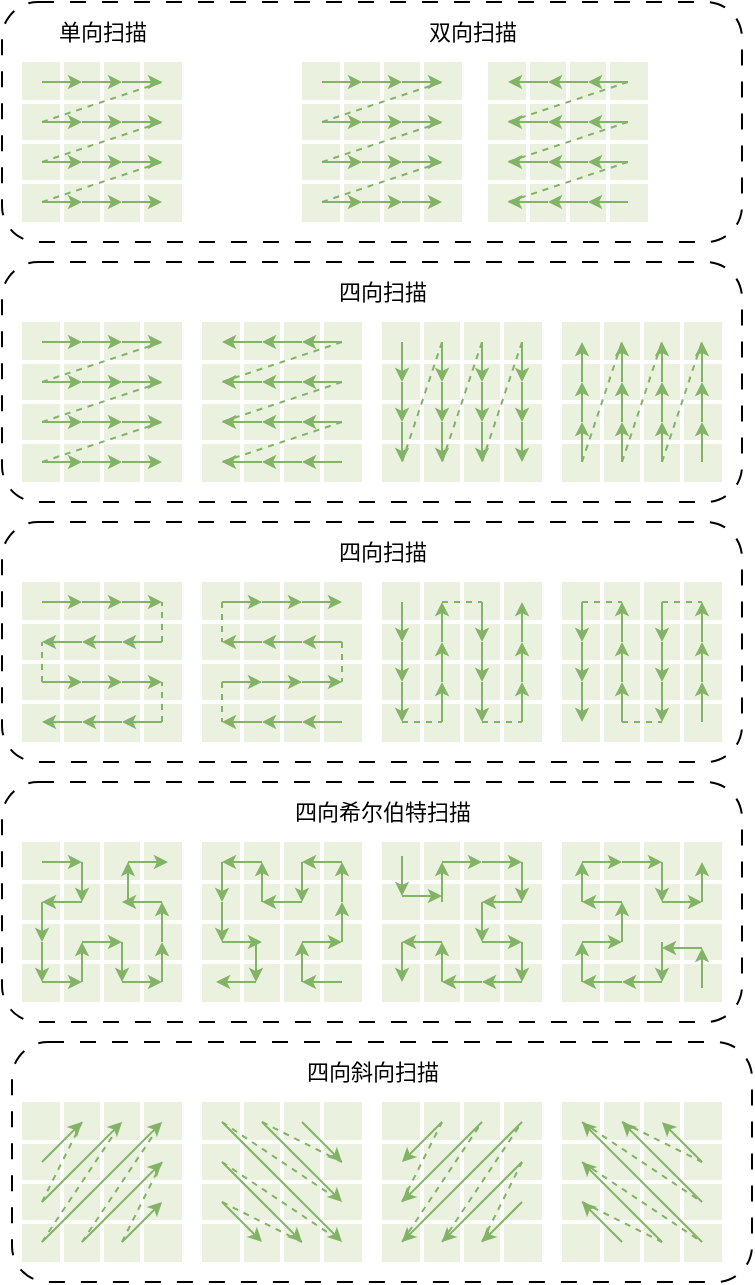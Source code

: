 <mxfile version="27.0.9">
  <diagram id="XOx7M3hFjKDRTRTYQ7Px" name="第 1 页">
    <mxGraphModel dx="1477" dy="783" grid="1" gridSize="10" guides="1" tooltips="1" connect="1" arrows="1" fold="0" page="1" pageScale="1" pageWidth="826" pageHeight="1169" background="none" math="1" shadow="0">
      <root>
        <mxCell id="0" />
        <mxCell id="1" parent="0" />
        <mxCell id="2nwuJbsm_z7F0_B4Owl_-17" value="" style="group" parent="1" vertex="1" connectable="0">
          <mxGeometry x="120" y="80" width="360" height="90" as="geometry" />
        </mxCell>
        <mxCell id="2nwuJbsm_z7F0_B4Owl_-18" value="" style="group" parent="2nwuJbsm_z7F0_B4Owl_-17" vertex="1" connectable="0">
          <mxGeometry width="360" height="90" as="geometry" />
        </mxCell>
        <mxCell id="2nwuJbsm_z7F0_B4Owl_-19" value="" style="whiteSpace=wrap;html=1;aspect=fixed;fillColor=light-dark(#eaf1df, #1F2F1E);strokeColor=none;" parent="2nwuJbsm_z7F0_B4Owl_-18" vertex="1">
          <mxGeometry width="80" height="80" as="geometry" />
        </mxCell>
        <mxCell id="2nwuJbsm_z7F0_B4Owl_-20" value="" style="endArrow=none;html=1;rounded=0;exitX=0;exitY=0.25;exitDx=0;exitDy=0;entryX=1;entryY=0.25;entryDx=0;entryDy=0;strokeWidth=2;strokeColor=#FFFFFF;" parent="2nwuJbsm_z7F0_B4Owl_-18" source="2nwuJbsm_z7F0_B4Owl_-19" target="2nwuJbsm_z7F0_B4Owl_-19" edge="1">
          <mxGeometry width="50" height="50" relative="1" as="geometry">
            <mxPoint x="30" y="250" as="sourcePoint" />
            <mxPoint x="80" y="200" as="targetPoint" />
          </mxGeometry>
        </mxCell>
        <mxCell id="2nwuJbsm_z7F0_B4Owl_-21" value="" style="endArrow=none;html=1;rounded=0;exitX=0;exitY=0.5;exitDx=0;exitDy=0;entryX=1;entryY=0.5;entryDx=0;entryDy=0;strokeColor=#FFFFFF;strokeWidth=2;" parent="2nwuJbsm_z7F0_B4Owl_-18" source="2nwuJbsm_z7F0_B4Owl_-19" target="2nwuJbsm_z7F0_B4Owl_-19" edge="1">
          <mxGeometry width="50" height="50" relative="1" as="geometry">
            <mxPoint x="110" y="190" as="sourcePoint" />
            <mxPoint x="190" y="190" as="targetPoint" />
          </mxGeometry>
        </mxCell>
        <mxCell id="2nwuJbsm_z7F0_B4Owl_-22" value="" style="endArrow=none;html=1;rounded=0;exitX=0;exitY=0.75;exitDx=0;exitDy=0;entryX=1;entryY=0.75;entryDx=0;entryDy=0;strokeWidth=2;strokeColor=#FFFFFF;" parent="2nwuJbsm_z7F0_B4Owl_-18" source="2nwuJbsm_z7F0_B4Owl_-19" target="2nwuJbsm_z7F0_B4Owl_-19" edge="1">
          <mxGeometry width="50" height="50" relative="1" as="geometry">
            <mxPoint x="150" y="120" as="sourcePoint" />
            <mxPoint x="230" y="120" as="targetPoint" />
          </mxGeometry>
        </mxCell>
        <mxCell id="2nwuJbsm_z7F0_B4Owl_-23" value="" style="endArrow=none;html=1;rounded=0;exitX=0.25;exitY=1;exitDx=0;exitDy=0;entryX=0.25;entryY=0;entryDx=0;entryDy=0;strokeWidth=2;strokeColor=#FFFFFF;" parent="2nwuJbsm_z7F0_B4Owl_-18" source="2nwuJbsm_z7F0_B4Owl_-19" target="2nwuJbsm_z7F0_B4Owl_-19" edge="1">
          <mxGeometry width="50" height="50" relative="1" as="geometry">
            <mxPoint x="120" y="120" as="sourcePoint" />
            <mxPoint x="200" y="120" as="targetPoint" />
          </mxGeometry>
        </mxCell>
        <mxCell id="2nwuJbsm_z7F0_B4Owl_-24" value="" style="endArrow=none;html=1;rounded=0;exitX=0.5;exitY=1;exitDx=0;exitDy=0;entryX=0.5;entryY=0;entryDx=0;entryDy=0;strokeWidth=2;strokeColor=#FFFFFF;" parent="2nwuJbsm_z7F0_B4Owl_-18" source="2nwuJbsm_z7F0_B4Owl_-19" target="2nwuJbsm_z7F0_B4Owl_-19" edge="1">
          <mxGeometry width="50" height="50" relative="1" as="geometry">
            <mxPoint x="180" y="110" as="sourcePoint" />
            <mxPoint x="260" y="110" as="targetPoint" />
          </mxGeometry>
        </mxCell>
        <mxCell id="2nwuJbsm_z7F0_B4Owl_-25" value="" style="endArrow=none;html=1;rounded=0;exitX=0.75;exitY=1;exitDx=0;exitDy=0;entryX=0.75;entryY=0;entryDx=0;entryDy=0;strokeWidth=2;strokeColor=#FFFFFF;" parent="2nwuJbsm_z7F0_B4Owl_-18" source="2nwuJbsm_z7F0_B4Owl_-19" target="2nwuJbsm_z7F0_B4Owl_-19" edge="1">
          <mxGeometry width="50" height="50" relative="1" as="geometry">
            <mxPoint x="190" y="90" as="sourcePoint" />
            <mxPoint x="270" y="90" as="targetPoint" />
          </mxGeometry>
        </mxCell>
        <mxCell id="2nwuJbsm_z7F0_B4Owl_-26" value="" style="endArrow=classic;html=1;rounded=0;endSize=4;fillColor=#d5e8d4;strokeColor=#82b366;" parent="2nwuJbsm_z7F0_B4Owl_-18" edge="1">
          <mxGeometry width="50" height="50" relative="1" as="geometry">
            <mxPoint x="10" y="10" as="sourcePoint" />
            <mxPoint x="30" y="10" as="targetPoint" />
          </mxGeometry>
        </mxCell>
        <mxCell id="2nwuJbsm_z7F0_B4Owl_-27" value="" style="endArrow=classic;html=1;rounded=0;endSize=4;fillColor=#d5e8d4;strokeColor=#82b366;" parent="2nwuJbsm_z7F0_B4Owl_-18" edge="1">
          <mxGeometry width="50" height="50" relative="1" as="geometry">
            <mxPoint x="30" y="10" as="sourcePoint" />
            <mxPoint x="50" y="10" as="targetPoint" />
          </mxGeometry>
        </mxCell>
        <mxCell id="2nwuJbsm_z7F0_B4Owl_-28" value="" style="endArrow=classic;html=1;rounded=0;endSize=4;fillColor=#d5e8d4;strokeColor=#82b366;" parent="2nwuJbsm_z7F0_B4Owl_-18" edge="1">
          <mxGeometry width="50" height="50" relative="1" as="geometry">
            <mxPoint x="50" y="10" as="sourcePoint" />
            <mxPoint x="70" y="10" as="targetPoint" />
          </mxGeometry>
        </mxCell>
        <mxCell id="2nwuJbsm_z7F0_B4Owl_-29" value="" style="endArrow=classic;html=1;rounded=0;endSize=4;fillColor=#d5e8d4;strokeColor=#82b366;" parent="2nwuJbsm_z7F0_B4Owl_-18" edge="1">
          <mxGeometry width="50" height="50" relative="1" as="geometry">
            <mxPoint x="10" y="50" as="sourcePoint" />
            <mxPoint x="30" y="50" as="targetPoint" />
          </mxGeometry>
        </mxCell>
        <mxCell id="2nwuJbsm_z7F0_B4Owl_-30" value="" style="endArrow=classic;html=1;rounded=0;endSize=4;fillColor=#d5e8d4;strokeColor=#82b366;" parent="2nwuJbsm_z7F0_B4Owl_-18" edge="1">
          <mxGeometry width="50" height="50" relative="1" as="geometry">
            <mxPoint x="30" y="50" as="sourcePoint" />
            <mxPoint x="50" y="50" as="targetPoint" />
          </mxGeometry>
        </mxCell>
        <mxCell id="2nwuJbsm_z7F0_B4Owl_-31" value="" style="endArrow=classic;html=1;rounded=0;endSize=4;fillColor=#d5e8d4;strokeColor=#82b366;" parent="2nwuJbsm_z7F0_B4Owl_-18" edge="1">
          <mxGeometry width="50" height="50" relative="1" as="geometry">
            <mxPoint x="50" y="50" as="sourcePoint" />
            <mxPoint x="70" y="50" as="targetPoint" />
          </mxGeometry>
        </mxCell>
        <mxCell id="2nwuJbsm_z7F0_B4Owl_-32" value="" style="endArrow=classic;html=1;rounded=0;endSize=4;fillColor=#d5e8d4;strokeColor=#82b366;" parent="2nwuJbsm_z7F0_B4Owl_-18" edge="1">
          <mxGeometry width="50" height="50" relative="1" as="geometry">
            <mxPoint x="50" y="30" as="sourcePoint" />
            <mxPoint x="70" y="30" as="targetPoint" />
          </mxGeometry>
        </mxCell>
        <mxCell id="2nwuJbsm_z7F0_B4Owl_-33" value="" style="endArrow=classic;html=1;rounded=0;endSize=4;fillColor=#d5e8d4;strokeColor=#82b366;" parent="2nwuJbsm_z7F0_B4Owl_-18" edge="1">
          <mxGeometry width="50" height="50" relative="1" as="geometry">
            <mxPoint x="30" y="30" as="sourcePoint" />
            <mxPoint x="50" y="30" as="targetPoint" />
          </mxGeometry>
        </mxCell>
        <mxCell id="2nwuJbsm_z7F0_B4Owl_-34" value="" style="endArrow=classic;html=1;rounded=0;endSize=4;fillColor=#d5e8d4;strokeColor=#82b366;" parent="2nwuJbsm_z7F0_B4Owl_-18" edge="1">
          <mxGeometry width="50" height="50" relative="1" as="geometry">
            <mxPoint x="10" y="30" as="sourcePoint" />
            <mxPoint x="30" y="30" as="targetPoint" />
          </mxGeometry>
        </mxCell>
        <mxCell id="2nwuJbsm_z7F0_B4Owl_-35" value="" style="endArrow=classic;html=1;rounded=0;endSize=4;fillColor=#d5e8d4;strokeColor=#82b366;" parent="2nwuJbsm_z7F0_B4Owl_-18" edge="1">
          <mxGeometry width="50" height="50" relative="1" as="geometry">
            <mxPoint x="50" y="70" as="sourcePoint" />
            <mxPoint x="70" y="70" as="targetPoint" />
          </mxGeometry>
        </mxCell>
        <mxCell id="2nwuJbsm_z7F0_B4Owl_-36" value="" style="endArrow=classic;html=1;rounded=0;endSize=4;fillColor=#d5e8d4;strokeColor=#82b366;" parent="2nwuJbsm_z7F0_B4Owl_-18" edge="1">
          <mxGeometry width="50" height="50" relative="1" as="geometry">
            <mxPoint x="30" y="70" as="sourcePoint" />
            <mxPoint x="50" y="70" as="targetPoint" />
          </mxGeometry>
        </mxCell>
        <mxCell id="2nwuJbsm_z7F0_B4Owl_-37" value="" style="endArrow=classic;html=1;rounded=0;endSize=4;fillColor=#d5e8d4;strokeColor=#82b366;" parent="2nwuJbsm_z7F0_B4Owl_-18" edge="1">
          <mxGeometry width="50" height="50" relative="1" as="geometry">
            <mxPoint x="10" y="70" as="sourcePoint" />
            <mxPoint x="30" y="70" as="targetPoint" />
          </mxGeometry>
        </mxCell>
        <mxCell id="2nwuJbsm_z7F0_B4Owl_-38" value="" style="endArrow=none;dashed=1;html=1;rounded=0;fillColor=#d5e8d4;strokeColor=#82b366;" parent="2nwuJbsm_z7F0_B4Owl_-17" edge="1">
          <mxGeometry width="50" height="50" relative="1" as="geometry">
            <mxPoint x="10" y="30" as="sourcePoint" />
            <mxPoint x="70" y="10" as="targetPoint" />
          </mxGeometry>
        </mxCell>
        <mxCell id="2nwuJbsm_z7F0_B4Owl_-39" value="" style="endArrow=none;dashed=1;html=1;rounded=0;fillColor=#d5e8d4;strokeColor=#82b366;" parent="2nwuJbsm_z7F0_B4Owl_-17" edge="1">
          <mxGeometry width="50" height="50" relative="1" as="geometry">
            <mxPoint x="10" y="50" as="sourcePoint" />
            <mxPoint x="70" y="30" as="targetPoint" />
          </mxGeometry>
        </mxCell>
        <mxCell id="2nwuJbsm_z7F0_B4Owl_-40" value="" style="endArrow=none;dashed=1;html=1;rounded=0;fillColor=#d5e8d4;strokeColor=#82b366;" parent="2nwuJbsm_z7F0_B4Owl_-17" edge="1">
          <mxGeometry width="50" height="50" relative="1" as="geometry">
            <mxPoint x="10" y="70" as="sourcePoint" />
            <mxPoint x="70" y="50" as="targetPoint" />
          </mxGeometry>
        </mxCell>
        <mxCell id="2nwuJbsm_z7F0_B4Owl_-41" value="" style="group;flipH=0;direction=north;" parent="1" vertex="1" connectable="0">
          <mxGeometry x="353" y="80" width="80" height="80" as="geometry" />
        </mxCell>
        <mxCell id="2nwuJbsm_z7F0_B4Owl_-42" value="" style="group;direction=north;" parent="2nwuJbsm_z7F0_B4Owl_-41" vertex="1" connectable="0">
          <mxGeometry width="80" height="80" as="geometry" />
        </mxCell>
        <mxCell id="2nwuJbsm_z7F0_B4Owl_-43" value="" style="whiteSpace=wrap;html=1;aspect=fixed;fillColor=light-dark(#eaf1df, #1F2F1E);strokeColor=none;direction=north;" parent="2nwuJbsm_z7F0_B4Owl_-42" vertex="1">
          <mxGeometry width="80" height="80" as="geometry" />
        </mxCell>
        <mxCell id="2nwuJbsm_z7F0_B4Owl_-44" value="" style="endArrow=none;html=1;rounded=0;exitX=1;exitY=0.25;exitDx=0;exitDy=0;entryX=0;entryY=0.25;entryDx=0;entryDy=0;strokeWidth=2;strokeColor=#FFFFFF;" parent="2nwuJbsm_z7F0_B4Owl_-42" source="2nwuJbsm_z7F0_B4Owl_-43" target="2nwuJbsm_z7F0_B4Owl_-43" edge="1">
          <mxGeometry width="50" height="50" relative="1" as="geometry">
            <mxPoint x="80" y="200" as="sourcePoint" />
            <mxPoint x="30" y="250" as="targetPoint" />
          </mxGeometry>
        </mxCell>
        <mxCell id="2nwuJbsm_z7F0_B4Owl_-45" value="" style="endArrow=none;html=1;rounded=0;exitX=1;exitY=0.5;exitDx=0;exitDy=0;entryX=0;entryY=0.5;entryDx=0;entryDy=0;strokeColor=#FFFFFF;strokeWidth=2;" parent="2nwuJbsm_z7F0_B4Owl_-42" source="2nwuJbsm_z7F0_B4Owl_-43" target="2nwuJbsm_z7F0_B4Owl_-43" edge="1">
          <mxGeometry width="50" height="50" relative="1" as="geometry">
            <mxPoint x="190" y="190" as="sourcePoint" />
            <mxPoint x="110" y="190" as="targetPoint" />
          </mxGeometry>
        </mxCell>
        <mxCell id="2nwuJbsm_z7F0_B4Owl_-46" value="" style="endArrow=none;html=1;rounded=0;exitX=1;exitY=0.75;exitDx=0;exitDy=0;entryX=0;entryY=0.75;entryDx=0;entryDy=0;strokeWidth=2;strokeColor=#FFFFFF;" parent="2nwuJbsm_z7F0_B4Owl_-42" source="2nwuJbsm_z7F0_B4Owl_-43" target="2nwuJbsm_z7F0_B4Owl_-43" edge="1">
          <mxGeometry width="50" height="50" relative="1" as="geometry">
            <mxPoint x="230" y="120" as="sourcePoint" />
            <mxPoint x="150" y="120" as="targetPoint" />
          </mxGeometry>
        </mxCell>
        <mxCell id="2nwuJbsm_z7F0_B4Owl_-47" value="" style="endArrow=none;html=1;rounded=0;exitX=0.25;exitY=0;exitDx=0;exitDy=0;entryX=0.25;entryY=1;entryDx=0;entryDy=0;strokeWidth=2;strokeColor=#FFFFFF;" parent="2nwuJbsm_z7F0_B4Owl_-42" source="2nwuJbsm_z7F0_B4Owl_-43" target="2nwuJbsm_z7F0_B4Owl_-43" edge="1">
          <mxGeometry width="50" height="50" relative="1" as="geometry">
            <mxPoint x="200" y="120" as="sourcePoint" />
            <mxPoint x="120" y="120" as="targetPoint" />
          </mxGeometry>
        </mxCell>
        <mxCell id="2nwuJbsm_z7F0_B4Owl_-48" value="" style="endArrow=none;html=1;rounded=0;exitX=0.5;exitY=0;exitDx=0;exitDy=0;entryX=0.5;entryY=1;entryDx=0;entryDy=0;strokeWidth=2;strokeColor=#FFFFFF;" parent="2nwuJbsm_z7F0_B4Owl_-42" source="2nwuJbsm_z7F0_B4Owl_-43" target="2nwuJbsm_z7F0_B4Owl_-43" edge="1">
          <mxGeometry width="50" height="50" relative="1" as="geometry">
            <mxPoint x="260" y="110" as="sourcePoint" />
            <mxPoint x="180" y="110" as="targetPoint" />
          </mxGeometry>
        </mxCell>
        <mxCell id="2nwuJbsm_z7F0_B4Owl_-49" value="" style="endArrow=none;html=1;rounded=0;exitX=0.75;exitY=0;exitDx=0;exitDy=0;entryX=0.75;entryY=1;entryDx=0;entryDy=0;strokeWidth=2;strokeColor=#FFFFFF;" parent="2nwuJbsm_z7F0_B4Owl_-42" source="2nwuJbsm_z7F0_B4Owl_-43" target="2nwuJbsm_z7F0_B4Owl_-43" edge="1">
          <mxGeometry width="50" height="50" relative="1" as="geometry">
            <mxPoint x="270" y="90" as="sourcePoint" />
            <mxPoint x="190" y="90" as="targetPoint" />
          </mxGeometry>
        </mxCell>
        <mxCell id="2nwuJbsm_z7F0_B4Owl_-50" value="" style="endArrow=classic;html=1;rounded=0;endSize=4;fillColor=#d5e8d4;strokeColor=#82b366;" parent="2nwuJbsm_z7F0_B4Owl_-42" edge="1">
          <mxGeometry width="50" height="50" relative="1" as="geometry">
            <mxPoint x="30" y="10" as="sourcePoint" />
            <mxPoint x="10" y="10" as="targetPoint" />
          </mxGeometry>
        </mxCell>
        <mxCell id="2nwuJbsm_z7F0_B4Owl_-51" value="" style="endArrow=classic;html=1;rounded=0;endSize=4;fillColor=#d5e8d4;strokeColor=#82b366;" parent="2nwuJbsm_z7F0_B4Owl_-42" edge="1">
          <mxGeometry width="50" height="50" relative="1" as="geometry">
            <mxPoint x="50" y="10" as="sourcePoint" />
            <mxPoint x="30" y="10" as="targetPoint" />
          </mxGeometry>
        </mxCell>
        <mxCell id="2nwuJbsm_z7F0_B4Owl_-52" value="" style="endArrow=classic;html=1;rounded=0;endSize=4;fillColor=#d5e8d4;strokeColor=#82b366;" parent="2nwuJbsm_z7F0_B4Owl_-42" edge="1">
          <mxGeometry width="50" height="50" relative="1" as="geometry">
            <mxPoint x="70" y="10" as="sourcePoint" />
            <mxPoint x="50" y="10" as="targetPoint" />
          </mxGeometry>
        </mxCell>
        <mxCell id="2nwuJbsm_z7F0_B4Owl_-53" value="" style="endArrow=classic;html=1;rounded=0;endSize=4;fillColor=#d5e8d4;strokeColor=#82b366;" parent="2nwuJbsm_z7F0_B4Owl_-42" edge="1">
          <mxGeometry width="50" height="50" relative="1" as="geometry">
            <mxPoint x="30" y="50" as="sourcePoint" />
            <mxPoint x="10" y="50" as="targetPoint" />
          </mxGeometry>
        </mxCell>
        <mxCell id="2nwuJbsm_z7F0_B4Owl_-54" value="" style="endArrow=classic;html=1;rounded=0;endSize=4;fillColor=#d5e8d4;strokeColor=#82b366;" parent="2nwuJbsm_z7F0_B4Owl_-42" edge="1">
          <mxGeometry width="50" height="50" relative="1" as="geometry">
            <mxPoint x="50" y="50" as="sourcePoint" />
            <mxPoint x="30" y="50" as="targetPoint" />
          </mxGeometry>
        </mxCell>
        <mxCell id="2nwuJbsm_z7F0_B4Owl_-55" value="" style="endArrow=classic;html=1;rounded=0;endSize=4;fillColor=#d5e8d4;strokeColor=#82b366;" parent="2nwuJbsm_z7F0_B4Owl_-42" edge="1">
          <mxGeometry width="50" height="50" relative="1" as="geometry">
            <mxPoint x="70" y="50" as="sourcePoint" />
            <mxPoint x="50" y="50" as="targetPoint" />
          </mxGeometry>
        </mxCell>
        <mxCell id="2nwuJbsm_z7F0_B4Owl_-56" value="" style="endArrow=classic;html=1;rounded=0;endSize=4;fillColor=#d5e8d4;strokeColor=#82b366;" parent="2nwuJbsm_z7F0_B4Owl_-42" edge="1">
          <mxGeometry width="50" height="50" relative="1" as="geometry">
            <mxPoint x="70" y="30" as="sourcePoint" />
            <mxPoint x="50" y="30" as="targetPoint" />
          </mxGeometry>
        </mxCell>
        <mxCell id="2nwuJbsm_z7F0_B4Owl_-57" value="" style="endArrow=classic;html=1;rounded=0;endSize=4;fillColor=#d5e8d4;strokeColor=#82b366;" parent="2nwuJbsm_z7F0_B4Owl_-42" edge="1">
          <mxGeometry width="50" height="50" relative="1" as="geometry">
            <mxPoint x="50" y="30" as="sourcePoint" />
            <mxPoint x="30" y="30" as="targetPoint" />
          </mxGeometry>
        </mxCell>
        <mxCell id="2nwuJbsm_z7F0_B4Owl_-58" value="" style="endArrow=classic;html=1;rounded=0;endSize=4;fillColor=#d5e8d4;strokeColor=#82b366;" parent="2nwuJbsm_z7F0_B4Owl_-42" edge="1">
          <mxGeometry width="50" height="50" relative="1" as="geometry">
            <mxPoint x="30" y="30" as="sourcePoint" />
            <mxPoint x="10" y="30" as="targetPoint" />
          </mxGeometry>
        </mxCell>
        <mxCell id="2nwuJbsm_z7F0_B4Owl_-59" value="" style="endArrow=classic;html=1;rounded=0;endSize=4;fillColor=#d5e8d4;strokeColor=#82b366;" parent="2nwuJbsm_z7F0_B4Owl_-42" edge="1">
          <mxGeometry width="50" height="50" relative="1" as="geometry">
            <mxPoint x="70" y="70" as="sourcePoint" />
            <mxPoint x="50" y="70" as="targetPoint" />
          </mxGeometry>
        </mxCell>
        <mxCell id="2nwuJbsm_z7F0_B4Owl_-60" value="" style="endArrow=classic;html=1;rounded=0;endSize=4;fillColor=#d5e8d4;strokeColor=#82b366;" parent="2nwuJbsm_z7F0_B4Owl_-42" edge="1">
          <mxGeometry width="50" height="50" relative="1" as="geometry">
            <mxPoint x="50" y="70" as="sourcePoint" />
            <mxPoint x="30" y="70" as="targetPoint" />
          </mxGeometry>
        </mxCell>
        <mxCell id="2nwuJbsm_z7F0_B4Owl_-61" value="" style="endArrow=classic;html=1;rounded=0;endSize=4;fillColor=#d5e8d4;strokeColor=#82b366;" parent="2nwuJbsm_z7F0_B4Owl_-42" edge="1">
          <mxGeometry width="50" height="50" relative="1" as="geometry">
            <mxPoint x="30" y="70" as="sourcePoint" />
            <mxPoint x="10" y="70" as="targetPoint" />
          </mxGeometry>
        </mxCell>
        <mxCell id="2nwuJbsm_z7F0_B4Owl_-62" value="" style="endArrow=none;dashed=1;html=1;rounded=0;fillColor=#d5e8d4;strokeColor=#82b366;" parent="2nwuJbsm_z7F0_B4Owl_-41" edge="1">
          <mxGeometry width="50" height="50" relative="1" as="geometry">
            <mxPoint x="70" y="10" as="sourcePoint" />
            <mxPoint x="10" y="30" as="targetPoint" />
          </mxGeometry>
        </mxCell>
        <mxCell id="2nwuJbsm_z7F0_B4Owl_-63" value="" style="endArrow=none;dashed=1;html=1;rounded=0;fillColor=#d5e8d4;strokeColor=#82b366;" parent="2nwuJbsm_z7F0_B4Owl_-41" edge="1">
          <mxGeometry width="50" height="50" relative="1" as="geometry">
            <mxPoint x="70" y="30" as="sourcePoint" />
            <mxPoint x="10" y="50" as="targetPoint" />
          </mxGeometry>
        </mxCell>
        <mxCell id="2nwuJbsm_z7F0_B4Owl_-64" value="" style="endArrow=none;dashed=1;html=1;rounded=0;fillColor=#d5e8d4;strokeColor=#82b366;" parent="2nwuJbsm_z7F0_B4Owl_-41" edge="1">
          <mxGeometry width="50" height="50" relative="1" as="geometry">
            <mxPoint x="70" y="50" as="sourcePoint" />
            <mxPoint x="10" y="70" as="targetPoint" />
          </mxGeometry>
        </mxCell>
        <mxCell id="2nwuJbsm_z7F0_B4Owl_-89" value="" style="group" parent="1" vertex="1" connectable="0">
          <mxGeometry x="260" y="80" width="80" height="80" as="geometry" />
        </mxCell>
        <mxCell id="2nwuJbsm_z7F0_B4Owl_-90" value="" style="group" parent="2nwuJbsm_z7F0_B4Owl_-89" vertex="1" connectable="0">
          <mxGeometry width="80" height="80" as="geometry" />
        </mxCell>
        <mxCell id="2nwuJbsm_z7F0_B4Owl_-91" value="" style="whiteSpace=wrap;html=1;aspect=fixed;fillColor=light-dark(#eaf1df, #1F2F1E);strokeColor=none;" parent="2nwuJbsm_z7F0_B4Owl_-90" vertex="1">
          <mxGeometry width="80" height="80" as="geometry" />
        </mxCell>
        <mxCell id="2nwuJbsm_z7F0_B4Owl_-92" value="" style="endArrow=none;html=1;rounded=0;exitX=0;exitY=0.25;exitDx=0;exitDy=0;entryX=1;entryY=0.25;entryDx=0;entryDy=0;strokeWidth=2;strokeColor=#FFFFFF;" parent="2nwuJbsm_z7F0_B4Owl_-90" source="2nwuJbsm_z7F0_B4Owl_-91" target="2nwuJbsm_z7F0_B4Owl_-91" edge="1">
          <mxGeometry width="50" height="50" relative="1" as="geometry">
            <mxPoint x="30" y="250" as="sourcePoint" />
            <mxPoint x="80" y="200" as="targetPoint" />
          </mxGeometry>
        </mxCell>
        <mxCell id="2nwuJbsm_z7F0_B4Owl_-93" value="" style="endArrow=none;html=1;rounded=0;exitX=0;exitY=0.5;exitDx=0;exitDy=0;entryX=1;entryY=0.5;entryDx=0;entryDy=0;strokeColor=#FFFFFF;strokeWidth=2;" parent="2nwuJbsm_z7F0_B4Owl_-90" source="2nwuJbsm_z7F0_B4Owl_-91" target="2nwuJbsm_z7F0_B4Owl_-91" edge="1">
          <mxGeometry width="50" height="50" relative="1" as="geometry">
            <mxPoint x="110" y="190" as="sourcePoint" />
            <mxPoint x="190" y="190" as="targetPoint" />
          </mxGeometry>
        </mxCell>
        <mxCell id="2nwuJbsm_z7F0_B4Owl_-94" value="" style="endArrow=none;html=1;rounded=0;exitX=0;exitY=0.75;exitDx=0;exitDy=0;entryX=1;entryY=0.75;entryDx=0;entryDy=0;strokeWidth=2;strokeColor=#FFFFFF;" parent="2nwuJbsm_z7F0_B4Owl_-90" source="2nwuJbsm_z7F0_B4Owl_-91" target="2nwuJbsm_z7F0_B4Owl_-91" edge="1">
          <mxGeometry width="50" height="50" relative="1" as="geometry">
            <mxPoint x="150" y="120" as="sourcePoint" />
            <mxPoint x="230" y="120" as="targetPoint" />
          </mxGeometry>
        </mxCell>
        <mxCell id="2nwuJbsm_z7F0_B4Owl_-95" value="" style="endArrow=none;html=1;rounded=0;exitX=0.25;exitY=1;exitDx=0;exitDy=0;entryX=0.25;entryY=0;entryDx=0;entryDy=0;strokeWidth=2;strokeColor=#FFFFFF;" parent="2nwuJbsm_z7F0_B4Owl_-90" source="2nwuJbsm_z7F0_B4Owl_-91" target="2nwuJbsm_z7F0_B4Owl_-91" edge="1">
          <mxGeometry width="50" height="50" relative="1" as="geometry">
            <mxPoint x="120" y="120" as="sourcePoint" />
            <mxPoint x="200" y="120" as="targetPoint" />
          </mxGeometry>
        </mxCell>
        <mxCell id="2nwuJbsm_z7F0_B4Owl_-96" value="" style="endArrow=none;html=1;rounded=0;exitX=0.5;exitY=1;exitDx=0;exitDy=0;entryX=0.5;entryY=0;entryDx=0;entryDy=0;strokeWidth=2;strokeColor=#FFFFFF;" parent="2nwuJbsm_z7F0_B4Owl_-90" source="2nwuJbsm_z7F0_B4Owl_-91" target="2nwuJbsm_z7F0_B4Owl_-91" edge="1">
          <mxGeometry width="50" height="50" relative="1" as="geometry">
            <mxPoint x="180" y="110" as="sourcePoint" />
            <mxPoint x="260" y="110" as="targetPoint" />
          </mxGeometry>
        </mxCell>
        <mxCell id="2nwuJbsm_z7F0_B4Owl_-97" value="" style="endArrow=none;html=1;rounded=0;exitX=0.75;exitY=1;exitDx=0;exitDy=0;entryX=0.75;entryY=0;entryDx=0;entryDy=0;strokeWidth=2;strokeColor=#FFFFFF;" parent="2nwuJbsm_z7F0_B4Owl_-90" source="2nwuJbsm_z7F0_B4Owl_-91" target="2nwuJbsm_z7F0_B4Owl_-91" edge="1">
          <mxGeometry width="50" height="50" relative="1" as="geometry">
            <mxPoint x="190" y="90" as="sourcePoint" />
            <mxPoint x="270" y="90" as="targetPoint" />
          </mxGeometry>
        </mxCell>
        <mxCell id="2nwuJbsm_z7F0_B4Owl_-98" value="" style="endArrow=classic;html=1;rounded=0;endSize=4;fillColor=#d5e8d4;strokeColor=#82b366;" parent="2nwuJbsm_z7F0_B4Owl_-90" edge="1">
          <mxGeometry width="50" height="50" relative="1" as="geometry">
            <mxPoint x="10" y="10" as="sourcePoint" />
            <mxPoint x="30" y="10" as="targetPoint" />
          </mxGeometry>
        </mxCell>
        <mxCell id="2nwuJbsm_z7F0_B4Owl_-99" value="" style="endArrow=classic;html=1;rounded=0;endSize=4;fillColor=#d5e8d4;strokeColor=#82b366;" parent="2nwuJbsm_z7F0_B4Owl_-90" edge="1">
          <mxGeometry width="50" height="50" relative="1" as="geometry">
            <mxPoint x="30" y="10" as="sourcePoint" />
            <mxPoint x="50" y="10" as="targetPoint" />
          </mxGeometry>
        </mxCell>
        <mxCell id="2nwuJbsm_z7F0_B4Owl_-100" value="" style="endArrow=classic;html=1;rounded=0;endSize=4;fillColor=#d5e8d4;strokeColor=#82b366;" parent="2nwuJbsm_z7F0_B4Owl_-90" edge="1">
          <mxGeometry width="50" height="50" relative="1" as="geometry">
            <mxPoint x="50" y="10" as="sourcePoint" />
            <mxPoint x="70" y="10" as="targetPoint" />
          </mxGeometry>
        </mxCell>
        <mxCell id="2nwuJbsm_z7F0_B4Owl_-101" value="" style="endArrow=classic;html=1;rounded=0;endSize=4;fillColor=#d5e8d4;strokeColor=#82b366;" parent="2nwuJbsm_z7F0_B4Owl_-90" edge="1">
          <mxGeometry width="50" height="50" relative="1" as="geometry">
            <mxPoint x="10" y="50" as="sourcePoint" />
            <mxPoint x="30" y="50" as="targetPoint" />
          </mxGeometry>
        </mxCell>
        <mxCell id="2nwuJbsm_z7F0_B4Owl_-102" value="" style="endArrow=classic;html=1;rounded=0;endSize=4;fillColor=#d5e8d4;strokeColor=#82b366;" parent="2nwuJbsm_z7F0_B4Owl_-90" edge="1">
          <mxGeometry width="50" height="50" relative="1" as="geometry">
            <mxPoint x="30" y="50" as="sourcePoint" />
            <mxPoint x="50" y="50" as="targetPoint" />
          </mxGeometry>
        </mxCell>
        <mxCell id="2nwuJbsm_z7F0_B4Owl_-103" value="" style="endArrow=classic;html=1;rounded=0;endSize=4;fillColor=#d5e8d4;strokeColor=#82b366;" parent="2nwuJbsm_z7F0_B4Owl_-90" edge="1">
          <mxGeometry width="50" height="50" relative="1" as="geometry">
            <mxPoint x="50" y="50" as="sourcePoint" />
            <mxPoint x="70" y="50" as="targetPoint" />
          </mxGeometry>
        </mxCell>
        <mxCell id="2nwuJbsm_z7F0_B4Owl_-104" value="" style="endArrow=classic;html=1;rounded=0;endSize=4;fillColor=#d5e8d4;strokeColor=#82b366;" parent="2nwuJbsm_z7F0_B4Owl_-90" edge="1">
          <mxGeometry width="50" height="50" relative="1" as="geometry">
            <mxPoint x="50" y="30" as="sourcePoint" />
            <mxPoint x="70" y="30" as="targetPoint" />
          </mxGeometry>
        </mxCell>
        <mxCell id="2nwuJbsm_z7F0_B4Owl_-105" value="" style="endArrow=classic;html=1;rounded=0;endSize=4;fillColor=#d5e8d4;strokeColor=#82b366;" parent="2nwuJbsm_z7F0_B4Owl_-90" edge="1">
          <mxGeometry width="50" height="50" relative="1" as="geometry">
            <mxPoint x="30" y="30" as="sourcePoint" />
            <mxPoint x="50" y="30" as="targetPoint" />
          </mxGeometry>
        </mxCell>
        <mxCell id="2nwuJbsm_z7F0_B4Owl_-106" value="" style="endArrow=classic;html=1;rounded=0;endSize=4;fillColor=#d5e8d4;strokeColor=#82b366;" parent="2nwuJbsm_z7F0_B4Owl_-90" edge="1">
          <mxGeometry width="50" height="50" relative="1" as="geometry">
            <mxPoint x="10" y="30" as="sourcePoint" />
            <mxPoint x="30" y="30" as="targetPoint" />
          </mxGeometry>
        </mxCell>
        <mxCell id="2nwuJbsm_z7F0_B4Owl_-107" value="" style="endArrow=classic;html=1;rounded=0;endSize=4;fillColor=#d5e8d4;strokeColor=#82b366;" parent="2nwuJbsm_z7F0_B4Owl_-90" edge="1">
          <mxGeometry width="50" height="50" relative="1" as="geometry">
            <mxPoint x="50" y="70" as="sourcePoint" />
            <mxPoint x="70" y="70" as="targetPoint" />
          </mxGeometry>
        </mxCell>
        <mxCell id="2nwuJbsm_z7F0_B4Owl_-108" value="" style="endArrow=classic;html=1;rounded=0;endSize=4;fillColor=#d5e8d4;strokeColor=#82b366;" parent="2nwuJbsm_z7F0_B4Owl_-90" edge="1">
          <mxGeometry width="50" height="50" relative="1" as="geometry">
            <mxPoint x="30" y="70" as="sourcePoint" />
            <mxPoint x="50" y="70" as="targetPoint" />
          </mxGeometry>
        </mxCell>
        <mxCell id="2nwuJbsm_z7F0_B4Owl_-109" value="" style="endArrow=classic;html=1;rounded=0;endSize=4;fillColor=#d5e8d4;strokeColor=#82b366;" parent="2nwuJbsm_z7F0_B4Owl_-90" edge="1">
          <mxGeometry width="50" height="50" relative="1" as="geometry">
            <mxPoint x="10" y="70" as="sourcePoint" />
            <mxPoint x="30" y="70" as="targetPoint" />
          </mxGeometry>
        </mxCell>
        <mxCell id="2nwuJbsm_z7F0_B4Owl_-110" value="" style="endArrow=none;dashed=1;html=1;rounded=0;fillColor=#d5e8d4;strokeColor=#82b366;" parent="2nwuJbsm_z7F0_B4Owl_-89" edge="1">
          <mxGeometry width="50" height="50" relative="1" as="geometry">
            <mxPoint x="10" y="30" as="sourcePoint" />
            <mxPoint x="70" y="10" as="targetPoint" />
          </mxGeometry>
        </mxCell>
        <mxCell id="2nwuJbsm_z7F0_B4Owl_-111" value="" style="endArrow=none;dashed=1;html=1;rounded=0;fillColor=#d5e8d4;strokeColor=#82b366;" parent="2nwuJbsm_z7F0_B4Owl_-89" edge="1">
          <mxGeometry width="50" height="50" relative="1" as="geometry">
            <mxPoint x="10" y="50" as="sourcePoint" />
            <mxPoint x="70" y="30" as="targetPoint" />
          </mxGeometry>
        </mxCell>
        <mxCell id="2nwuJbsm_z7F0_B4Owl_-112" value="" style="endArrow=none;dashed=1;html=1;rounded=0;fillColor=#d5e8d4;strokeColor=#82b366;" parent="2nwuJbsm_z7F0_B4Owl_-89" edge="1">
          <mxGeometry width="50" height="50" relative="1" as="geometry">
            <mxPoint x="10" y="70" as="sourcePoint" />
            <mxPoint x="70" y="50" as="targetPoint" />
          </mxGeometry>
        </mxCell>
        <mxCell id="2nwuJbsm_z7F0_B4Owl_-113" value="" style="group;flipH=0;direction=north;" parent="1" vertex="1" connectable="0">
          <mxGeometry x="210" y="210" width="80" height="80" as="geometry" />
        </mxCell>
        <mxCell id="2nwuJbsm_z7F0_B4Owl_-114" value="" style="group;direction=north;" parent="2nwuJbsm_z7F0_B4Owl_-113" vertex="1" connectable="0">
          <mxGeometry width="80" height="80" as="geometry" />
        </mxCell>
        <mxCell id="2nwuJbsm_z7F0_B4Owl_-115" value="" style="whiteSpace=wrap;html=1;aspect=fixed;fillColor=light-dark(#eaf1df, #1F2F1E);strokeColor=none;direction=north;" parent="2nwuJbsm_z7F0_B4Owl_-114" vertex="1">
          <mxGeometry width="80" height="80" as="geometry" />
        </mxCell>
        <mxCell id="2nwuJbsm_z7F0_B4Owl_-116" value="" style="endArrow=none;html=1;rounded=0;exitX=1;exitY=0.25;exitDx=0;exitDy=0;entryX=0;entryY=0.25;entryDx=0;entryDy=0;strokeWidth=2;strokeColor=#FFFFFF;" parent="2nwuJbsm_z7F0_B4Owl_-114" source="2nwuJbsm_z7F0_B4Owl_-115" target="2nwuJbsm_z7F0_B4Owl_-115" edge="1">
          <mxGeometry width="50" height="50" relative="1" as="geometry">
            <mxPoint x="80" y="200" as="sourcePoint" />
            <mxPoint x="30" y="250" as="targetPoint" />
          </mxGeometry>
        </mxCell>
        <mxCell id="2nwuJbsm_z7F0_B4Owl_-117" value="" style="endArrow=none;html=1;rounded=0;exitX=1;exitY=0.5;exitDx=0;exitDy=0;entryX=0;entryY=0.5;entryDx=0;entryDy=0;strokeColor=#FFFFFF;strokeWidth=2;" parent="2nwuJbsm_z7F0_B4Owl_-114" source="2nwuJbsm_z7F0_B4Owl_-115" target="2nwuJbsm_z7F0_B4Owl_-115" edge="1">
          <mxGeometry width="50" height="50" relative="1" as="geometry">
            <mxPoint x="190" y="190" as="sourcePoint" />
            <mxPoint x="110" y="190" as="targetPoint" />
          </mxGeometry>
        </mxCell>
        <mxCell id="2nwuJbsm_z7F0_B4Owl_-118" value="" style="endArrow=none;html=1;rounded=0;exitX=1;exitY=0.75;exitDx=0;exitDy=0;entryX=0;entryY=0.75;entryDx=0;entryDy=0;strokeWidth=2;strokeColor=#FFFFFF;" parent="2nwuJbsm_z7F0_B4Owl_-114" source="2nwuJbsm_z7F0_B4Owl_-115" target="2nwuJbsm_z7F0_B4Owl_-115" edge="1">
          <mxGeometry width="50" height="50" relative="1" as="geometry">
            <mxPoint x="230" y="120" as="sourcePoint" />
            <mxPoint x="150" y="120" as="targetPoint" />
          </mxGeometry>
        </mxCell>
        <mxCell id="2nwuJbsm_z7F0_B4Owl_-119" value="" style="endArrow=none;html=1;rounded=0;exitX=0.25;exitY=0;exitDx=0;exitDy=0;entryX=0.25;entryY=1;entryDx=0;entryDy=0;strokeWidth=2;strokeColor=#FFFFFF;" parent="2nwuJbsm_z7F0_B4Owl_-114" source="2nwuJbsm_z7F0_B4Owl_-115" target="2nwuJbsm_z7F0_B4Owl_-115" edge="1">
          <mxGeometry width="50" height="50" relative="1" as="geometry">
            <mxPoint x="200" y="120" as="sourcePoint" />
            <mxPoint x="120" y="120" as="targetPoint" />
          </mxGeometry>
        </mxCell>
        <mxCell id="2nwuJbsm_z7F0_B4Owl_-120" value="" style="endArrow=none;html=1;rounded=0;exitX=0.5;exitY=0;exitDx=0;exitDy=0;entryX=0.5;entryY=1;entryDx=0;entryDy=0;strokeWidth=2;strokeColor=#FFFFFF;" parent="2nwuJbsm_z7F0_B4Owl_-114" source="2nwuJbsm_z7F0_B4Owl_-115" target="2nwuJbsm_z7F0_B4Owl_-115" edge="1">
          <mxGeometry width="50" height="50" relative="1" as="geometry">
            <mxPoint x="260" y="110" as="sourcePoint" />
            <mxPoint x="180" y="110" as="targetPoint" />
          </mxGeometry>
        </mxCell>
        <mxCell id="2nwuJbsm_z7F0_B4Owl_-121" value="" style="endArrow=none;html=1;rounded=0;exitX=0.75;exitY=0;exitDx=0;exitDy=0;entryX=0.75;entryY=1;entryDx=0;entryDy=0;strokeWidth=2;strokeColor=#FFFFFF;" parent="2nwuJbsm_z7F0_B4Owl_-114" source="2nwuJbsm_z7F0_B4Owl_-115" target="2nwuJbsm_z7F0_B4Owl_-115" edge="1">
          <mxGeometry width="50" height="50" relative="1" as="geometry">
            <mxPoint x="270" y="90" as="sourcePoint" />
            <mxPoint x="190" y="90" as="targetPoint" />
          </mxGeometry>
        </mxCell>
        <mxCell id="2nwuJbsm_z7F0_B4Owl_-122" value="" style="endArrow=classic;html=1;rounded=0;endSize=4;fillColor=#d5e8d4;strokeColor=#82b366;" parent="2nwuJbsm_z7F0_B4Owl_-114" edge="1">
          <mxGeometry width="50" height="50" relative="1" as="geometry">
            <mxPoint x="30" y="10" as="sourcePoint" />
            <mxPoint x="10" y="10" as="targetPoint" />
          </mxGeometry>
        </mxCell>
        <mxCell id="2nwuJbsm_z7F0_B4Owl_-123" value="" style="endArrow=classic;html=1;rounded=0;endSize=4;fillColor=#d5e8d4;strokeColor=#82b366;" parent="2nwuJbsm_z7F0_B4Owl_-114" edge="1">
          <mxGeometry width="50" height="50" relative="1" as="geometry">
            <mxPoint x="50" y="10" as="sourcePoint" />
            <mxPoint x="30" y="10" as="targetPoint" />
          </mxGeometry>
        </mxCell>
        <mxCell id="2nwuJbsm_z7F0_B4Owl_-124" value="" style="endArrow=classic;html=1;rounded=0;endSize=4;fillColor=#d5e8d4;strokeColor=#82b366;" parent="2nwuJbsm_z7F0_B4Owl_-114" edge="1">
          <mxGeometry width="50" height="50" relative="1" as="geometry">
            <mxPoint x="70" y="10" as="sourcePoint" />
            <mxPoint x="50" y="10" as="targetPoint" />
          </mxGeometry>
        </mxCell>
        <mxCell id="2nwuJbsm_z7F0_B4Owl_-125" value="" style="endArrow=classic;html=1;rounded=0;endSize=4;fillColor=#d5e8d4;strokeColor=#82b366;" parent="2nwuJbsm_z7F0_B4Owl_-114" edge="1">
          <mxGeometry width="50" height="50" relative="1" as="geometry">
            <mxPoint x="30" y="50" as="sourcePoint" />
            <mxPoint x="10" y="50" as="targetPoint" />
          </mxGeometry>
        </mxCell>
        <mxCell id="2nwuJbsm_z7F0_B4Owl_-126" value="" style="endArrow=classic;html=1;rounded=0;endSize=4;fillColor=#d5e8d4;strokeColor=#82b366;" parent="2nwuJbsm_z7F0_B4Owl_-114" edge="1">
          <mxGeometry width="50" height="50" relative="1" as="geometry">
            <mxPoint x="50" y="50" as="sourcePoint" />
            <mxPoint x="30" y="50" as="targetPoint" />
          </mxGeometry>
        </mxCell>
        <mxCell id="2nwuJbsm_z7F0_B4Owl_-127" value="" style="endArrow=classic;html=1;rounded=0;endSize=4;fillColor=#d5e8d4;strokeColor=#82b366;" parent="2nwuJbsm_z7F0_B4Owl_-114" edge="1">
          <mxGeometry width="50" height="50" relative="1" as="geometry">
            <mxPoint x="70" y="50" as="sourcePoint" />
            <mxPoint x="50" y="50" as="targetPoint" />
          </mxGeometry>
        </mxCell>
        <mxCell id="2nwuJbsm_z7F0_B4Owl_-128" value="" style="endArrow=classic;html=1;rounded=0;endSize=4;fillColor=#d5e8d4;strokeColor=#82b366;" parent="2nwuJbsm_z7F0_B4Owl_-114" edge="1">
          <mxGeometry width="50" height="50" relative="1" as="geometry">
            <mxPoint x="70" y="30" as="sourcePoint" />
            <mxPoint x="50" y="30" as="targetPoint" />
          </mxGeometry>
        </mxCell>
        <mxCell id="2nwuJbsm_z7F0_B4Owl_-129" value="" style="endArrow=classic;html=1;rounded=0;endSize=4;fillColor=#d5e8d4;strokeColor=#82b366;" parent="2nwuJbsm_z7F0_B4Owl_-114" edge="1">
          <mxGeometry width="50" height="50" relative="1" as="geometry">
            <mxPoint x="50" y="30" as="sourcePoint" />
            <mxPoint x="30" y="30" as="targetPoint" />
          </mxGeometry>
        </mxCell>
        <mxCell id="2nwuJbsm_z7F0_B4Owl_-130" value="" style="endArrow=classic;html=1;rounded=0;endSize=4;fillColor=#d5e8d4;strokeColor=#82b366;" parent="2nwuJbsm_z7F0_B4Owl_-114" edge="1">
          <mxGeometry width="50" height="50" relative="1" as="geometry">
            <mxPoint x="30" y="30" as="sourcePoint" />
            <mxPoint x="10" y="30" as="targetPoint" />
          </mxGeometry>
        </mxCell>
        <mxCell id="2nwuJbsm_z7F0_B4Owl_-131" value="" style="endArrow=classic;html=1;rounded=0;endSize=4;fillColor=#d5e8d4;strokeColor=#82b366;" parent="2nwuJbsm_z7F0_B4Owl_-114" edge="1">
          <mxGeometry width="50" height="50" relative="1" as="geometry">
            <mxPoint x="70" y="70" as="sourcePoint" />
            <mxPoint x="50" y="70" as="targetPoint" />
          </mxGeometry>
        </mxCell>
        <mxCell id="2nwuJbsm_z7F0_B4Owl_-132" value="" style="endArrow=classic;html=1;rounded=0;endSize=4;fillColor=#d5e8d4;strokeColor=#82b366;" parent="2nwuJbsm_z7F0_B4Owl_-114" edge="1">
          <mxGeometry width="50" height="50" relative="1" as="geometry">
            <mxPoint x="50" y="70" as="sourcePoint" />
            <mxPoint x="30" y="70" as="targetPoint" />
          </mxGeometry>
        </mxCell>
        <mxCell id="2nwuJbsm_z7F0_B4Owl_-133" value="" style="endArrow=classic;html=1;rounded=0;endSize=4;fillColor=#d5e8d4;strokeColor=#82b366;" parent="2nwuJbsm_z7F0_B4Owl_-114" edge="1">
          <mxGeometry width="50" height="50" relative="1" as="geometry">
            <mxPoint x="30" y="70" as="sourcePoint" />
            <mxPoint x="10" y="70" as="targetPoint" />
          </mxGeometry>
        </mxCell>
        <mxCell id="2nwuJbsm_z7F0_B4Owl_-134" value="" style="endArrow=none;dashed=1;html=1;rounded=0;fillColor=#d5e8d4;strokeColor=#82b366;" parent="2nwuJbsm_z7F0_B4Owl_-113" edge="1">
          <mxGeometry width="50" height="50" relative="1" as="geometry">
            <mxPoint x="70" y="10" as="sourcePoint" />
            <mxPoint x="10" y="30" as="targetPoint" />
          </mxGeometry>
        </mxCell>
        <mxCell id="2nwuJbsm_z7F0_B4Owl_-135" value="" style="endArrow=none;dashed=1;html=1;rounded=0;fillColor=#d5e8d4;strokeColor=#82b366;" parent="2nwuJbsm_z7F0_B4Owl_-113" edge="1">
          <mxGeometry width="50" height="50" relative="1" as="geometry">
            <mxPoint x="70" y="30" as="sourcePoint" />
            <mxPoint x="10" y="50" as="targetPoint" />
          </mxGeometry>
        </mxCell>
        <mxCell id="2nwuJbsm_z7F0_B4Owl_-136" value="" style="endArrow=none;dashed=1;html=1;rounded=0;fillColor=#d5e8d4;strokeColor=#82b366;" parent="2nwuJbsm_z7F0_B4Owl_-113" edge="1">
          <mxGeometry width="50" height="50" relative="1" as="geometry">
            <mxPoint x="70" y="50" as="sourcePoint" />
            <mxPoint x="10" y="70" as="targetPoint" />
          </mxGeometry>
        </mxCell>
        <mxCell id="2nwuJbsm_z7F0_B4Owl_-137" value="" style="group" parent="1" vertex="1" connectable="0">
          <mxGeometry x="120" y="210" width="80" height="80" as="geometry" />
        </mxCell>
        <mxCell id="2nwuJbsm_z7F0_B4Owl_-138" value="" style="group" parent="2nwuJbsm_z7F0_B4Owl_-137" vertex="1" connectable="0">
          <mxGeometry width="80" height="80" as="geometry" />
        </mxCell>
        <mxCell id="2nwuJbsm_z7F0_B4Owl_-139" value="" style="whiteSpace=wrap;html=1;aspect=fixed;fillColor=light-dark(#eaf1df, #1F2F1E);strokeColor=none;" parent="2nwuJbsm_z7F0_B4Owl_-138" vertex="1">
          <mxGeometry width="80" height="80" as="geometry" />
        </mxCell>
        <mxCell id="2nwuJbsm_z7F0_B4Owl_-140" value="" style="endArrow=none;html=1;rounded=0;exitX=0;exitY=0.25;exitDx=0;exitDy=0;entryX=1;entryY=0.25;entryDx=0;entryDy=0;strokeWidth=2;strokeColor=#FFFFFF;" parent="2nwuJbsm_z7F0_B4Owl_-138" source="2nwuJbsm_z7F0_B4Owl_-139" target="2nwuJbsm_z7F0_B4Owl_-139" edge="1">
          <mxGeometry width="50" height="50" relative="1" as="geometry">
            <mxPoint x="30" y="250" as="sourcePoint" />
            <mxPoint x="80" y="200" as="targetPoint" />
          </mxGeometry>
        </mxCell>
        <mxCell id="2nwuJbsm_z7F0_B4Owl_-141" value="" style="endArrow=none;html=1;rounded=0;exitX=0;exitY=0.5;exitDx=0;exitDy=0;entryX=1;entryY=0.5;entryDx=0;entryDy=0;strokeColor=#FFFFFF;strokeWidth=2;" parent="2nwuJbsm_z7F0_B4Owl_-138" source="2nwuJbsm_z7F0_B4Owl_-139" target="2nwuJbsm_z7F0_B4Owl_-139" edge="1">
          <mxGeometry width="50" height="50" relative="1" as="geometry">
            <mxPoint x="110" y="190" as="sourcePoint" />
            <mxPoint x="190" y="190" as="targetPoint" />
          </mxGeometry>
        </mxCell>
        <mxCell id="2nwuJbsm_z7F0_B4Owl_-142" value="" style="endArrow=none;html=1;rounded=0;exitX=0;exitY=0.75;exitDx=0;exitDy=0;entryX=1;entryY=0.75;entryDx=0;entryDy=0;strokeWidth=2;strokeColor=#FFFFFF;" parent="2nwuJbsm_z7F0_B4Owl_-138" source="2nwuJbsm_z7F0_B4Owl_-139" target="2nwuJbsm_z7F0_B4Owl_-139" edge="1">
          <mxGeometry width="50" height="50" relative="1" as="geometry">
            <mxPoint x="150" y="120" as="sourcePoint" />
            <mxPoint x="230" y="120" as="targetPoint" />
          </mxGeometry>
        </mxCell>
        <mxCell id="2nwuJbsm_z7F0_B4Owl_-143" value="" style="endArrow=none;html=1;rounded=0;exitX=0.25;exitY=1;exitDx=0;exitDy=0;entryX=0.25;entryY=0;entryDx=0;entryDy=0;strokeWidth=2;strokeColor=#FFFFFF;" parent="2nwuJbsm_z7F0_B4Owl_-138" source="2nwuJbsm_z7F0_B4Owl_-139" target="2nwuJbsm_z7F0_B4Owl_-139" edge="1">
          <mxGeometry width="50" height="50" relative="1" as="geometry">
            <mxPoint x="120" y="120" as="sourcePoint" />
            <mxPoint x="200" y="120" as="targetPoint" />
          </mxGeometry>
        </mxCell>
        <mxCell id="2nwuJbsm_z7F0_B4Owl_-144" value="" style="endArrow=none;html=1;rounded=0;exitX=0.5;exitY=1;exitDx=0;exitDy=0;entryX=0.5;entryY=0;entryDx=0;entryDy=0;strokeWidth=2;strokeColor=#FFFFFF;" parent="2nwuJbsm_z7F0_B4Owl_-138" source="2nwuJbsm_z7F0_B4Owl_-139" target="2nwuJbsm_z7F0_B4Owl_-139" edge="1">
          <mxGeometry width="50" height="50" relative="1" as="geometry">
            <mxPoint x="180" y="110" as="sourcePoint" />
            <mxPoint x="260" y="110" as="targetPoint" />
          </mxGeometry>
        </mxCell>
        <mxCell id="2nwuJbsm_z7F0_B4Owl_-145" value="" style="endArrow=none;html=1;rounded=0;exitX=0.75;exitY=1;exitDx=0;exitDy=0;entryX=0.75;entryY=0;entryDx=0;entryDy=0;strokeWidth=2;strokeColor=#FFFFFF;" parent="2nwuJbsm_z7F0_B4Owl_-138" source="2nwuJbsm_z7F0_B4Owl_-139" target="2nwuJbsm_z7F0_B4Owl_-139" edge="1">
          <mxGeometry width="50" height="50" relative="1" as="geometry">
            <mxPoint x="190" y="90" as="sourcePoint" />
            <mxPoint x="270" y="90" as="targetPoint" />
          </mxGeometry>
        </mxCell>
        <mxCell id="2nwuJbsm_z7F0_B4Owl_-146" value="" style="endArrow=classic;html=1;rounded=0;endSize=4;fillColor=#d5e8d4;strokeColor=#82b366;" parent="2nwuJbsm_z7F0_B4Owl_-138" edge="1">
          <mxGeometry width="50" height="50" relative="1" as="geometry">
            <mxPoint x="10" y="10" as="sourcePoint" />
            <mxPoint x="30" y="10" as="targetPoint" />
          </mxGeometry>
        </mxCell>
        <mxCell id="2nwuJbsm_z7F0_B4Owl_-147" value="" style="endArrow=classic;html=1;rounded=0;endSize=4;fillColor=#d5e8d4;strokeColor=#82b366;" parent="2nwuJbsm_z7F0_B4Owl_-138" edge="1">
          <mxGeometry width="50" height="50" relative="1" as="geometry">
            <mxPoint x="30" y="10" as="sourcePoint" />
            <mxPoint x="50" y="10" as="targetPoint" />
          </mxGeometry>
        </mxCell>
        <mxCell id="2nwuJbsm_z7F0_B4Owl_-148" value="" style="endArrow=classic;html=1;rounded=0;endSize=4;fillColor=#d5e8d4;strokeColor=#82b366;" parent="2nwuJbsm_z7F0_B4Owl_-138" edge="1">
          <mxGeometry width="50" height="50" relative="1" as="geometry">
            <mxPoint x="50" y="10" as="sourcePoint" />
            <mxPoint x="70" y="10" as="targetPoint" />
          </mxGeometry>
        </mxCell>
        <mxCell id="2nwuJbsm_z7F0_B4Owl_-149" value="" style="endArrow=classic;html=1;rounded=0;endSize=4;fillColor=#d5e8d4;strokeColor=#82b366;" parent="2nwuJbsm_z7F0_B4Owl_-138" edge="1">
          <mxGeometry width="50" height="50" relative="1" as="geometry">
            <mxPoint x="10" y="50" as="sourcePoint" />
            <mxPoint x="30" y="50" as="targetPoint" />
          </mxGeometry>
        </mxCell>
        <mxCell id="2nwuJbsm_z7F0_B4Owl_-150" value="" style="endArrow=classic;html=1;rounded=0;endSize=4;fillColor=#d5e8d4;strokeColor=#82b366;" parent="2nwuJbsm_z7F0_B4Owl_-138" edge="1">
          <mxGeometry width="50" height="50" relative="1" as="geometry">
            <mxPoint x="30" y="50" as="sourcePoint" />
            <mxPoint x="50" y="50" as="targetPoint" />
          </mxGeometry>
        </mxCell>
        <mxCell id="2nwuJbsm_z7F0_B4Owl_-151" value="" style="endArrow=classic;html=1;rounded=0;endSize=4;fillColor=#d5e8d4;strokeColor=#82b366;" parent="2nwuJbsm_z7F0_B4Owl_-138" edge="1">
          <mxGeometry width="50" height="50" relative="1" as="geometry">
            <mxPoint x="50" y="50" as="sourcePoint" />
            <mxPoint x="70" y="50" as="targetPoint" />
          </mxGeometry>
        </mxCell>
        <mxCell id="2nwuJbsm_z7F0_B4Owl_-152" value="" style="endArrow=classic;html=1;rounded=0;endSize=4;fillColor=#d5e8d4;strokeColor=#82b366;" parent="2nwuJbsm_z7F0_B4Owl_-138" edge="1">
          <mxGeometry width="50" height="50" relative="1" as="geometry">
            <mxPoint x="50" y="30" as="sourcePoint" />
            <mxPoint x="70" y="30" as="targetPoint" />
          </mxGeometry>
        </mxCell>
        <mxCell id="2nwuJbsm_z7F0_B4Owl_-153" value="" style="endArrow=classic;html=1;rounded=0;endSize=4;fillColor=#d5e8d4;strokeColor=#82b366;" parent="2nwuJbsm_z7F0_B4Owl_-138" edge="1">
          <mxGeometry width="50" height="50" relative="1" as="geometry">
            <mxPoint x="30" y="30" as="sourcePoint" />
            <mxPoint x="50" y="30" as="targetPoint" />
          </mxGeometry>
        </mxCell>
        <mxCell id="2nwuJbsm_z7F0_B4Owl_-154" value="" style="endArrow=classic;html=1;rounded=0;endSize=4;fillColor=#d5e8d4;strokeColor=#82b366;" parent="2nwuJbsm_z7F0_B4Owl_-138" edge="1">
          <mxGeometry width="50" height="50" relative="1" as="geometry">
            <mxPoint x="10" y="30" as="sourcePoint" />
            <mxPoint x="30" y="30" as="targetPoint" />
          </mxGeometry>
        </mxCell>
        <mxCell id="2nwuJbsm_z7F0_B4Owl_-155" value="" style="endArrow=classic;html=1;rounded=0;endSize=4;fillColor=#d5e8d4;strokeColor=#82b366;" parent="2nwuJbsm_z7F0_B4Owl_-138" edge="1">
          <mxGeometry width="50" height="50" relative="1" as="geometry">
            <mxPoint x="50" y="70" as="sourcePoint" />
            <mxPoint x="70" y="70" as="targetPoint" />
          </mxGeometry>
        </mxCell>
        <mxCell id="2nwuJbsm_z7F0_B4Owl_-156" value="" style="endArrow=classic;html=1;rounded=0;endSize=4;fillColor=#d5e8d4;strokeColor=#82b366;" parent="2nwuJbsm_z7F0_B4Owl_-138" edge="1">
          <mxGeometry width="50" height="50" relative="1" as="geometry">
            <mxPoint x="30" y="70" as="sourcePoint" />
            <mxPoint x="50" y="70" as="targetPoint" />
          </mxGeometry>
        </mxCell>
        <mxCell id="2nwuJbsm_z7F0_B4Owl_-157" value="" style="endArrow=classic;html=1;rounded=0;endSize=4;fillColor=#d5e8d4;strokeColor=#82b366;" parent="2nwuJbsm_z7F0_B4Owl_-138" edge="1">
          <mxGeometry width="50" height="50" relative="1" as="geometry">
            <mxPoint x="10" y="70" as="sourcePoint" />
            <mxPoint x="30" y="70" as="targetPoint" />
          </mxGeometry>
        </mxCell>
        <mxCell id="2nwuJbsm_z7F0_B4Owl_-158" value="" style="endArrow=none;dashed=1;html=1;rounded=0;fillColor=#d5e8d4;strokeColor=#82b366;" parent="2nwuJbsm_z7F0_B4Owl_-137" edge="1">
          <mxGeometry width="50" height="50" relative="1" as="geometry">
            <mxPoint x="10" y="30" as="sourcePoint" />
            <mxPoint x="70" y="10" as="targetPoint" />
          </mxGeometry>
        </mxCell>
        <mxCell id="2nwuJbsm_z7F0_B4Owl_-159" value="" style="endArrow=none;dashed=1;html=1;rounded=0;fillColor=#d5e8d4;strokeColor=#82b366;" parent="2nwuJbsm_z7F0_B4Owl_-137" edge="1">
          <mxGeometry width="50" height="50" relative="1" as="geometry">
            <mxPoint x="10" y="50" as="sourcePoint" />
            <mxPoint x="70" y="30" as="targetPoint" />
          </mxGeometry>
        </mxCell>
        <mxCell id="2nwuJbsm_z7F0_B4Owl_-160" value="" style="endArrow=none;dashed=1;html=1;rounded=0;fillColor=#d5e8d4;strokeColor=#82b366;" parent="2nwuJbsm_z7F0_B4Owl_-137" edge="1">
          <mxGeometry width="50" height="50" relative="1" as="geometry">
            <mxPoint x="10" y="70" as="sourcePoint" />
            <mxPoint x="70" y="50" as="targetPoint" />
          </mxGeometry>
        </mxCell>
        <mxCell id="2nwuJbsm_z7F0_B4Owl_-161" value="" style="group;direction=north;flipH=1;rotation=90;" parent="1" vertex="1" connectable="0">
          <mxGeometry x="300" y="210" width="80" height="80" as="geometry" />
        </mxCell>
        <mxCell id="2nwuJbsm_z7F0_B4Owl_-162" value="" style="group;rotation=90;" parent="2nwuJbsm_z7F0_B4Owl_-161" vertex="1" connectable="0">
          <mxGeometry width="80" height="80" as="geometry" />
        </mxCell>
        <mxCell id="2nwuJbsm_z7F0_B4Owl_-163" value="" style="whiteSpace=wrap;html=1;aspect=fixed;fillColor=light-dark(#eaf1df, #1F2F1E);strokeColor=none;rotation=90;" parent="2nwuJbsm_z7F0_B4Owl_-162" vertex="1">
          <mxGeometry width="80" height="80" as="geometry" />
        </mxCell>
        <mxCell id="2nwuJbsm_z7F0_B4Owl_-164" value="" style="endArrow=none;html=1;rounded=0;exitX=0;exitY=0.25;exitDx=0;exitDy=0;entryX=1;entryY=0.25;entryDx=0;entryDy=0;strokeWidth=2;strokeColor=#FFFFFF;" parent="2nwuJbsm_z7F0_B4Owl_-162" source="2nwuJbsm_z7F0_B4Owl_-163" target="2nwuJbsm_z7F0_B4Owl_-163" edge="1">
          <mxGeometry width="50" height="50" relative="1" as="geometry">
            <mxPoint x="-170" y="30" as="sourcePoint" />
            <mxPoint x="-120" y="80" as="targetPoint" />
          </mxGeometry>
        </mxCell>
        <mxCell id="2nwuJbsm_z7F0_B4Owl_-165" value="" style="endArrow=none;html=1;rounded=0;exitX=0;exitY=0.5;exitDx=0;exitDy=0;entryX=1;entryY=0.5;entryDx=0;entryDy=0;strokeColor=#FFFFFF;strokeWidth=2;" parent="2nwuJbsm_z7F0_B4Owl_-162" source="2nwuJbsm_z7F0_B4Owl_-163" target="2nwuJbsm_z7F0_B4Owl_-163" edge="1">
          <mxGeometry width="50" height="50" relative="1" as="geometry">
            <mxPoint x="-110" y="110" as="sourcePoint" />
            <mxPoint x="-110" y="190" as="targetPoint" />
          </mxGeometry>
        </mxCell>
        <mxCell id="2nwuJbsm_z7F0_B4Owl_-166" value="" style="endArrow=none;html=1;rounded=0;exitX=0;exitY=0.75;exitDx=0;exitDy=0;entryX=1;entryY=0.75;entryDx=0;entryDy=0;strokeWidth=2;strokeColor=#FFFFFF;" parent="2nwuJbsm_z7F0_B4Owl_-162" source="2nwuJbsm_z7F0_B4Owl_-163" target="2nwuJbsm_z7F0_B4Owl_-163" edge="1">
          <mxGeometry width="50" height="50" relative="1" as="geometry">
            <mxPoint x="-40" y="150" as="sourcePoint" />
            <mxPoint x="-40" y="230" as="targetPoint" />
          </mxGeometry>
        </mxCell>
        <mxCell id="2nwuJbsm_z7F0_B4Owl_-167" value="" style="endArrow=none;html=1;rounded=0;exitX=0.25;exitY=1;exitDx=0;exitDy=0;entryX=0.25;entryY=0;entryDx=0;entryDy=0;strokeWidth=2;strokeColor=#FFFFFF;" parent="2nwuJbsm_z7F0_B4Owl_-162" source="2nwuJbsm_z7F0_B4Owl_-163" target="2nwuJbsm_z7F0_B4Owl_-163" edge="1">
          <mxGeometry width="50" height="50" relative="1" as="geometry">
            <mxPoint x="-40" y="120" as="sourcePoint" />
            <mxPoint x="-40" y="200" as="targetPoint" />
          </mxGeometry>
        </mxCell>
        <mxCell id="2nwuJbsm_z7F0_B4Owl_-168" value="" style="endArrow=none;html=1;rounded=0;exitX=0.5;exitY=1;exitDx=0;exitDy=0;entryX=0.5;entryY=0;entryDx=0;entryDy=0;strokeWidth=2;strokeColor=#FFFFFF;" parent="2nwuJbsm_z7F0_B4Owl_-162" source="2nwuJbsm_z7F0_B4Owl_-163" target="2nwuJbsm_z7F0_B4Owl_-163" edge="1">
          <mxGeometry width="50" height="50" relative="1" as="geometry">
            <mxPoint x="-30" y="180" as="sourcePoint" />
            <mxPoint x="-30" y="260" as="targetPoint" />
          </mxGeometry>
        </mxCell>
        <mxCell id="2nwuJbsm_z7F0_B4Owl_-169" value="" style="endArrow=none;html=1;rounded=0;exitX=0.75;exitY=1;exitDx=0;exitDy=0;entryX=0.75;entryY=0;entryDx=0;entryDy=0;strokeWidth=2;strokeColor=#FFFFFF;" parent="2nwuJbsm_z7F0_B4Owl_-162" source="2nwuJbsm_z7F0_B4Owl_-163" target="2nwuJbsm_z7F0_B4Owl_-163" edge="1">
          <mxGeometry width="50" height="50" relative="1" as="geometry">
            <mxPoint x="-10" y="190" as="sourcePoint" />
            <mxPoint x="-10" y="270" as="targetPoint" />
          </mxGeometry>
        </mxCell>
        <mxCell id="2nwuJbsm_z7F0_B4Owl_-170" value="" style="endArrow=classic;html=1;rounded=0;endSize=4;fillColor=#d5e8d4;strokeColor=#82b366;" parent="2nwuJbsm_z7F0_B4Owl_-162" edge="1">
          <mxGeometry width="50" height="50" relative="1" as="geometry">
            <mxPoint x="70" y="10" as="sourcePoint" />
            <mxPoint x="70" y="30" as="targetPoint" />
          </mxGeometry>
        </mxCell>
        <mxCell id="2nwuJbsm_z7F0_B4Owl_-171" value="" style="endArrow=classic;html=1;rounded=0;endSize=4;fillColor=#d5e8d4;strokeColor=#82b366;" parent="2nwuJbsm_z7F0_B4Owl_-162" edge="1">
          <mxGeometry width="50" height="50" relative="1" as="geometry">
            <mxPoint x="70" y="30" as="sourcePoint" />
            <mxPoint x="70" y="50" as="targetPoint" />
          </mxGeometry>
        </mxCell>
        <mxCell id="2nwuJbsm_z7F0_B4Owl_-172" value="" style="endArrow=classic;html=1;rounded=0;endSize=4;fillColor=#d5e8d4;strokeColor=#82b366;" parent="2nwuJbsm_z7F0_B4Owl_-162" edge="1">
          <mxGeometry width="50" height="50" relative="1" as="geometry">
            <mxPoint x="70" y="50" as="sourcePoint" />
            <mxPoint x="70" y="70" as="targetPoint" />
          </mxGeometry>
        </mxCell>
        <mxCell id="2nwuJbsm_z7F0_B4Owl_-173" value="" style="endArrow=classic;html=1;rounded=0;endSize=4;fillColor=#d5e8d4;strokeColor=#82b366;" parent="2nwuJbsm_z7F0_B4Owl_-162" edge="1">
          <mxGeometry width="50" height="50" relative="1" as="geometry">
            <mxPoint x="30" y="10" as="sourcePoint" />
            <mxPoint x="30" y="30" as="targetPoint" />
          </mxGeometry>
        </mxCell>
        <mxCell id="2nwuJbsm_z7F0_B4Owl_-174" value="" style="endArrow=classic;html=1;rounded=0;endSize=4;fillColor=#d5e8d4;strokeColor=#82b366;" parent="2nwuJbsm_z7F0_B4Owl_-162" edge="1">
          <mxGeometry width="50" height="50" relative="1" as="geometry">
            <mxPoint x="30" y="30" as="sourcePoint" />
            <mxPoint x="30" y="50" as="targetPoint" />
          </mxGeometry>
        </mxCell>
        <mxCell id="2nwuJbsm_z7F0_B4Owl_-175" value="" style="endArrow=classic;html=1;rounded=0;endSize=4;fillColor=#d5e8d4;strokeColor=#82b366;" parent="2nwuJbsm_z7F0_B4Owl_-162" edge="1">
          <mxGeometry width="50" height="50" relative="1" as="geometry">
            <mxPoint x="30" y="50" as="sourcePoint" />
            <mxPoint x="30" y="70" as="targetPoint" />
          </mxGeometry>
        </mxCell>
        <mxCell id="2nwuJbsm_z7F0_B4Owl_-176" value="" style="endArrow=classic;html=1;rounded=0;endSize=4;fillColor=#d5e8d4;strokeColor=#82b366;" parent="2nwuJbsm_z7F0_B4Owl_-162" edge="1">
          <mxGeometry width="50" height="50" relative="1" as="geometry">
            <mxPoint x="50" y="50" as="sourcePoint" />
            <mxPoint x="50" y="70" as="targetPoint" />
          </mxGeometry>
        </mxCell>
        <mxCell id="2nwuJbsm_z7F0_B4Owl_-177" value="" style="endArrow=classic;html=1;rounded=0;endSize=4;fillColor=#d5e8d4;strokeColor=#82b366;" parent="2nwuJbsm_z7F0_B4Owl_-162" edge="1">
          <mxGeometry width="50" height="50" relative="1" as="geometry">
            <mxPoint x="50" y="30" as="sourcePoint" />
            <mxPoint x="50" y="50" as="targetPoint" />
          </mxGeometry>
        </mxCell>
        <mxCell id="2nwuJbsm_z7F0_B4Owl_-178" value="" style="endArrow=classic;html=1;rounded=0;endSize=4;fillColor=#d5e8d4;strokeColor=#82b366;" parent="2nwuJbsm_z7F0_B4Owl_-162" edge="1">
          <mxGeometry width="50" height="50" relative="1" as="geometry">
            <mxPoint x="50" y="10" as="sourcePoint" />
            <mxPoint x="50" y="30" as="targetPoint" />
          </mxGeometry>
        </mxCell>
        <mxCell id="2nwuJbsm_z7F0_B4Owl_-179" value="" style="endArrow=classic;html=1;rounded=0;endSize=4;fillColor=#d5e8d4;strokeColor=#82b366;" parent="2nwuJbsm_z7F0_B4Owl_-162" edge="1">
          <mxGeometry width="50" height="50" relative="1" as="geometry">
            <mxPoint x="10" y="50" as="sourcePoint" />
            <mxPoint x="10" y="70" as="targetPoint" />
          </mxGeometry>
        </mxCell>
        <mxCell id="2nwuJbsm_z7F0_B4Owl_-180" value="" style="endArrow=classic;html=1;rounded=0;endSize=4;fillColor=#d5e8d4;strokeColor=#82b366;" parent="2nwuJbsm_z7F0_B4Owl_-162" edge="1">
          <mxGeometry width="50" height="50" relative="1" as="geometry">
            <mxPoint x="10" y="30" as="sourcePoint" />
            <mxPoint x="10" y="50" as="targetPoint" />
          </mxGeometry>
        </mxCell>
        <mxCell id="2nwuJbsm_z7F0_B4Owl_-181" value="" style="endArrow=classic;html=1;rounded=0;endSize=4;fillColor=#d5e8d4;strokeColor=#82b366;" parent="2nwuJbsm_z7F0_B4Owl_-162" edge="1">
          <mxGeometry width="50" height="50" relative="1" as="geometry">
            <mxPoint x="10" y="10" as="sourcePoint" />
            <mxPoint x="10" y="30" as="targetPoint" />
          </mxGeometry>
        </mxCell>
        <mxCell id="2nwuJbsm_z7F0_B4Owl_-182" value="" style="endArrow=none;dashed=1;html=1;rounded=0;fillColor=#d5e8d4;strokeColor=#82b366;" parent="2nwuJbsm_z7F0_B4Owl_-161" edge="1">
          <mxGeometry width="50" height="50" relative="1" as="geometry">
            <mxPoint x="30" y="10" as="sourcePoint" />
            <mxPoint x="10" y="70" as="targetPoint" />
          </mxGeometry>
        </mxCell>
        <mxCell id="2nwuJbsm_z7F0_B4Owl_-183" value="" style="endArrow=none;dashed=1;html=1;rounded=0;fillColor=#d5e8d4;strokeColor=#82b366;" parent="2nwuJbsm_z7F0_B4Owl_-161" edge="1">
          <mxGeometry width="50" height="50" relative="1" as="geometry">
            <mxPoint x="50" y="10" as="sourcePoint" />
            <mxPoint x="30" y="70" as="targetPoint" />
          </mxGeometry>
        </mxCell>
        <mxCell id="2nwuJbsm_z7F0_B4Owl_-184" value="" style="endArrow=none;dashed=1;html=1;rounded=0;fillColor=#d5e8d4;strokeColor=#82b366;" parent="2nwuJbsm_z7F0_B4Owl_-161" edge="1">
          <mxGeometry width="50" height="50" relative="1" as="geometry">
            <mxPoint x="70" y="10" as="sourcePoint" />
            <mxPoint x="50" y="70" as="targetPoint" />
          </mxGeometry>
        </mxCell>
        <mxCell id="2nwuJbsm_z7F0_B4Owl_-185" value="" style="group;direction=north;flipH=1;rotation=-90;" parent="1" vertex="1" connectable="0">
          <mxGeometry x="390" y="210" width="80" height="80" as="geometry" />
        </mxCell>
        <mxCell id="2nwuJbsm_z7F0_B4Owl_-186" value="" style="group;rotation=-90;" parent="2nwuJbsm_z7F0_B4Owl_-185" vertex="1" connectable="0">
          <mxGeometry width="80" height="80" as="geometry" />
        </mxCell>
        <mxCell id="2nwuJbsm_z7F0_B4Owl_-187" value="" style="whiteSpace=wrap;html=1;aspect=fixed;fillColor=light-dark(#eaf1df, #1F2F1E);strokeColor=none;rotation=-90;" parent="2nwuJbsm_z7F0_B4Owl_-186" vertex="1">
          <mxGeometry width="80" height="80" as="geometry" />
        </mxCell>
        <mxCell id="2nwuJbsm_z7F0_B4Owl_-188" value="" style="endArrow=none;html=1;rounded=0;exitX=0;exitY=0.25;exitDx=0;exitDy=0;entryX=1;entryY=0.25;entryDx=0;entryDy=0;strokeWidth=2;strokeColor=#FFFFFF;" parent="2nwuJbsm_z7F0_B4Owl_-186" source="2nwuJbsm_z7F0_B4Owl_-187" target="2nwuJbsm_z7F0_B4Owl_-187" edge="1">
          <mxGeometry width="50" height="50" relative="1" as="geometry">
            <mxPoint x="250" y="50" as="sourcePoint" />
            <mxPoint x="200" as="targetPoint" />
          </mxGeometry>
        </mxCell>
        <mxCell id="2nwuJbsm_z7F0_B4Owl_-189" value="" style="endArrow=none;html=1;rounded=0;exitX=0;exitY=0.5;exitDx=0;exitDy=0;entryX=1;entryY=0.5;entryDx=0;entryDy=0;strokeColor=#FFFFFF;strokeWidth=2;" parent="2nwuJbsm_z7F0_B4Owl_-186" source="2nwuJbsm_z7F0_B4Owl_-187" target="2nwuJbsm_z7F0_B4Owl_-187" edge="1">
          <mxGeometry width="50" height="50" relative="1" as="geometry">
            <mxPoint x="190" y="-30" as="sourcePoint" />
            <mxPoint x="190" y="-110" as="targetPoint" />
          </mxGeometry>
        </mxCell>
        <mxCell id="2nwuJbsm_z7F0_B4Owl_-190" value="" style="endArrow=none;html=1;rounded=0;exitX=0;exitY=0.75;exitDx=0;exitDy=0;entryX=1;entryY=0.75;entryDx=0;entryDy=0;strokeWidth=2;strokeColor=#FFFFFF;" parent="2nwuJbsm_z7F0_B4Owl_-186" source="2nwuJbsm_z7F0_B4Owl_-187" target="2nwuJbsm_z7F0_B4Owl_-187" edge="1">
          <mxGeometry width="50" height="50" relative="1" as="geometry">
            <mxPoint x="120" y="-70" as="sourcePoint" />
            <mxPoint x="120" y="-150" as="targetPoint" />
          </mxGeometry>
        </mxCell>
        <mxCell id="2nwuJbsm_z7F0_B4Owl_-191" value="" style="endArrow=none;html=1;rounded=0;exitX=0.25;exitY=1;exitDx=0;exitDy=0;entryX=0.25;entryY=0;entryDx=0;entryDy=0;strokeWidth=2;strokeColor=#FFFFFF;" parent="2nwuJbsm_z7F0_B4Owl_-186" source="2nwuJbsm_z7F0_B4Owl_-187" target="2nwuJbsm_z7F0_B4Owl_-187" edge="1">
          <mxGeometry width="50" height="50" relative="1" as="geometry">
            <mxPoint x="120" y="-40" as="sourcePoint" />
            <mxPoint x="120" y="-120" as="targetPoint" />
          </mxGeometry>
        </mxCell>
        <mxCell id="2nwuJbsm_z7F0_B4Owl_-192" value="" style="endArrow=none;html=1;rounded=0;exitX=0.5;exitY=1;exitDx=0;exitDy=0;entryX=0.5;entryY=0;entryDx=0;entryDy=0;strokeWidth=2;strokeColor=#FFFFFF;" parent="2nwuJbsm_z7F0_B4Owl_-186" source="2nwuJbsm_z7F0_B4Owl_-187" target="2nwuJbsm_z7F0_B4Owl_-187" edge="1">
          <mxGeometry width="50" height="50" relative="1" as="geometry">
            <mxPoint x="110" y="-100" as="sourcePoint" />
            <mxPoint x="110" y="-180" as="targetPoint" />
          </mxGeometry>
        </mxCell>
        <mxCell id="2nwuJbsm_z7F0_B4Owl_-193" value="" style="endArrow=none;html=1;rounded=0;exitX=0.75;exitY=1;exitDx=0;exitDy=0;entryX=0.75;entryY=0;entryDx=0;entryDy=0;strokeWidth=2;strokeColor=#FFFFFF;" parent="2nwuJbsm_z7F0_B4Owl_-186" source="2nwuJbsm_z7F0_B4Owl_-187" target="2nwuJbsm_z7F0_B4Owl_-187" edge="1">
          <mxGeometry width="50" height="50" relative="1" as="geometry">
            <mxPoint x="90" y="-110" as="sourcePoint" />
            <mxPoint x="90" y="-190" as="targetPoint" />
          </mxGeometry>
        </mxCell>
        <mxCell id="2nwuJbsm_z7F0_B4Owl_-194" value="" style="endArrow=classic;html=1;rounded=0;endSize=4;fillColor=#d5e8d4;strokeColor=#82b366;" parent="2nwuJbsm_z7F0_B4Owl_-186" edge="1">
          <mxGeometry width="50" height="50" relative="1" as="geometry">
            <mxPoint x="10" y="70" as="sourcePoint" />
            <mxPoint x="10" y="50" as="targetPoint" />
          </mxGeometry>
        </mxCell>
        <mxCell id="2nwuJbsm_z7F0_B4Owl_-195" value="" style="endArrow=classic;html=1;rounded=0;endSize=4;fillColor=#d5e8d4;strokeColor=#82b366;" parent="2nwuJbsm_z7F0_B4Owl_-186" edge="1">
          <mxGeometry width="50" height="50" relative="1" as="geometry">
            <mxPoint x="10" y="50" as="sourcePoint" />
            <mxPoint x="10" y="30" as="targetPoint" />
          </mxGeometry>
        </mxCell>
        <mxCell id="2nwuJbsm_z7F0_B4Owl_-196" value="" style="endArrow=classic;html=1;rounded=0;endSize=4;fillColor=#d5e8d4;strokeColor=#82b366;" parent="2nwuJbsm_z7F0_B4Owl_-186" edge="1">
          <mxGeometry width="50" height="50" relative="1" as="geometry">
            <mxPoint x="10" y="30" as="sourcePoint" />
            <mxPoint x="10" y="10" as="targetPoint" />
          </mxGeometry>
        </mxCell>
        <mxCell id="2nwuJbsm_z7F0_B4Owl_-197" value="" style="endArrow=classic;html=1;rounded=0;endSize=4;fillColor=#d5e8d4;strokeColor=#82b366;" parent="2nwuJbsm_z7F0_B4Owl_-186" edge="1">
          <mxGeometry width="50" height="50" relative="1" as="geometry">
            <mxPoint x="50" y="70" as="sourcePoint" />
            <mxPoint x="50" y="50" as="targetPoint" />
          </mxGeometry>
        </mxCell>
        <mxCell id="2nwuJbsm_z7F0_B4Owl_-198" value="" style="endArrow=classic;html=1;rounded=0;endSize=4;fillColor=#d5e8d4;strokeColor=#82b366;" parent="2nwuJbsm_z7F0_B4Owl_-186" edge="1">
          <mxGeometry width="50" height="50" relative="1" as="geometry">
            <mxPoint x="50" y="50" as="sourcePoint" />
            <mxPoint x="50" y="30" as="targetPoint" />
          </mxGeometry>
        </mxCell>
        <mxCell id="2nwuJbsm_z7F0_B4Owl_-199" value="" style="endArrow=classic;html=1;rounded=0;endSize=4;fillColor=#d5e8d4;strokeColor=#82b366;" parent="2nwuJbsm_z7F0_B4Owl_-186" edge="1">
          <mxGeometry width="50" height="50" relative="1" as="geometry">
            <mxPoint x="50" y="30" as="sourcePoint" />
            <mxPoint x="50" y="10" as="targetPoint" />
          </mxGeometry>
        </mxCell>
        <mxCell id="2nwuJbsm_z7F0_B4Owl_-200" value="" style="endArrow=classic;html=1;rounded=0;endSize=4;fillColor=#d5e8d4;strokeColor=#82b366;" parent="2nwuJbsm_z7F0_B4Owl_-186" edge="1">
          <mxGeometry width="50" height="50" relative="1" as="geometry">
            <mxPoint x="30" y="30" as="sourcePoint" />
            <mxPoint x="30" y="10" as="targetPoint" />
          </mxGeometry>
        </mxCell>
        <mxCell id="2nwuJbsm_z7F0_B4Owl_-201" value="" style="endArrow=classic;html=1;rounded=0;endSize=4;fillColor=#d5e8d4;strokeColor=#82b366;" parent="2nwuJbsm_z7F0_B4Owl_-186" edge="1">
          <mxGeometry width="50" height="50" relative="1" as="geometry">
            <mxPoint x="30" y="50" as="sourcePoint" />
            <mxPoint x="30" y="30" as="targetPoint" />
          </mxGeometry>
        </mxCell>
        <mxCell id="2nwuJbsm_z7F0_B4Owl_-202" value="" style="endArrow=classic;html=1;rounded=0;endSize=4;fillColor=#d5e8d4;strokeColor=#82b366;" parent="2nwuJbsm_z7F0_B4Owl_-186" edge="1">
          <mxGeometry width="50" height="50" relative="1" as="geometry">
            <mxPoint x="30" y="70" as="sourcePoint" />
            <mxPoint x="30" y="50" as="targetPoint" />
          </mxGeometry>
        </mxCell>
        <mxCell id="2nwuJbsm_z7F0_B4Owl_-203" value="" style="endArrow=classic;html=1;rounded=0;endSize=4;fillColor=#d5e8d4;strokeColor=#82b366;" parent="2nwuJbsm_z7F0_B4Owl_-186" edge="1">
          <mxGeometry width="50" height="50" relative="1" as="geometry">
            <mxPoint x="70" y="30" as="sourcePoint" />
            <mxPoint x="70" y="10" as="targetPoint" />
          </mxGeometry>
        </mxCell>
        <mxCell id="2nwuJbsm_z7F0_B4Owl_-204" value="" style="endArrow=classic;html=1;rounded=0;endSize=4;fillColor=#d5e8d4;strokeColor=#82b366;" parent="2nwuJbsm_z7F0_B4Owl_-186" edge="1">
          <mxGeometry width="50" height="50" relative="1" as="geometry">
            <mxPoint x="70" y="50" as="sourcePoint" />
            <mxPoint x="70" y="30" as="targetPoint" />
          </mxGeometry>
        </mxCell>
        <mxCell id="2nwuJbsm_z7F0_B4Owl_-205" value="" style="endArrow=classic;html=1;rounded=0;endSize=4;fillColor=#d5e8d4;strokeColor=#82b366;" parent="2nwuJbsm_z7F0_B4Owl_-186" edge="1">
          <mxGeometry width="50" height="50" relative="1" as="geometry">
            <mxPoint x="70" y="70" as="sourcePoint" />
            <mxPoint x="70" y="50" as="targetPoint" />
          </mxGeometry>
        </mxCell>
        <mxCell id="2nwuJbsm_z7F0_B4Owl_-206" value="" style="endArrow=none;dashed=1;html=1;rounded=0;fillColor=#d5e8d4;strokeColor=#82b366;" parent="2nwuJbsm_z7F0_B4Owl_-185" edge="1">
          <mxGeometry width="50" height="50" relative="1" as="geometry">
            <mxPoint x="50" y="70" as="sourcePoint" />
            <mxPoint x="70" y="10" as="targetPoint" />
          </mxGeometry>
        </mxCell>
        <mxCell id="2nwuJbsm_z7F0_B4Owl_-207" value="" style="endArrow=none;dashed=1;html=1;rounded=0;fillColor=#d5e8d4;strokeColor=#82b366;" parent="2nwuJbsm_z7F0_B4Owl_-185" edge="1">
          <mxGeometry width="50" height="50" relative="1" as="geometry">
            <mxPoint x="30" y="70" as="sourcePoint" />
            <mxPoint x="50" y="10" as="targetPoint" />
          </mxGeometry>
        </mxCell>
        <mxCell id="2nwuJbsm_z7F0_B4Owl_-208" value="" style="endArrow=none;dashed=1;html=1;rounded=0;fillColor=#d5e8d4;strokeColor=#82b366;" parent="2nwuJbsm_z7F0_B4Owl_-185" edge="1">
          <mxGeometry width="50" height="50" relative="1" as="geometry">
            <mxPoint x="10" y="70" as="sourcePoint" />
            <mxPoint x="30" y="10" as="targetPoint" />
          </mxGeometry>
        </mxCell>
        <mxCell id="2nwuJbsm_z7F0_B4Owl_-209" value="" style="group;flipH=0;direction=north;" parent="1" vertex="1" connectable="0">
          <mxGeometry x="210" y="340" width="80" height="80" as="geometry" />
        </mxCell>
        <mxCell id="2nwuJbsm_z7F0_B4Owl_-210" value="" style="group;direction=north;" parent="2nwuJbsm_z7F0_B4Owl_-209" vertex="1" connectable="0">
          <mxGeometry width="80" height="80" as="geometry" />
        </mxCell>
        <mxCell id="2nwuJbsm_z7F0_B4Owl_-211" value="" style="whiteSpace=wrap;html=1;aspect=fixed;fillColor=light-dark(#eaf1df, #1F2F1E);strokeColor=none;direction=north;" parent="2nwuJbsm_z7F0_B4Owl_-210" vertex="1">
          <mxGeometry width="80" height="80" as="geometry" />
        </mxCell>
        <mxCell id="2nwuJbsm_z7F0_B4Owl_-212" value="" style="endArrow=none;html=1;rounded=0;exitX=1;exitY=0.25;exitDx=0;exitDy=0;entryX=0;entryY=0.25;entryDx=0;entryDy=0;strokeWidth=2;strokeColor=#FFFFFF;" parent="2nwuJbsm_z7F0_B4Owl_-210" source="2nwuJbsm_z7F0_B4Owl_-211" target="2nwuJbsm_z7F0_B4Owl_-211" edge="1">
          <mxGeometry width="50" height="50" relative="1" as="geometry">
            <mxPoint x="80" y="200" as="sourcePoint" />
            <mxPoint x="30" y="250" as="targetPoint" />
          </mxGeometry>
        </mxCell>
        <mxCell id="2nwuJbsm_z7F0_B4Owl_-213" value="" style="endArrow=none;html=1;rounded=0;exitX=1;exitY=0.5;exitDx=0;exitDy=0;entryX=0;entryY=0.5;entryDx=0;entryDy=0;strokeColor=#FFFFFF;strokeWidth=2;" parent="2nwuJbsm_z7F0_B4Owl_-210" source="2nwuJbsm_z7F0_B4Owl_-211" target="2nwuJbsm_z7F0_B4Owl_-211" edge="1">
          <mxGeometry width="50" height="50" relative="1" as="geometry">
            <mxPoint x="190" y="190" as="sourcePoint" />
            <mxPoint x="110" y="190" as="targetPoint" />
          </mxGeometry>
        </mxCell>
        <mxCell id="2nwuJbsm_z7F0_B4Owl_-214" value="" style="endArrow=none;html=1;rounded=0;exitX=1;exitY=0.75;exitDx=0;exitDy=0;entryX=0;entryY=0.75;entryDx=0;entryDy=0;strokeWidth=2;strokeColor=#FFFFFF;" parent="2nwuJbsm_z7F0_B4Owl_-210" source="2nwuJbsm_z7F0_B4Owl_-211" target="2nwuJbsm_z7F0_B4Owl_-211" edge="1">
          <mxGeometry width="50" height="50" relative="1" as="geometry">
            <mxPoint x="230" y="120" as="sourcePoint" />
            <mxPoint x="150" y="120" as="targetPoint" />
          </mxGeometry>
        </mxCell>
        <mxCell id="2nwuJbsm_z7F0_B4Owl_-215" value="" style="endArrow=none;html=1;rounded=0;exitX=0.25;exitY=0;exitDx=0;exitDy=0;entryX=0.25;entryY=1;entryDx=0;entryDy=0;strokeWidth=2;strokeColor=#FFFFFF;" parent="2nwuJbsm_z7F0_B4Owl_-210" source="2nwuJbsm_z7F0_B4Owl_-211" target="2nwuJbsm_z7F0_B4Owl_-211" edge="1">
          <mxGeometry width="50" height="50" relative="1" as="geometry">
            <mxPoint x="200" y="120" as="sourcePoint" />
            <mxPoint x="120" y="120" as="targetPoint" />
          </mxGeometry>
        </mxCell>
        <mxCell id="2nwuJbsm_z7F0_B4Owl_-216" value="" style="endArrow=none;html=1;rounded=0;exitX=0.5;exitY=0;exitDx=0;exitDy=0;entryX=0.5;entryY=1;entryDx=0;entryDy=0;strokeWidth=2;strokeColor=#FFFFFF;" parent="2nwuJbsm_z7F0_B4Owl_-210" source="2nwuJbsm_z7F0_B4Owl_-211" target="2nwuJbsm_z7F0_B4Owl_-211" edge="1">
          <mxGeometry width="50" height="50" relative="1" as="geometry">
            <mxPoint x="260" y="110" as="sourcePoint" />
            <mxPoint x="180" y="110" as="targetPoint" />
          </mxGeometry>
        </mxCell>
        <mxCell id="2nwuJbsm_z7F0_B4Owl_-217" value="" style="endArrow=none;html=1;rounded=0;exitX=0.75;exitY=0;exitDx=0;exitDy=0;entryX=0.75;entryY=1;entryDx=0;entryDy=0;strokeWidth=2;strokeColor=#FFFFFF;" parent="2nwuJbsm_z7F0_B4Owl_-210" source="2nwuJbsm_z7F0_B4Owl_-211" target="2nwuJbsm_z7F0_B4Owl_-211" edge="1">
          <mxGeometry width="50" height="50" relative="1" as="geometry">
            <mxPoint x="270" y="90" as="sourcePoint" />
            <mxPoint x="190" y="90" as="targetPoint" />
          </mxGeometry>
        </mxCell>
        <mxCell id="2nwuJbsm_z7F0_B4Owl_-218" value="" style="endArrow=classic;html=1;rounded=0;endSize=4;fillColor=#d5e8d4;strokeColor=#82b366;" parent="2nwuJbsm_z7F0_B4Owl_-210" edge="1">
          <mxGeometry width="50" height="50" relative="1" as="geometry">
            <mxPoint x="10" y="10" as="sourcePoint" />
            <mxPoint x="30" y="10" as="targetPoint" />
          </mxGeometry>
        </mxCell>
        <mxCell id="2nwuJbsm_z7F0_B4Owl_-219" value="" style="endArrow=classic;html=1;rounded=0;endSize=4;fillColor=#d5e8d4;strokeColor=#82b366;" parent="2nwuJbsm_z7F0_B4Owl_-210" edge="1">
          <mxGeometry width="50" height="50" relative="1" as="geometry">
            <mxPoint x="30" y="10" as="sourcePoint" />
            <mxPoint x="50" y="10" as="targetPoint" />
          </mxGeometry>
        </mxCell>
        <mxCell id="2nwuJbsm_z7F0_B4Owl_-220" value="" style="endArrow=classic;html=1;rounded=0;endSize=4;fillColor=#d5e8d4;strokeColor=#82b366;" parent="2nwuJbsm_z7F0_B4Owl_-210" edge="1">
          <mxGeometry width="50" height="50" relative="1" as="geometry">
            <mxPoint x="50" y="10" as="sourcePoint" />
            <mxPoint x="70" y="10" as="targetPoint" />
          </mxGeometry>
        </mxCell>
        <mxCell id="2nwuJbsm_z7F0_B4Owl_-221" value="" style="endArrow=classic;html=1;rounded=0;endSize=4;fillColor=#d5e8d4;strokeColor=#82b366;" parent="2nwuJbsm_z7F0_B4Owl_-210" edge="1">
          <mxGeometry width="50" height="50" relative="1" as="geometry">
            <mxPoint x="10" y="50" as="sourcePoint" />
            <mxPoint x="30" y="50" as="targetPoint" />
          </mxGeometry>
        </mxCell>
        <mxCell id="2nwuJbsm_z7F0_B4Owl_-222" value="" style="endArrow=classic;html=1;rounded=0;endSize=4;fillColor=#d5e8d4;strokeColor=#82b366;" parent="2nwuJbsm_z7F0_B4Owl_-210" edge="1">
          <mxGeometry width="50" height="50" relative="1" as="geometry">
            <mxPoint x="30" y="50" as="sourcePoint" />
            <mxPoint x="50" y="50" as="targetPoint" />
          </mxGeometry>
        </mxCell>
        <mxCell id="2nwuJbsm_z7F0_B4Owl_-223" value="" style="endArrow=classic;html=1;rounded=0;endSize=4;fillColor=#d5e8d4;strokeColor=#82b366;" parent="2nwuJbsm_z7F0_B4Owl_-210" edge="1">
          <mxGeometry width="50" height="50" relative="1" as="geometry">
            <mxPoint x="50" y="50" as="sourcePoint" />
            <mxPoint x="70" y="50" as="targetPoint" />
          </mxGeometry>
        </mxCell>
        <mxCell id="2nwuJbsm_z7F0_B4Owl_-224" value="" style="endArrow=classic;html=1;rounded=0;endSize=4;fillColor=#d5e8d4;strokeColor=#82b366;" parent="2nwuJbsm_z7F0_B4Owl_-210" edge="1">
          <mxGeometry width="50" height="50" relative="1" as="geometry">
            <mxPoint x="70" y="30" as="sourcePoint" />
            <mxPoint x="50" y="30" as="targetPoint" />
          </mxGeometry>
        </mxCell>
        <mxCell id="2nwuJbsm_z7F0_B4Owl_-225" value="" style="endArrow=classic;html=1;rounded=0;endSize=4;fillColor=#d5e8d4;strokeColor=#82b366;" parent="2nwuJbsm_z7F0_B4Owl_-210" edge="1">
          <mxGeometry width="50" height="50" relative="1" as="geometry">
            <mxPoint x="50" y="30" as="sourcePoint" />
            <mxPoint x="30" y="30" as="targetPoint" />
          </mxGeometry>
        </mxCell>
        <mxCell id="2nwuJbsm_z7F0_B4Owl_-226" value="" style="endArrow=classic;html=1;rounded=0;endSize=4;fillColor=#d5e8d4;strokeColor=#82b366;" parent="2nwuJbsm_z7F0_B4Owl_-210" edge="1">
          <mxGeometry width="50" height="50" relative="1" as="geometry">
            <mxPoint x="30" y="30" as="sourcePoint" />
            <mxPoint x="10" y="30" as="targetPoint" />
          </mxGeometry>
        </mxCell>
        <mxCell id="2nwuJbsm_z7F0_B4Owl_-227" value="" style="endArrow=classic;html=1;rounded=0;endSize=4;fillColor=#d5e8d4;strokeColor=#82b366;" parent="2nwuJbsm_z7F0_B4Owl_-210" edge="1">
          <mxGeometry width="50" height="50" relative="1" as="geometry">
            <mxPoint x="70" y="70" as="sourcePoint" />
            <mxPoint x="50" y="70" as="targetPoint" />
          </mxGeometry>
        </mxCell>
        <mxCell id="2nwuJbsm_z7F0_B4Owl_-228" value="" style="endArrow=classic;html=1;rounded=0;endSize=4;fillColor=#d5e8d4;strokeColor=#82b366;" parent="2nwuJbsm_z7F0_B4Owl_-210" edge="1">
          <mxGeometry width="50" height="50" relative="1" as="geometry">
            <mxPoint x="50" y="70" as="sourcePoint" />
            <mxPoint x="30" y="70" as="targetPoint" />
          </mxGeometry>
        </mxCell>
        <mxCell id="2nwuJbsm_z7F0_B4Owl_-229" value="" style="endArrow=classic;html=1;rounded=0;endSize=4;fillColor=#d5e8d4;strokeColor=#82b366;" parent="2nwuJbsm_z7F0_B4Owl_-210" edge="1">
          <mxGeometry width="50" height="50" relative="1" as="geometry">
            <mxPoint x="30" y="70" as="sourcePoint" />
            <mxPoint x="10" y="70" as="targetPoint" />
          </mxGeometry>
        </mxCell>
        <mxCell id="2nwuJbsm_z7F0_B4Owl_-230" value="" style="endArrow=none;dashed=1;html=1;rounded=0;fillColor=#d5e8d4;strokeColor=#82b366;" parent="2nwuJbsm_z7F0_B4Owl_-209" edge="1">
          <mxGeometry width="50" height="50" relative="1" as="geometry">
            <mxPoint x="10" y="10" as="sourcePoint" />
            <mxPoint x="10" y="30" as="targetPoint" />
          </mxGeometry>
        </mxCell>
        <mxCell id="2nwuJbsm_z7F0_B4Owl_-231" value="" style="endArrow=none;dashed=1;html=1;rounded=0;fillColor=#d5e8d4;strokeColor=#82b366;" parent="2nwuJbsm_z7F0_B4Owl_-209" edge="1">
          <mxGeometry width="50" height="50" relative="1" as="geometry">
            <mxPoint x="70" y="30" as="sourcePoint" />
            <mxPoint x="70" y="50" as="targetPoint" />
          </mxGeometry>
        </mxCell>
        <mxCell id="2nwuJbsm_z7F0_B4Owl_-232" value="" style="endArrow=none;dashed=1;html=1;rounded=0;fillColor=#d5e8d4;strokeColor=#82b366;" parent="2nwuJbsm_z7F0_B4Owl_-209" edge="1">
          <mxGeometry width="50" height="50" relative="1" as="geometry">
            <mxPoint x="10" y="50" as="sourcePoint" />
            <mxPoint x="10" y="70" as="targetPoint" />
          </mxGeometry>
        </mxCell>
        <mxCell id="2nwuJbsm_z7F0_B4Owl_-233" value="" style="group" parent="1" vertex="1" connectable="0">
          <mxGeometry x="120" y="340" width="80" height="80" as="geometry" />
        </mxCell>
        <mxCell id="2nwuJbsm_z7F0_B4Owl_-234" value="" style="group" parent="2nwuJbsm_z7F0_B4Owl_-233" vertex="1" connectable="0">
          <mxGeometry width="80" height="80" as="geometry" />
        </mxCell>
        <mxCell id="2nwuJbsm_z7F0_B4Owl_-235" value="" style="whiteSpace=wrap;html=1;aspect=fixed;fillColor=light-dark(#eaf1df, #1F2F1E);strokeColor=none;" parent="2nwuJbsm_z7F0_B4Owl_-234" vertex="1">
          <mxGeometry width="80" height="80" as="geometry" />
        </mxCell>
        <mxCell id="2nwuJbsm_z7F0_B4Owl_-236" value="" style="endArrow=none;html=1;rounded=0;exitX=0;exitY=0.25;exitDx=0;exitDy=0;entryX=1;entryY=0.25;entryDx=0;entryDy=0;strokeWidth=2;strokeColor=#FFFFFF;" parent="2nwuJbsm_z7F0_B4Owl_-234" source="2nwuJbsm_z7F0_B4Owl_-235" target="2nwuJbsm_z7F0_B4Owl_-235" edge="1">
          <mxGeometry width="50" height="50" relative="1" as="geometry">
            <mxPoint x="30" y="250" as="sourcePoint" />
            <mxPoint x="80" y="200" as="targetPoint" />
          </mxGeometry>
        </mxCell>
        <mxCell id="2nwuJbsm_z7F0_B4Owl_-237" value="" style="endArrow=none;html=1;rounded=0;exitX=0;exitY=0.5;exitDx=0;exitDy=0;entryX=1;entryY=0.5;entryDx=0;entryDy=0;strokeColor=#FFFFFF;strokeWidth=2;" parent="2nwuJbsm_z7F0_B4Owl_-234" source="2nwuJbsm_z7F0_B4Owl_-235" target="2nwuJbsm_z7F0_B4Owl_-235" edge="1">
          <mxGeometry width="50" height="50" relative="1" as="geometry">
            <mxPoint x="110" y="190" as="sourcePoint" />
            <mxPoint x="190" y="190" as="targetPoint" />
          </mxGeometry>
        </mxCell>
        <mxCell id="2nwuJbsm_z7F0_B4Owl_-238" value="" style="endArrow=none;html=1;rounded=0;exitX=0;exitY=0.75;exitDx=0;exitDy=0;entryX=1;entryY=0.75;entryDx=0;entryDy=0;strokeWidth=2;strokeColor=#FFFFFF;" parent="2nwuJbsm_z7F0_B4Owl_-234" source="2nwuJbsm_z7F0_B4Owl_-235" target="2nwuJbsm_z7F0_B4Owl_-235" edge="1">
          <mxGeometry width="50" height="50" relative="1" as="geometry">
            <mxPoint x="150" y="120" as="sourcePoint" />
            <mxPoint x="230" y="120" as="targetPoint" />
          </mxGeometry>
        </mxCell>
        <mxCell id="2nwuJbsm_z7F0_B4Owl_-239" value="" style="endArrow=none;html=1;rounded=0;exitX=0.25;exitY=1;exitDx=0;exitDy=0;entryX=0.25;entryY=0;entryDx=0;entryDy=0;strokeWidth=2;strokeColor=#FFFFFF;" parent="2nwuJbsm_z7F0_B4Owl_-234" source="2nwuJbsm_z7F0_B4Owl_-235" target="2nwuJbsm_z7F0_B4Owl_-235" edge="1">
          <mxGeometry width="50" height="50" relative="1" as="geometry">
            <mxPoint x="120" y="120" as="sourcePoint" />
            <mxPoint x="200" y="120" as="targetPoint" />
          </mxGeometry>
        </mxCell>
        <mxCell id="2nwuJbsm_z7F0_B4Owl_-240" value="" style="endArrow=none;html=1;rounded=0;exitX=0.5;exitY=1;exitDx=0;exitDy=0;entryX=0.5;entryY=0;entryDx=0;entryDy=0;strokeWidth=2;strokeColor=#FFFFFF;" parent="2nwuJbsm_z7F0_B4Owl_-234" source="2nwuJbsm_z7F0_B4Owl_-235" target="2nwuJbsm_z7F0_B4Owl_-235" edge="1">
          <mxGeometry width="50" height="50" relative="1" as="geometry">
            <mxPoint x="180" y="110" as="sourcePoint" />
            <mxPoint x="260" y="110" as="targetPoint" />
          </mxGeometry>
        </mxCell>
        <mxCell id="2nwuJbsm_z7F0_B4Owl_-241" value="" style="endArrow=none;html=1;rounded=0;exitX=0.75;exitY=1;exitDx=0;exitDy=0;entryX=0.75;entryY=0;entryDx=0;entryDy=0;strokeWidth=2;strokeColor=#FFFFFF;" parent="2nwuJbsm_z7F0_B4Owl_-234" source="2nwuJbsm_z7F0_B4Owl_-235" target="2nwuJbsm_z7F0_B4Owl_-235" edge="1">
          <mxGeometry width="50" height="50" relative="1" as="geometry">
            <mxPoint x="190" y="90" as="sourcePoint" />
            <mxPoint x="270" y="90" as="targetPoint" />
          </mxGeometry>
        </mxCell>
        <mxCell id="2nwuJbsm_z7F0_B4Owl_-242" value="" style="endArrow=classic;html=1;rounded=0;endSize=4;fillColor=#d5e8d4;strokeColor=#82b366;" parent="2nwuJbsm_z7F0_B4Owl_-234" edge="1">
          <mxGeometry width="50" height="50" relative="1" as="geometry">
            <mxPoint x="10" y="10" as="sourcePoint" />
            <mxPoint x="30" y="10" as="targetPoint" />
          </mxGeometry>
        </mxCell>
        <mxCell id="2nwuJbsm_z7F0_B4Owl_-243" value="" style="endArrow=classic;html=1;rounded=0;endSize=4;fillColor=#d5e8d4;strokeColor=#82b366;" parent="2nwuJbsm_z7F0_B4Owl_-234" edge="1">
          <mxGeometry width="50" height="50" relative="1" as="geometry">
            <mxPoint x="30" y="10" as="sourcePoint" />
            <mxPoint x="50" y="10" as="targetPoint" />
          </mxGeometry>
        </mxCell>
        <mxCell id="2nwuJbsm_z7F0_B4Owl_-244" value="" style="endArrow=classic;html=1;rounded=0;endSize=4;fillColor=#d5e8d4;strokeColor=#82b366;" parent="2nwuJbsm_z7F0_B4Owl_-234" edge="1">
          <mxGeometry width="50" height="50" relative="1" as="geometry">
            <mxPoint x="50" y="10" as="sourcePoint" />
            <mxPoint x="70" y="10" as="targetPoint" />
          </mxGeometry>
        </mxCell>
        <mxCell id="2nwuJbsm_z7F0_B4Owl_-245" value="" style="endArrow=classic;html=1;rounded=0;endSize=4;fillColor=#d5e8d4;strokeColor=#82b366;" parent="2nwuJbsm_z7F0_B4Owl_-234" edge="1">
          <mxGeometry width="50" height="50" relative="1" as="geometry">
            <mxPoint x="10" y="50" as="sourcePoint" />
            <mxPoint x="30" y="50" as="targetPoint" />
          </mxGeometry>
        </mxCell>
        <mxCell id="2nwuJbsm_z7F0_B4Owl_-246" value="" style="endArrow=classic;html=1;rounded=0;endSize=4;fillColor=#d5e8d4;strokeColor=#82b366;" parent="2nwuJbsm_z7F0_B4Owl_-234" edge="1">
          <mxGeometry width="50" height="50" relative="1" as="geometry">
            <mxPoint x="30" y="50" as="sourcePoint" />
            <mxPoint x="50" y="50" as="targetPoint" />
          </mxGeometry>
        </mxCell>
        <mxCell id="2nwuJbsm_z7F0_B4Owl_-247" value="" style="endArrow=classic;html=1;rounded=0;endSize=4;fillColor=#d5e8d4;strokeColor=#82b366;" parent="2nwuJbsm_z7F0_B4Owl_-234" edge="1">
          <mxGeometry width="50" height="50" relative="1" as="geometry">
            <mxPoint x="50" y="50" as="sourcePoint" />
            <mxPoint x="70" y="50" as="targetPoint" />
          </mxGeometry>
        </mxCell>
        <mxCell id="2nwuJbsm_z7F0_B4Owl_-248" value="" style="endArrow=classic;html=1;rounded=0;endSize=4;fillColor=#d5e8d4;strokeColor=#82b366;" parent="2nwuJbsm_z7F0_B4Owl_-234" edge="1">
          <mxGeometry width="50" height="50" relative="1" as="geometry">
            <mxPoint x="70" y="30" as="sourcePoint" />
            <mxPoint x="50" y="30" as="targetPoint" />
          </mxGeometry>
        </mxCell>
        <mxCell id="2nwuJbsm_z7F0_B4Owl_-249" value="" style="endArrow=classic;html=1;rounded=0;endSize=4;fillColor=#d5e8d4;strokeColor=#82b366;" parent="2nwuJbsm_z7F0_B4Owl_-234" edge="1">
          <mxGeometry width="50" height="50" relative="1" as="geometry">
            <mxPoint x="50" y="30" as="sourcePoint" />
            <mxPoint x="30" y="30" as="targetPoint" />
          </mxGeometry>
        </mxCell>
        <mxCell id="2nwuJbsm_z7F0_B4Owl_-250" value="" style="endArrow=classic;html=1;rounded=0;endSize=4;fillColor=#d5e8d4;strokeColor=#82b366;" parent="2nwuJbsm_z7F0_B4Owl_-234" edge="1">
          <mxGeometry width="50" height="50" relative="1" as="geometry">
            <mxPoint x="30" y="30" as="sourcePoint" />
            <mxPoint x="10" y="30" as="targetPoint" />
          </mxGeometry>
        </mxCell>
        <mxCell id="2nwuJbsm_z7F0_B4Owl_-251" value="" style="endArrow=classic;html=1;rounded=0;endSize=4;fillColor=#d5e8d4;strokeColor=#82b366;" parent="2nwuJbsm_z7F0_B4Owl_-234" edge="1">
          <mxGeometry width="50" height="50" relative="1" as="geometry">
            <mxPoint x="70" y="70" as="sourcePoint" />
            <mxPoint x="50" y="70" as="targetPoint" />
          </mxGeometry>
        </mxCell>
        <mxCell id="2nwuJbsm_z7F0_B4Owl_-252" value="" style="endArrow=classic;html=1;rounded=0;endSize=4;fillColor=#d5e8d4;strokeColor=#82b366;" parent="2nwuJbsm_z7F0_B4Owl_-234" edge="1">
          <mxGeometry width="50" height="50" relative="1" as="geometry">
            <mxPoint x="50" y="70" as="sourcePoint" />
            <mxPoint x="30" y="70" as="targetPoint" />
          </mxGeometry>
        </mxCell>
        <mxCell id="2nwuJbsm_z7F0_B4Owl_-253" value="" style="endArrow=classic;html=1;rounded=0;endSize=4;fillColor=#d5e8d4;strokeColor=#82b366;" parent="2nwuJbsm_z7F0_B4Owl_-234" edge="1">
          <mxGeometry width="50" height="50" relative="1" as="geometry">
            <mxPoint x="30" y="70" as="sourcePoint" />
            <mxPoint x="10" y="70" as="targetPoint" />
          </mxGeometry>
        </mxCell>
        <mxCell id="2nwuJbsm_z7F0_B4Owl_-254" value="" style="endArrow=none;dashed=1;html=1;rounded=0;fillColor=#d5e8d4;strokeColor=#82b366;" parent="2nwuJbsm_z7F0_B4Owl_-233" edge="1">
          <mxGeometry width="50" height="50" relative="1" as="geometry">
            <mxPoint x="70" y="30" as="sourcePoint" />
            <mxPoint x="70" y="10" as="targetPoint" />
          </mxGeometry>
        </mxCell>
        <mxCell id="2nwuJbsm_z7F0_B4Owl_-255" value="" style="endArrow=none;dashed=1;html=1;rounded=0;fillColor=#d5e8d4;strokeColor=#82b366;" parent="2nwuJbsm_z7F0_B4Owl_-233" edge="1">
          <mxGeometry width="50" height="50" relative="1" as="geometry">
            <mxPoint x="10" y="50" as="sourcePoint" />
            <mxPoint x="10" y="30" as="targetPoint" />
          </mxGeometry>
        </mxCell>
        <mxCell id="2nwuJbsm_z7F0_B4Owl_-256" value="" style="endArrow=none;dashed=1;html=1;rounded=0;fillColor=#d5e8d4;strokeColor=#82b366;" parent="2nwuJbsm_z7F0_B4Owl_-233" edge="1">
          <mxGeometry width="50" height="50" relative="1" as="geometry">
            <mxPoint x="70" y="70" as="sourcePoint" />
            <mxPoint x="70" y="50" as="targetPoint" />
          </mxGeometry>
        </mxCell>
        <mxCell id="2nwuJbsm_z7F0_B4Owl_-306" value="" style="group;rotation=90;flipH=1;flipV=1;direction=south;" parent="1" vertex="1" connectable="0">
          <mxGeometry x="390" y="340" width="80" height="80" as="geometry" />
        </mxCell>
        <mxCell id="2nwuJbsm_z7F0_B4Owl_-307" value="" style="group;rotation=90;direction=south;" parent="2nwuJbsm_z7F0_B4Owl_-306" vertex="1" connectable="0">
          <mxGeometry width="80" height="80" as="geometry" />
        </mxCell>
        <mxCell id="2nwuJbsm_z7F0_B4Owl_-308" value="" style="whiteSpace=wrap;html=1;aspect=fixed;fillColor=light-dark(#eaf1df, #1F2F1E);strokeColor=none;rotation=90;direction=south;" parent="2nwuJbsm_z7F0_B4Owl_-307" vertex="1">
          <mxGeometry width="80" height="80" as="geometry" />
        </mxCell>
        <mxCell id="2nwuJbsm_z7F0_B4Owl_-309" value="" style="endArrow=none;html=1;rounded=0;exitX=1;exitY=0.25;exitDx=0;exitDy=0;entryX=0;entryY=0.25;entryDx=0;entryDy=0;strokeWidth=2;strokeColor=#FFFFFF;" parent="2nwuJbsm_z7F0_B4Owl_-307" source="2nwuJbsm_z7F0_B4Owl_-308" target="2nwuJbsm_z7F0_B4Owl_-308" edge="1">
          <mxGeometry width="50" height="50" relative="1" as="geometry">
            <mxPoint x="-120" y="80" as="sourcePoint" />
            <mxPoint x="-170" y="30" as="targetPoint" />
          </mxGeometry>
        </mxCell>
        <mxCell id="2nwuJbsm_z7F0_B4Owl_-310" value="" style="endArrow=none;html=1;rounded=0;exitX=1;exitY=0.5;exitDx=0;exitDy=0;entryX=0;entryY=0.5;entryDx=0;entryDy=0;strokeColor=#FFFFFF;strokeWidth=2;" parent="2nwuJbsm_z7F0_B4Owl_-307" source="2nwuJbsm_z7F0_B4Owl_-308" target="2nwuJbsm_z7F0_B4Owl_-308" edge="1">
          <mxGeometry width="50" height="50" relative="1" as="geometry">
            <mxPoint x="-110" y="190" as="sourcePoint" />
            <mxPoint x="-110" y="110" as="targetPoint" />
          </mxGeometry>
        </mxCell>
        <mxCell id="2nwuJbsm_z7F0_B4Owl_-311" value="" style="endArrow=none;html=1;rounded=0;exitX=1;exitY=0.75;exitDx=0;exitDy=0;entryX=0;entryY=0.75;entryDx=0;entryDy=0;strokeWidth=2;strokeColor=#FFFFFF;" parent="2nwuJbsm_z7F0_B4Owl_-307" source="2nwuJbsm_z7F0_B4Owl_-308" target="2nwuJbsm_z7F0_B4Owl_-308" edge="1">
          <mxGeometry width="50" height="50" relative="1" as="geometry">
            <mxPoint x="-40" y="230" as="sourcePoint" />
            <mxPoint x="-40" y="150" as="targetPoint" />
          </mxGeometry>
        </mxCell>
        <mxCell id="2nwuJbsm_z7F0_B4Owl_-312" value="" style="endArrow=none;html=1;rounded=0;exitX=0.25;exitY=0;exitDx=0;exitDy=0;entryX=0.25;entryY=1;entryDx=0;entryDy=0;strokeWidth=2;strokeColor=#FFFFFF;" parent="2nwuJbsm_z7F0_B4Owl_-307" source="2nwuJbsm_z7F0_B4Owl_-308" target="2nwuJbsm_z7F0_B4Owl_-308" edge="1">
          <mxGeometry width="50" height="50" relative="1" as="geometry">
            <mxPoint x="-40" y="200" as="sourcePoint" />
            <mxPoint x="-40" y="120" as="targetPoint" />
          </mxGeometry>
        </mxCell>
        <mxCell id="2nwuJbsm_z7F0_B4Owl_-313" value="" style="endArrow=none;html=1;rounded=0;exitX=0.5;exitY=0;exitDx=0;exitDy=0;entryX=0.5;entryY=1;entryDx=0;entryDy=0;strokeWidth=2;strokeColor=#FFFFFF;" parent="2nwuJbsm_z7F0_B4Owl_-307" source="2nwuJbsm_z7F0_B4Owl_-308" target="2nwuJbsm_z7F0_B4Owl_-308" edge="1">
          <mxGeometry width="50" height="50" relative="1" as="geometry">
            <mxPoint x="-30" y="260" as="sourcePoint" />
            <mxPoint x="-30" y="180" as="targetPoint" />
          </mxGeometry>
        </mxCell>
        <mxCell id="2nwuJbsm_z7F0_B4Owl_-314" value="" style="endArrow=none;html=1;rounded=0;exitX=0.75;exitY=0;exitDx=0;exitDy=0;entryX=0.75;entryY=1;entryDx=0;entryDy=0;strokeWidth=2;strokeColor=#FFFFFF;" parent="2nwuJbsm_z7F0_B4Owl_-307" source="2nwuJbsm_z7F0_B4Owl_-308" target="2nwuJbsm_z7F0_B4Owl_-308" edge="1">
          <mxGeometry width="50" height="50" relative="1" as="geometry">
            <mxPoint x="-10" y="270" as="sourcePoint" />
            <mxPoint x="-10" y="190" as="targetPoint" />
          </mxGeometry>
        </mxCell>
        <mxCell id="2nwuJbsm_z7F0_B4Owl_-315" value="" style="endArrow=classic;html=1;rounded=0;endSize=4;fillColor=#d5e8d4;strokeColor=#82b366;" parent="2nwuJbsm_z7F0_B4Owl_-307" edge="1">
          <mxGeometry width="50" height="50" relative="1" as="geometry">
            <mxPoint x="70" y="30" as="sourcePoint" />
            <mxPoint x="70" y="10" as="targetPoint" />
          </mxGeometry>
        </mxCell>
        <mxCell id="2nwuJbsm_z7F0_B4Owl_-316" value="" style="endArrow=classic;html=1;rounded=0;endSize=4;fillColor=#d5e8d4;strokeColor=#82b366;" parent="2nwuJbsm_z7F0_B4Owl_-307" edge="1">
          <mxGeometry width="50" height="50" relative="1" as="geometry">
            <mxPoint x="70" y="50" as="sourcePoint" />
            <mxPoint x="70" y="30" as="targetPoint" />
          </mxGeometry>
        </mxCell>
        <mxCell id="2nwuJbsm_z7F0_B4Owl_-317" value="" style="endArrow=classic;html=1;rounded=0;endSize=4;fillColor=#d5e8d4;strokeColor=#82b366;" parent="2nwuJbsm_z7F0_B4Owl_-307" edge="1">
          <mxGeometry width="50" height="50" relative="1" as="geometry">
            <mxPoint x="70" y="70" as="sourcePoint" />
            <mxPoint x="70" y="50" as="targetPoint" />
          </mxGeometry>
        </mxCell>
        <mxCell id="2nwuJbsm_z7F0_B4Owl_-318" value="" style="endArrow=classic;html=1;rounded=0;endSize=4;fillColor=#d5e8d4;strokeColor=#82b366;" parent="2nwuJbsm_z7F0_B4Owl_-307" edge="1">
          <mxGeometry width="50" height="50" relative="1" as="geometry">
            <mxPoint x="30" y="30" as="sourcePoint" />
            <mxPoint x="30" y="10" as="targetPoint" />
          </mxGeometry>
        </mxCell>
        <mxCell id="2nwuJbsm_z7F0_B4Owl_-319" value="" style="endArrow=classic;html=1;rounded=0;endSize=4;fillColor=#d5e8d4;strokeColor=#82b366;" parent="2nwuJbsm_z7F0_B4Owl_-307" edge="1">
          <mxGeometry width="50" height="50" relative="1" as="geometry">
            <mxPoint x="30" y="50" as="sourcePoint" />
            <mxPoint x="30" y="30" as="targetPoint" />
          </mxGeometry>
        </mxCell>
        <mxCell id="2nwuJbsm_z7F0_B4Owl_-320" value="" style="endArrow=classic;html=1;rounded=0;endSize=4;fillColor=#d5e8d4;strokeColor=#82b366;" parent="2nwuJbsm_z7F0_B4Owl_-307" edge="1">
          <mxGeometry width="50" height="50" relative="1" as="geometry">
            <mxPoint x="30" y="70" as="sourcePoint" />
            <mxPoint x="30" y="50" as="targetPoint" />
          </mxGeometry>
        </mxCell>
        <mxCell id="2nwuJbsm_z7F0_B4Owl_-321" value="" style="endArrow=classic;html=1;rounded=0;endSize=4;fillColor=#d5e8d4;strokeColor=#82b366;" parent="2nwuJbsm_z7F0_B4Owl_-307" edge="1">
          <mxGeometry width="50" height="50" relative="1" as="geometry">
            <mxPoint x="50" y="50" as="sourcePoint" />
            <mxPoint x="50" y="70" as="targetPoint" />
          </mxGeometry>
        </mxCell>
        <mxCell id="2nwuJbsm_z7F0_B4Owl_-322" value="" style="endArrow=classic;html=1;rounded=0;endSize=4;fillColor=#d5e8d4;strokeColor=#82b366;" parent="2nwuJbsm_z7F0_B4Owl_-307" edge="1">
          <mxGeometry width="50" height="50" relative="1" as="geometry">
            <mxPoint x="50" y="30" as="sourcePoint" />
            <mxPoint x="50" y="50" as="targetPoint" />
          </mxGeometry>
        </mxCell>
        <mxCell id="2nwuJbsm_z7F0_B4Owl_-323" value="" style="endArrow=classic;html=1;rounded=0;endSize=4;fillColor=#d5e8d4;strokeColor=#82b366;" parent="2nwuJbsm_z7F0_B4Owl_-307" edge="1">
          <mxGeometry width="50" height="50" relative="1" as="geometry">
            <mxPoint x="50" y="10" as="sourcePoint" />
            <mxPoint x="50" y="30" as="targetPoint" />
          </mxGeometry>
        </mxCell>
        <mxCell id="2nwuJbsm_z7F0_B4Owl_-324" value="" style="endArrow=classic;html=1;rounded=0;endSize=4;fillColor=#d5e8d4;strokeColor=#82b366;" parent="2nwuJbsm_z7F0_B4Owl_-307" edge="1">
          <mxGeometry width="50" height="50" relative="1" as="geometry">
            <mxPoint x="10" y="50" as="sourcePoint" />
            <mxPoint x="10" y="70" as="targetPoint" />
          </mxGeometry>
        </mxCell>
        <mxCell id="2nwuJbsm_z7F0_B4Owl_-325" value="" style="endArrow=classic;html=1;rounded=0;endSize=4;fillColor=#d5e8d4;strokeColor=#82b366;" parent="2nwuJbsm_z7F0_B4Owl_-307" edge="1">
          <mxGeometry width="50" height="50" relative="1" as="geometry">
            <mxPoint x="10" y="30" as="sourcePoint" />
            <mxPoint x="10" y="50" as="targetPoint" />
          </mxGeometry>
        </mxCell>
        <mxCell id="2nwuJbsm_z7F0_B4Owl_-326" value="" style="endArrow=classic;html=1;rounded=0;endSize=4;fillColor=#d5e8d4;strokeColor=#82b366;" parent="2nwuJbsm_z7F0_B4Owl_-307" edge="1">
          <mxGeometry width="50" height="50" relative="1" as="geometry">
            <mxPoint x="10" y="10" as="sourcePoint" />
            <mxPoint x="10" y="30" as="targetPoint" />
          </mxGeometry>
        </mxCell>
        <mxCell id="2nwuJbsm_z7F0_B4Owl_-327" value="" style="endArrow=none;dashed=1;html=1;rounded=0;fillColor=#d5e8d4;strokeColor=#82b366;" parent="2nwuJbsm_z7F0_B4Owl_-306" edge="1">
          <mxGeometry width="50" height="50" relative="1" as="geometry">
            <mxPoint x="10" y="10" as="sourcePoint" />
            <mxPoint x="30" y="10" as="targetPoint" />
          </mxGeometry>
        </mxCell>
        <mxCell id="2nwuJbsm_z7F0_B4Owl_-328" value="" style="endArrow=none;dashed=1;html=1;rounded=0;fillColor=#d5e8d4;strokeColor=#82b366;" parent="2nwuJbsm_z7F0_B4Owl_-306" edge="1">
          <mxGeometry width="50" height="50" relative="1" as="geometry">
            <mxPoint x="30" y="70" as="sourcePoint" />
            <mxPoint x="50" y="70" as="targetPoint" />
          </mxGeometry>
        </mxCell>
        <mxCell id="2nwuJbsm_z7F0_B4Owl_-329" value="" style="endArrow=none;dashed=1;html=1;rounded=0;fillColor=#d5e8d4;strokeColor=#82b366;" parent="2nwuJbsm_z7F0_B4Owl_-306" edge="1">
          <mxGeometry width="50" height="50" relative="1" as="geometry">
            <mxPoint x="50" y="10" as="sourcePoint" />
            <mxPoint x="70" y="10" as="targetPoint" />
          </mxGeometry>
        </mxCell>
        <mxCell id="2nwuJbsm_z7F0_B4Owl_-331" value="" style="group;rotation=90;flipH=1;flipV=1;direction=south;" parent="1" vertex="1" connectable="0">
          <mxGeometry x="300" y="340" width="80" height="80" as="geometry" />
        </mxCell>
        <mxCell id="2nwuJbsm_z7F0_B4Owl_-332" value="" style="group;rotation=90;direction=north;" parent="2nwuJbsm_z7F0_B4Owl_-331" vertex="1" connectable="0">
          <mxGeometry width="80" height="80" as="geometry" />
        </mxCell>
        <mxCell id="2nwuJbsm_z7F0_B4Owl_-333" value="" style="whiteSpace=wrap;html=1;aspect=fixed;fillColor=light-dark(#eaf1df, #1F2F1E);strokeColor=none;rotation=90;direction=north;" parent="2nwuJbsm_z7F0_B4Owl_-332" vertex="1">
          <mxGeometry width="80" height="80" as="geometry" />
        </mxCell>
        <mxCell id="2nwuJbsm_z7F0_B4Owl_-334" value="" style="endArrow=none;html=1;rounded=0;exitX=1;exitY=0.25;exitDx=0;exitDy=0;entryX=0;entryY=0.25;entryDx=0;entryDy=0;strokeWidth=2;strokeColor=#FFFFFF;" parent="2nwuJbsm_z7F0_B4Owl_-332" source="2nwuJbsm_z7F0_B4Owl_-333" target="2nwuJbsm_z7F0_B4Owl_-333" edge="1">
          <mxGeometry width="50" height="50" relative="1" as="geometry">
            <mxPoint x="-120" y="80" as="sourcePoint" />
            <mxPoint x="-170" y="30" as="targetPoint" />
          </mxGeometry>
        </mxCell>
        <mxCell id="2nwuJbsm_z7F0_B4Owl_-335" value="" style="endArrow=none;html=1;rounded=0;exitX=1;exitY=0.5;exitDx=0;exitDy=0;entryX=0;entryY=0.5;entryDx=0;entryDy=0;strokeColor=#FFFFFF;strokeWidth=2;" parent="2nwuJbsm_z7F0_B4Owl_-332" source="2nwuJbsm_z7F0_B4Owl_-333" target="2nwuJbsm_z7F0_B4Owl_-333" edge="1">
          <mxGeometry width="50" height="50" relative="1" as="geometry">
            <mxPoint x="-110" y="190" as="sourcePoint" />
            <mxPoint x="-110" y="110" as="targetPoint" />
          </mxGeometry>
        </mxCell>
        <mxCell id="2nwuJbsm_z7F0_B4Owl_-336" value="" style="endArrow=none;html=1;rounded=0;exitX=1;exitY=0.75;exitDx=0;exitDy=0;entryX=0;entryY=0.75;entryDx=0;entryDy=0;strokeWidth=2;strokeColor=#FFFFFF;" parent="2nwuJbsm_z7F0_B4Owl_-332" source="2nwuJbsm_z7F0_B4Owl_-333" target="2nwuJbsm_z7F0_B4Owl_-333" edge="1">
          <mxGeometry width="50" height="50" relative="1" as="geometry">
            <mxPoint x="-40" y="230" as="sourcePoint" />
            <mxPoint x="-40" y="150" as="targetPoint" />
          </mxGeometry>
        </mxCell>
        <mxCell id="2nwuJbsm_z7F0_B4Owl_-337" value="" style="endArrow=none;html=1;rounded=0;exitX=0.25;exitY=0;exitDx=0;exitDy=0;entryX=0.25;entryY=1;entryDx=0;entryDy=0;strokeWidth=2;strokeColor=#FFFFFF;" parent="2nwuJbsm_z7F0_B4Owl_-332" source="2nwuJbsm_z7F0_B4Owl_-333" target="2nwuJbsm_z7F0_B4Owl_-333" edge="1">
          <mxGeometry width="50" height="50" relative="1" as="geometry">
            <mxPoint x="-40" y="200" as="sourcePoint" />
            <mxPoint x="-40" y="120" as="targetPoint" />
          </mxGeometry>
        </mxCell>
        <mxCell id="2nwuJbsm_z7F0_B4Owl_-338" value="" style="endArrow=none;html=1;rounded=0;exitX=0.5;exitY=0;exitDx=0;exitDy=0;entryX=0.5;entryY=1;entryDx=0;entryDy=0;strokeWidth=2;strokeColor=#FFFFFF;" parent="2nwuJbsm_z7F0_B4Owl_-332" source="2nwuJbsm_z7F0_B4Owl_-333" target="2nwuJbsm_z7F0_B4Owl_-333" edge="1">
          <mxGeometry width="50" height="50" relative="1" as="geometry">
            <mxPoint x="-30" y="260" as="sourcePoint" />
            <mxPoint x="-30" y="180" as="targetPoint" />
          </mxGeometry>
        </mxCell>
        <mxCell id="2nwuJbsm_z7F0_B4Owl_-339" value="" style="endArrow=none;html=1;rounded=0;exitX=0.75;exitY=0;exitDx=0;exitDy=0;entryX=0.75;entryY=1;entryDx=0;entryDy=0;strokeWidth=2;strokeColor=#FFFFFF;" parent="2nwuJbsm_z7F0_B4Owl_-332" source="2nwuJbsm_z7F0_B4Owl_-333" target="2nwuJbsm_z7F0_B4Owl_-333" edge="1">
          <mxGeometry width="50" height="50" relative="1" as="geometry">
            <mxPoint x="-10" y="270" as="sourcePoint" />
            <mxPoint x="-10" y="190" as="targetPoint" />
          </mxGeometry>
        </mxCell>
        <mxCell id="2nwuJbsm_z7F0_B4Owl_-340" value="" style="endArrow=classic;html=1;rounded=0;endSize=4;fillColor=#d5e8d4;strokeColor=#82b366;" parent="2nwuJbsm_z7F0_B4Owl_-332" edge="1">
          <mxGeometry width="50" height="50" relative="1" as="geometry">
            <mxPoint x="70" y="30" as="sourcePoint" />
            <mxPoint x="70" y="10" as="targetPoint" />
          </mxGeometry>
        </mxCell>
        <mxCell id="2nwuJbsm_z7F0_B4Owl_-341" value="" style="endArrow=classic;html=1;rounded=0;endSize=4;fillColor=#d5e8d4;strokeColor=#82b366;" parent="2nwuJbsm_z7F0_B4Owl_-332" edge="1">
          <mxGeometry width="50" height="50" relative="1" as="geometry">
            <mxPoint x="70" y="50" as="sourcePoint" />
            <mxPoint x="70" y="30" as="targetPoint" />
          </mxGeometry>
        </mxCell>
        <mxCell id="2nwuJbsm_z7F0_B4Owl_-342" value="" style="endArrow=classic;html=1;rounded=0;endSize=4;fillColor=#d5e8d4;strokeColor=#82b366;" parent="2nwuJbsm_z7F0_B4Owl_-332" edge="1">
          <mxGeometry width="50" height="50" relative="1" as="geometry">
            <mxPoint x="70" y="70" as="sourcePoint" />
            <mxPoint x="70" y="50" as="targetPoint" />
          </mxGeometry>
        </mxCell>
        <mxCell id="2nwuJbsm_z7F0_B4Owl_-343" value="" style="endArrow=classic;html=1;rounded=0;endSize=4;fillColor=#d5e8d4;strokeColor=#82b366;" parent="2nwuJbsm_z7F0_B4Owl_-332" edge="1">
          <mxGeometry width="50" height="50" relative="1" as="geometry">
            <mxPoint x="30" y="30" as="sourcePoint" />
            <mxPoint x="30" y="10" as="targetPoint" />
          </mxGeometry>
        </mxCell>
        <mxCell id="2nwuJbsm_z7F0_B4Owl_-344" value="" style="endArrow=classic;html=1;rounded=0;endSize=4;fillColor=#d5e8d4;strokeColor=#82b366;" parent="2nwuJbsm_z7F0_B4Owl_-332" edge="1">
          <mxGeometry width="50" height="50" relative="1" as="geometry">
            <mxPoint x="30" y="50" as="sourcePoint" />
            <mxPoint x="30" y="30" as="targetPoint" />
          </mxGeometry>
        </mxCell>
        <mxCell id="2nwuJbsm_z7F0_B4Owl_-345" value="" style="endArrow=classic;html=1;rounded=0;endSize=4;fillColor=#d5e8d4;strokeColor=#82b366;" parent="2nwuJbsm_z7F0_B4Owl_-332" edge="1">
          <mxGeometry width="50" height="50" relative="1" as="geometry">
            <mxPoint x="30" y="70" as="sourcePoint" />
            <mxPoint x="30" y="50" as="targetPoint" />
          </mxGeometry>
        </mxCell>
        <mxCell id="2nwuJbsm_z7F0_B4Owl_-346" value="" style="endArrow=classic;html=1;rounded=0;endSize=4;fillColor=#d5e8d4;strokeColor=#82b366;" parent="2nwuJbsm_z7F0_B4Owl_-332" edge="1">
          <mxGeometry width="50" height="50" relative="1" as="geometry">
            <mxPoint x="50" y="50" as="sourcePoint" />
            <mxPoint x="50" y="70" as="targetPoint" />
          </mxGeometry>
        </mxCell>
        <mxCell id="2nwuJbsm_z7F0_B4Owl_-347" value="" style="endArrow=classic;html=1;rounded=0;endSize=4;fillColor=#d5e8d4;strokeColor=#82b366;" parent="2nwuJbsm_z7F0_B4Owl_-332" edge="1">
          <mxGeometry width="50" height="50" relative="1" as="geometry">
            <mxPoint x="50" y="30" as="sourcePoint" />
            <mxPoint x="50" y="50" as="targetPoint" />
          </mxGeometry>
        </mxCell>
        <mxCell id="2nwuJbsm_z7F0_B4Owl_-348" value="" style="endArrow=classic;html=1;rounded=0;endSize=4;fillColor=#d5e8d4;strokeColor=#82b366;" parent="2nwuJbsm_z7F0_B4Owl_-332" edge="1">
          <mxGeometry width="50" height="50" relative="1" as="geometry">
            <mxPoint x="50" y="10" as="sourcePoint" />
            <mxPoint x="50" y="30" as="targetPoint" />
          </mxGeometry>
        </mxCell>
        <mxCell id="2nwuJbsm_z7F0_B4Owl_-349" value="" style="endArrow=classic;html=1;rounded=0;endSize=4;fillColor=#d5e8d4;strokeColor=#82b366;" parent="2nwuJbsm_z7F0_B4Owl_-332" edge="1">
          <mxGeometry width="50" height="50" relative="1" as="geometry">
            <mxPoint x="10" y="50" as="sourcePoint" />
            <mxPoint x="10" y="70" as="targetPoint" />
          </mxGeometry>
        </mxCell>
        <mxCell id="2nwuJbsm_z7F0_B4Owl_-350" value="" style="endArrow=classic;html=1;rounded=0;endSize=4;fillColor=#d5e8d4;strokeColor=#82b366;" parent="2nwuJbsm_z7F0_B4Owl_-332" edge="1">
          <mxGeometry width="50" height="50" relative="1" as="geometry">
            <mxPoint x="10" y="30" as="sourcePoint" />
            <mxPoint x="10" y="50" as="targetPoint" />
          </mxGeometry>
        </mxCell>
        <mxCell id="2nwuJbsm_z7F0_B4Owl_-351" value="" style="endArrow=classic;html=1;rounded=0;endSize=4;fillColor=#d5e8d4;strokeColor=#82b366;" parent="2nwuJbsm_z7F0_B4Owl_-332" edge="1">
          <mxGeometry width="50" height="50" relative="1" as="geometry">
            <mxPoint x="10" y="10" as="sourcePoint" />
            <mxPoint x="10" y="30" as="targetPoint" />
          </mxGeometry>
        </mxCell>
        <mxCell id="2nwuJbsm_z7F0_B4Owl_-352" value="" style="endArrow=none;dashed=1;html=1;rounded=0;fillColor=#d5e8d4;strokeColor=#82b366;exitX=0.125;exitY=0.875;exitDx=0;exitDy=0;exitPerimeter=0;" parent="2nwuJbsm_z7F0_B4Owl_-331" source="2nwuJbsm_z7F0_B4Owl_-333" edge="1">
          <mxGeometry width="50" height="50" relative="1" as="geometry">
            <mxPoint x="10" y="10" as="sourcePoint" />
            <mxPoint x="30" y="70" as="targetPoint" />
          </mxGeometry>
        </mxCell>
        <mxCell id="2nwuJbsm_z7F0_B4Owl_-353" value="" style="endArrow=none;dashed=1;html=1;rounded=0;fillColor=#d5e8d4;strokeColor=#82b366;" parent="2nwuJbsm_z7F0_B4Owl_-331" edge="1">
          <mxGeometry width="50" height="50" relative="1" as="geometry">
            <mxPoint x="30" y="10" as="sourcePoint" />
            <mxPoint x="50" y="10" as="targetPoint" />
          </mxGeometry>
        </mxCell>
        <mxCell id="2nwuJbsm_z7F0_B4Owl_-354" value="" style="endArrow=none;dashed=1;html=1;rounded=0;fillColor=#d5e8d4;strokeColor=#82b366;" parent="2nwuJbsm_z7F0_B4Owl_-331" edge="1">
          <mxGeometry width="50" height="50" relative="1" as="geometry">
            <mxPoint x="50" y="70" as="sourcePoint" />
            <mxPoint x="70" y="70" as="targetPoint" />
          </mxGeometry>
        </mxCell>
        <mxCell id="Vmql3FFZ_5yc2yEeGEOU-45" value="" style="group" parent="1" vertex="1" connectable="0">
          <mxGeometry x="120" y="470" width="80" height="80" as="geometry" />
        </mxCell>
        <mxCell id="2nwuJbsm_z7F0_B4Owl_-379" value="" style="group" parent="Vmql3FFZ_5yc2yEeGEOU-45" vertex="1" connectable="0">
          <mxGeometry width="80" height="80" as="geometry" />
        </mxCell>
        <mxCell id="2nwuJbsm_z7F0_B4Owl_-380" value="" style="group" parent="2nwuJbsm_z7F0_B4Owl_-379" vertex="1" connectable="0">
          <mxGeometry width="80" height="80" as="geometry" />
        </mxCell>
        <mxCell id="2nwuJbsm_z7F0_B4Owl_-381" value="" style="whiteSpace=wrap;html=1;aspect=fixed;fillColor=light-dark(#eaf1df, #1F2F1E);strokeColor=none;" parent="2nwuJbsm_z7F0_B4Owl_-380" vertex="1">
          <mxGeometry width="80" height="80" as="geometry" />
        </mxCell>
        <mxCell id="2nwuJbsm_z7F0_B4Owl_-382" value="" style="endArrow=none;html=1;rounded=0;exitX=0;exitY=0.25;exitDx=0;exitDy=0;entryX=1;entryY=0.25;entryDx=0;entryDy=0;strokeWidth=2;strokeColor=#FFFFFF;" parent="2nwuJbsm_z7F0_B4Owl_-380" source="2nwuJbsm_z7F0_B4Owl_-381" target="2nwuJbsm_z7F0_B4Owl_-381" edge="1">
          <mxGeometry width="50" height="50" relative="1" as="geometry">
            <mxPoint x="30" y="250" as="sourcePoint" />
            <mxPoint x="80" y="200" as="targetPoint" />
          </mxGeometry>
        </mxCell>
        <mxCell id="2nwuJbsm_z7F0_B4Owl_-383" value="" style="endArrow=none;html=1;rounded=0;exitX=0;exitY=0.5;exitDx=0;exitDy=0;entryX=1;entryY=0.5;entryDx=0;entryDy=0;strokeColor=#FFFFFF;strokeWidth=2;" parent="2nwuJbsm_z7F0_B4Owl_-380" source="2nwuJbsm_z7F0_B4Owl_-381" target="2nwuJbsm_z7F0_B4Owl_-381" edge="1">
          <mxGeometry width="50" height="50" relative="1" as="geometry">
            <mxPoint x="110" y="190" as="sourcePoint" />
            <mxPoint x="190" y="190" as="targetPoint" />
          </mxGeometry>
        </mxCell>
        <mxCell id="2nwuJbsm_z7F0_B4Owl_-384" value="" style="endArrow=none;html=1;rounded=0;exitX=0;exitY=0.75;exitDx=0;exitDy=0;entryX=1;entryY=0.75;entryDx=0;entryDy=0;strokeWidth=2;strokeColor=#FFFFFF;" parent="2nwuJbsm_z7F0_B4Owl_-380" source="2nwuJbsm_z7F0_B4Owl_-381" target="2nwuJbsm_z7F0_B4Owl_-381" edge="1">
          <mxGeometry width="50" height="50" relative="1" as="geometry">
            <mxPoint x="150" y="120" as="sourcePoint" />
            <mxPoint x="230" y="120" as="targetPoint" />
          </mxGeometry>
        </mxCell>
        <mxCell id="2nwuJbsm_z7F0_B4Owl_-385" value="" style="endArrow=none;html=1;rounded=0;exitX=0.25;exitY=1;exitDx=0;exitDy=0;entryX=0.25;entryY=0;entryDx=0;entryDy=0;strokeWidth=2;strokeColor=#FFFFFF;" parent="2nwuJbsm_z7F0_B4Owl_-380" source="2nwuJbsm_z7F0_B4Owl_-381" target="2nwuJbsm_z7F0_B4Owl_-381" edge="1">
          <mxGeometry width="50" height="50" relative="1" as="geometry">
            <mxPoint x="120" y="120" as="sourcePoint" />
            <mxPoint x="200" y="120" as="targetPoint" />
          </mxGeometry>
        </mxCell>
        <mxCell id="2nwuJbsm_z7F0_B4Owl_-386" value="" style="endArrow=none;html=1;rounded=0;exitX=0.5;exitY=1;exitDx=0;exitDy=0;entryX=0.5;entryY=0;entryDx=0;entryDy=0;strokeWidth=2;strokeColor=#FFFFFF;" parent="2nwuJbsm_z7F0_B4Owl_-380" source="2nwuJbsm_z7F0_B4Owl_-381" target="2nwuJbsm_z7F0_B4Owl_-381" edge="1">
          <mxGeometry width="50" height="50" relative="1" as="geometry">
            <mxPoint x="180" y="110" as="sourcePoint" />
            <mxPoint x="260" y="110" as="targetPoint" />
          </mxGeometry>
        </mxCell>
        <mxCell id="2nwuJbsm_z7F0_B4Owl_-387" value="" style="endArrow=none;html=1;rounded=0;exitX=0.75;exitY=1;exitDx=0;exitDy=0;entryX=0.75;entryY=0;entryDx=0;entryDy=0;strokeWidth=2;strokeColor=#FFFFFF;" parent="2nwuJbsm_z7F0_B4Owl_-380" source="2nwuJbsm_z7F0_B4Owl_-381" target="2nwuJbsm_z7F0_B4Owl_-381" edge="1">
          <mxGeometry width="50" height="50" relative="1" as="geometry">
            <mxPoint x="190" y="90" as="sourcePoint" />
            <mxPoint x="270" y="90" as="targetPoint" />
          </mxGeometry>
        </mxCell>
        <mxCell id="2nwuJbsm_z7F0_B4Owl_-388" value="" style="endArrow=classic;html=1;rounded=0;endSize=4;fillColor=#d5e8d4;strokeColor=#82b366;" parent="2nwuJbsm_z7F0_B4Owl_-380" edge="1">
          <mxGeometry width="50" height="50" relative="1" as="geometry">
            <mxPoint x="10" y="10" as="sourcePoint" />
            <mxPoint x="30" y="10" as="targetPoint" />
          </mxGeometry>
        </mxCell>
        <mxCell id="Vmql3FFZ_5yc2yEeGEOU-6" value="" style="endArrow=classic;html=1;rounded=0;endSize=4;fillColor=#d5e8d4;strokeColor=#82b366;entryX=0.375;entryY=0.375;entryDx=0;entryDy=0;entryPerimeter=0;" parent="2nwuJbsm_z7F0_B4Owl_-380" target="2nwuJbsm_z7F0_B4Owl_-381" edge="1">
          <mxGeometry width="50" height="50" relative="1" as="geometry">
            <mxPoint x="30" y="10" as="sourcePoint" />
            <mxPoint x="120" as="targetPoint" />
          </mxGeometry>
        </mxCell>
        <mxCell id="Vmql3FFZ_5yc2yEeGEOU-7" value="" style="endArrow=classic;html=1;rounded=0;endSize=4;fillColor=#d5e8d4;strokeColor=#82b366;" parent="2nwuJbsm_z7F0_B4Owl_-380" edge="1">
          <mxGeometry width="50" height="50" relative="1" as="geometry">
            <mxPoint x="30" y="30" as="sourcePoint" />
            <mxPoint x="10" y="30" as="targetPoint" />
          </mxGeometry>
        </mxCell>
        <mxCell id="Vmql3FFZ_5yc2yEeGEOU-8" value="" style="endArrow=classic;html=1;rounded=0;endSize=4;fillColor=#d5e8d4;strokeColor=#82b366;entryX=0.375;entryY=0.375;entryDx=0;entryDy=0;entryPerimeter=0;" parent="2nwuJbsm_z7F0_B4Owl_-380" edge="1">
          <mxGeometry width="50" height="50" relative="1" as="geometry">
            <mxPoint x="10" y="30" as="sourcePoint" />
            <mxPoint x="10" y="50" as="targetPoint" />
          </mxGeometry>
        </mxCell>
        <mxCell id="Vmql3FFZ_5yc2yEeGEOU-9" value="" style="endArrow=classic;html=1;rounded=0;endSize=4;fillColor=#d5e8d4;strokeColor=#82b366;entryX=0.375;entryY=0.375;entryDx=0;entryDy=0;entryPerimeter=0;" parent="2nwuJbsm_z7F0_B4Owl_-380" edge="1">
          <mxGeometry width="50" height="50" relative="1" as="geometry">
            <mxPoint x="10" y="50" as="sourcePoint" />
            <mxPoint x="10" y="70" as="targetPoint" />
          </mxGeometry>
        </mxCell>
        <mxCell id="Vmql3FFZ_5yc2yEeGEOU-10" value="" style="endArrow=classic;html=1;rounded=0;endSize=4;fillColor=#d5e8d4;strokeColor=#82b366;" parent="2nwuJbsm_z7F0_B4Owl_-380" edge="1">
          <mxGeometry width="50" height="50" relative="1" as="geometry">
            <mxPoint x="10" y="70" as="sourcePoint" />
            <mxPoint x="30" y="70" as="targetPoint" />
          </mxGeometry>
        </mxCell>
        <mxCell id="Vmql3FFZ_5yc2yEeGEOU-11" value="" style="endArrow=classic;html=1;rounded=0;endSize=4;fillColor=#d5e8d4;strokeColor=#82b366;" parent="2nwuJbsm_z7F0_B4Owl_-380" edge="1">
          <mxGeometry width="50" height="50" relative="1" as="geometry">
            <mxPoint x="30" y="70" as="sourcePoint" />
            <mxPoint x="30" y="50" as="targetPoint" />
          </mxGeometry>
        </mxCell>
        <mxCell id="Vmql3FFZ_5yc2yEeGEOU-12" value="" style="endArrow=classic;html=1;rounded=0;endSize=4;fillColor=#d5e8d4;strokeColor=#82b366;" parent="2nwuJbsm_z7F0_B4Owl_-380" edge="1">
          <mxGeometry width="50" height="50" relative="1" as="geometry">
            <mxPoint x="30" y="50" as="sourcePoint" />
            <mxPoint x="50" y="50" as="targetPoint" />
          </mxGeometry>
        </mxCell>
        <mxCell id="Vmql3FFZ_5yc2yEeGEOU-13" value="" style="endArrow=classic;html=1;rounded=0;endSize=4;fillColor=#d5e8d4;strokeColor=#82b366;entryX=0.375;entryY=0.375;entryDx=0;entryDy=0;entryPerimeter=0;" parent="2nwuJbsm_z7F0_B4Owl_-380" edge="1">
          <mxGeometry width="50" height="50" relative="1" as="geometry">
            <mxPoint x="50" y="50" as="sourcePoint" />
            <mxPoint x="50" y="70" as="targetPoint" />
          </mxGeometry>
        </mxCell>
        <mxCell id="Vmql3FFZ_5yc2yEeGEOU-15" value="" style="endArrow=classic;html=1;rounded=0;endSize=4;fillColor=#d5e8d4;strokeColor=#82b366;" parent="2nwuJbsm_z7F0_B4Owl_-380" edge="1">
          <mxGeometry width="50" height="50" relative="1" as="geometry">
            <mxPoint x="70" y="70" as="sourcePoint" />
            <mxPoint x="70" y="50" as="targetPoint" />
          </mxGeometry>
        </mxCell>
        <mxCell id="Vmql3FFZ_5yc2yEeGEOU-16" value="" style="endArrow=classic;html=1;rounded=0;endSize=4;fillColor=#d5e8d4;strokeColor=#82b366;" parent="2nwuJbsm_z7F0_B4Owl_-380" edge="1">
          <mxGeometry width="50" height="50" relative="1" as="geometry">
            <mxPoint x="70" y="50" as="sourcePoint" />
            <mxPoint x="70" y="30" as="targetPoint" />
          </mxGeometry>
        </mxCell>
        <mxCell id="Vmql3FFZ_5yc2yEeGEOU-18" value="" style="endArrow=classic;html=1;rounded=0;endSize=4;fillColor=#d5e8d4;strokeColor=#82b366;" parent="2nwuJbsm_z7F0_B4Owl_-380" edge="1">
          <mxGeometry width="50" height="50" relative="1" as="geometry">
            <mxPoint x="70" y="30" as="sourcePoint" />
            <mxPoint x="50" y="30" as="targetPoint" />
          </mxGeometry>
        </mxCell>
        <mxCell id="Vmql3FFZ_5yc2yEeGEOU-19" value="" style="endArrow=classic;html=1;rounded=0;endSize=4;fillColor=#d5e8d4;strokeColor=#82b366;" parent="2nwuJbsm_z7F0_B4Owl_-380" edge="1">
          <mxGeometry width="50" height="50" relative="1" as="geometry">
            <mxPoint x="53" y="30" as="sourcePoint" />
            <mxPoint x="53" y="10" as="targetPoint" />
          </mxGeometry>
        </mxCell>
        <mxCell id="Vmql3FFZ_5yc2yEeGEOU-20" value="" style="endArrow=classic;html=1;rounded=0;endSize=4;fillColor=#d5e8d4;strokeColor=#82b366;" parent="2nwuJbsm_z7F0_B4Owl_-380" edge="1">
          <mxGeometry width="50" height="50" relative="1" as="geometry">
            <mxPoint x="53" y="10" as="sourcePoint" />
            <mxPoint x="73" y="10" as="targetPoint" />
          </mxGeometry>
        </mxCell>
        <mxCell id="Vmql3FFZ_5yc2yEeGEOU-14" value="" style="endArrow=classic;html=1;rounded=0;endSize=4;fillColor=#d5e8d4;strokeColor=#82b366;" parent="Vmql3FFZ_5yc2yEeGEOU-45" edge="1">
          <mxGeometry width="50" height="50" relative="1" as="geometry">
            <mxPoint x="50" y="70" as="sourcePoint" />
            <mxPoint x="70" y="70" as="targetPoint" />
          </mxGeometry>
        </mxCell>
        <mxCell id="Vmql3FFZ_5yc2yEeGEOU-46" value="" style="group;rotation=-180;" parent="1" vertex="1" connectable="0">
          <mxGeometry x="210" y="470" width="80" height="80" as="geometry" />
        </mxCell>
        <mxCell id="Vmql3FFZ_5yc2yEeGEOU-47" value="" style="group;rotation=-180;" parent="Vmql3FFZ_5yc2yEeGEOU-46" vertex="1" connectable="0">
          <mxGeometry width="80" height="80" as="geometry" />
        </mxCell>
        <mxCell id="Vmql3FFZ_5yc2yEeGEOU-48" value="" style="group;rotation=-180;" parent="Vmql3FFZ_5yc2yEeGEOU-47" vertex="1" connectable="0">
          <mxGeometry width="80" height="80" as="geometry" />
        </mxCell>
        <mxCell id="Vmql3FFZ_5yc2yEeGEOU-49" value="" style="whiteSpace=wrap;html=1;aspect=fixed;fillColor=light-dark(#eaf1df, #1F2F1E);strokeColor=none;rotation=-180;" parent="Vmql3FFZ_5yc2yEeGEOU-48" vertex="1">
          <mxGeometry width="80" height="80" as="geometry" />
        </mxCell>
        <mxCell id="Vmql3FFZ_5yc2yEeGEOU-50" value="" style="endArrow=none;html=1;rounded=0;exitX=0;exitY=0.25;exitDx=0;exitDy=0;entryX=1;entryY=0.25;entryDx=0;entryDy=0;strokeWidth=2;strokeColor=#FFFFFF;" parent="Vmql3FFZ_5yc2yEeGEOU-48" source="Vmql3FFZ_5yc2yEeGEOU-49" target="Vmql3FFZ_5yc2yEeGEOU-49" edge="1">
          <mxGeometry width="50" height="50" relative="1" as="geometry">
            <mxPoint x="50" y="-170" as="sourcePoint" />
            <mxPoint y="-120" as="targetPoint" />
          </mxGeometry>
        </mxCell>
        <mxCell id="Vmql3FFZ_5yc2yEeGEOU-51" value="" style="endArrow=none;html=1;rounded=0;exitX=0;exitY=0.5;exitDx=0;exitDy=0;entryX=1;entryY=0.5;entryDx=0;entryDy=0;strokeColor=#FFFFFF;strokeWidth=2;" parent="Vmql3FFZ_5yc2yEeGEOU-48" source="Vmql3FFZ_5yc2yEeGEOU-49" target="Vmql3FFZ_5yc2yEeGEOU-49" edge="1">
          <mxGeometry width="50" height="50" relative="1" as="geometry">
            <mxPoint x="-30" y="-110" as="sourcePoint" />
            <mxPoint x="-110" y="-110" as="targetPoint" />
          </mxGeometry>
        </mxCell>
        <mxCell id="Vmql3FFZ_5yc2yEeGEOU-52" value="" style="endArrow=none;html=1;rounded=0;exitX=0;exitY=0.75;exitDx=0;exitDy=0;entryX=1;entryY=0.75;entryDx=0;entryDy=0;strokeWidth=2;strokeColor=#FFFFFF;" parent="Vmql3FFZ_5yc2yEeGEOU-48" source="Vmql3FFZ_5yc2yEeGEOU-49" target="Vmql3FFZ_5yc2yEeGEOU-49" edge="1">
          <mxGeometry width="50" height="50" relative="1" as="geometry">
            <mxPoint x="-70" y="-40" as="sourcePoint" />
            <mxPoint x="-150" y="-40" as="targetPoint" />
          </mxGeometry>
        </mxCell>
        <mxCell id="Vmql3FFZ_5yc2yEeGEOU-53" value="" style="endArrow=none;html=1;rounded=0;exitX=0.25;exitY=1;exitDx=0;exitDy=0;entryX=0.25;entryY=0;entryDx=0;entryDy=0;strokeWidth=2;strokeColor=#FFFFFF;" parent="Vmql3FFZ_5yc2yEeGEOU-48" source="Vmql3FFZ_5yc2yEeGEOU-49" target="Vmql3FFZ_5yc2yEeGEOU-49" edge="1">
          <mxGeometry width="50" height="50" relative="1" as="geometry">
            <mxPoint x="-40" y="-40" as="sourcePoint" />
            <mxPoint x="-120" y="-40" as="targetPoint" />
          </mxGeometry>
        </mxCell>
        <mxCell id="Vmql3FFZ_5yc2yEeGEOU-54" value="" style="endArrow=none;html=1;rounded=0;exitX=0.5;exitY=1;exitDx=0;exitDy=0;entryX=0.5;entryY=0;entryDx=0;entryDy=0;strokeWidth=2;strokeColor=#FFFFFF;" parent="Vmql3FFZ_5yc2yEeGEOU-48" source="Vmql3FFZ_5yc2yEeGEOU-49" target="Vmql3FFZ_5yc2yEeGEOU-49" edge="1">
          <mxGeometry width="50" height="50" relative="1" as="geometry">
            <mxPoint x="-100" y="-30" as="sourcePoint" />
            <mxPoint x="-180" y="-30" as="targetPoint" />
          </mxGeometry>
        </mxCell>
        <mxCell id="Vmql3FFZ_5yc2yEeGEOU-55" value="" style="endArrow=none;html=1;rounded=0;exitX=0.75;exitY=1;exitDx=0;exitDy=0;entryX=0.75;entryY=0;entryDx=0;entryDy=0;strokeWidth=2;strokeColor=#FFFFFF;" parent="Vmql3FFZ_5yc2yEeGEOU-48" source="Vmql3FFZ_5yc2yEeGEOU-49" target="Vmql3FFZ_5yc2yEeGEOU-49" edge="1">
          <mxGeometry width="50" height="50" relative="1" as="geometry">
            <mxPoint x="-110" y="-10" as="sourcePoint" />
            <mxPoint x="-190" y="-10" as="targetPoint" />
          </mxGeometry>
        </mxCell>
        <mxCell id="Vmql3FFZ_5yc2yEeGEOU-56" value="" style="endArrow=classic;html=1;rounded=0;endSize=4;fillColor=#d5e8d4;strokeColor=#82b366;" parent="Vmql3FFZ_5yc2yEeGEOU-48" edge="1">
          <mxGeometry width="50" height="50" relative="1" as="geometry">
            <mxPoint x="70" y="70" as="sourcePoint" />
            <mxPoint x="50" y="70" as="targetPoint" />
          </mxGeometry>
        </mxCell>
        <mxCell id="Vmql3FFZ_5yc2yEeGEOU-57" value="" style="endArrow=classic;html=1;rounded=0;endSize=4;fillColor=#d5e8d4;strokeColor=#82b366;entryX=0.375;entryY=0.375;entryDx=0;entryDy=0;entryPerimeter=0;" parent="Vmql3FFZ_5yc2yEeGEOU-48" target="Vmql3FFZ_5yc2yEeGEOU-49" edge="1">
          <mxGeometry width="50" height="50" relative="1" as="geometry">
            <mxPoint x="50" y="70" as="sourcePoint" />
            <mxPoint x="-40" y="80" as="targetPoint" />
          </mxGeometry>
        </mxCell>
        <mxCell id="Vmql3FFZ_5yc2yEeGEOU-58" value="" style="endArrow=classic;html=1;rounded=0;endSize=4;fillColor=#d5e8d4;strokeColor=#82b366;" parent="Vmql3FFZ_5yc2yEeGEOU-48" edge="1">
          <mxGeometry width="50" height="50" relative="1" as="geometry">
            <mxPoint x="50" y="50" as="sourcePoint" />
            <mxPoint x="70" y="50" as="targetPoint" />
          </mxGeometry>
        </mxCell>
        <mxCell id="Vmql3FFZ_5yc2yEeGEOU-59" value="" style="endArrow=classic;html=1;rounded=0;endSize=4;fillColor=#d5e8d4;strokeColor=#82b366;entryX=0.375;entryY=0.375;entryDx=0;entryDy=0;entryPerimeter=0;" parent="Vmql3FFZ_5yc2yEeGEOU-48" edge="1">
          <mxGeometry width="50" height="50" relative="1" as="geometry">
            <mxPoint x="70" y="50" as="sourcePoint" />
            <mxPoint x="70" y="30" as="targetPoint" />
          </mxGeometry>
        </mxCell>
        <mxCell id="Vmql3FFZ_5yc2yEeGEOU-60" value="" style="endArrow=classic;html=1;rounded=0;endSize=4;fillColor=#d5e8d4;strokeColor=#82b366;entryX=0.375;entryY=0.375;entryDx=0;entryDy=0;entryPerimeter=0;" parent="Vmql3FFZ_5yc2yEeGEOU-48" edge="1">
          <mxGeometry width="50" height="50" relative="1" as="geometry">
            <mxPoint x="70" y="30" as="sourcePoint" />
            <mxPoint x="70" y="10" as="targetPoint" />
          </mxGeometry>
        </mxCell>
        <mxCell id="Vmql3FFZ_5yc2yEeGEOU-61" value="" style="endArrow=classic;html=1;rounded=0;endSize=4;fillColor=#d5e8d4;strokeColor=#82b366;" parent="Vmql3FFZ_5yc2yEeGEOU-48" edge="1">
          <mxGeometry width="50" height="50" relative="1" as="geometry">
            <mxPoint x="70" y="10" as="sourcePoint" />
            <mxPoint x="50" y="10" as="targetPoint" />
          </mxGeometry>
        </mxCell>
        <mxCell id="Vmql3FFZ_5yc2yEeGEOU-62" value="" style="endArrow=classic;html=1;rounded=0;endSize=4;fillColor=#d5e8d4;strokeColor=#82b366;" parent="Vmql3FFZ_5yc2yEeGEOU-48" edge="1">
          <mxGeometry width="50" height="50" relative="1" as="geometry">
            <mxPoint x="50" y="10" as="sourcePoint" />
            <mxPoint x="50" y="30" as="targetPoint" />
          </mxGeometry>
        </mxCell>
        <mxCell id="Vmql3FFZ_5yc2yEeGEOU-63" value="" style="endArrow=classic;html=1;rounded=0;endSize=4;fillColor=#d5e8d4;strokeColor=#82b366;" parent="Vmql3FFZ_5yc2yEeGEOU-48" edge="1">
          <mxGeometry width="50" height="50" relative="1" as="geometry">
            <mxPoint x="50" y="30" as="sourcePoint" />
            <mxPoint x="30" y="30" as="targetPoint" />
          </mxGeometry>
        </mxCell>
        <mxCell id="Vmql3FFZ_5yc2yEeGEOU-64" value="" style="endArrow=classic;html=1;rounded=0;endSize=4;fillColor=#d5e8d4;strokeColor=#82b366;entryX=0.375;entryY=0.375;entryDx=0;entryDy=0;entryPerimeter=0;" parent="Vmql3FFZ_5yc2yEeGEOU-48" edge="1">
          <mxGeometry width="50" height="50" relative="1" as="geometry">
            <mxPoint x="30" y="30" as="sourcePoint" />
            <mxPoint x="30" y="10" as="targetPoint" />
          </mxGeometry>
        </mxCell>
        <mxCell id="Vmql3FFZ_5yc2yEeGEOU-65" value="" style="endArrow=classic;html=1;rounded=0;endSize=4;fillColor=#d5e8d4;strokeColor=#82b366;" parent="Vmql3FFZ_5yc2yEeGEOU-48" edge="1">
          <mxGeometry width="50" height="50" relative="1" as="geometry">
            <mxPoint x="10" y="10" as="sourcePoint" />
            <mxPoint x="10" y="30" as="targetPoint" />
          </mxGeometry>
        </mxCell>
        <mxCell id="Vmql3FFZ_5yc2yEeGEOU-66" value="" style="endArrow=classic;html=1;rounded=0;endSize=4;fillColor=#d5e8d4;strokeColor=#82b366;" parent="Vmql3FFZ_5yc2yEeGEOU-48" edge="1">
          <mxGeometry width="50" height="50" relative="1" as="geometry">
            <mxPoint x="10" y="30" as="sourcePoint" />
            <mxPoint x="10" y="50" as="targetPoint" />
          </mxGeometry>
        </mxCell>
        <mxCell id="Vmql3FFZ_5yc2yEeGEOU-67" value="" style="endArrow=classic;html=1;rounded=0;endSize=4;fillColor=#d5e8d4;strokeColor=#82b366;" parent="Vmql3FFZ_5yc2yEeGEOU-48" edge="1">
          <mxGeometry width="50" height="50" relative="1" as="geometry">
            <mxPoint x="10" y="50" as="sourcePoint" />
            <mxPoint x="30" y="50" as="targetPoint" />
          </mxGeometry>
        </mxCell>
        <mxCell id="Vmql3FFZ_5yc2yEeGEOU-68" value="" style="endArrow=classic;html=1;rounded=0;endSize=4;fillColor=#d5e8d4;strokeColor=#82b366;" parent="Vmql3FFZ_5yc2yEeGEOU-48" edge="1">
          <mxGeometry width="50" height="50" relative="1" as="geometry">
            <mxPoint x="27" y="50" as="sourcePoint" />
            <mxPoint x="27" y="70" as="targetPoint" />
          </mxGeometry>
        </mxCell>
        <mxCell id="Vmql3FFZ_5yc2yEeGEOU-69" value="" style="endArrow=classic;html=1;rounded=0;endSize=4;fillColor=#d5e8d4;strokeColor=#82b366;" parent="Vmql3FFZ_5yc2yEeGEOU-48" edge="1">
          <mxGeometry width="50" height="50" relative="1" as="geometry">
            <mxPoint x="27" y="70" as="sourcePoint" />
            <mxPoint x="7" y="70" as="targetPoint" />
          </mxGeometry>
        </mxCell>
        <mxCell id="Vmql3FFZ_5yc2yEeGEOU-70" value="" style="endArrow=classic;html=1;rounded=0;endSize=4;fillColor=#d5e8d4;strokeColor=#82b366;" parent="Vmql3FFZ_5yc2yEeGEOU-46" edge="1">
          <mxGeometry width="50" height="50" relative="1" as="geometry">
            <mxPoint x="30" y="10" as="sourcePoint" />
            <mxPoint x="10" y="10" as="targetPoint" />
          </mxGeometry>
        </mxCell>
        <mxCell id="-sLqUKionvXl6rPPIMts-1" value="" style="group;rotation=90;" vertex="1" connectable="0" parent="1">
          <mxGeometry x="390" y="470" width="80" height="80" as="geometry" />
        </mxCell>
        <mxCell id="-sLqUKionvXl6rPPIMts-2" value="" style="group;rotation=90;" vertex="1" connectable="0" parent="-sLqUKionvXl6rPPIMts-1">
          <mxGeometry width="80" height="80" as="geometry" />
        </mxCell>
        <mxCell id="-sLqUKionvXl6rPPIMts-3" value="" style="group;rotation=90;" vertex="1" connectable="0" parent="-sLqUKionvXl6rPPIMts-2">
          <mxGeometry width="80" height="80" as="geometry" />
        </mxCell>
        <mxCell id="-sLqUKionvXl6rPPIMts-4" value="" style="whiteSpace=wrap;html=1;aspect=fixed;fillColor=light-dark(#eaf1df, #1F2F1E);strokeColor=none;rotation=90;" vertex="1" parent="-sLqUKionvXl6rPPIMts-3">
          <mxGeometry width="80" height="80" as="geometry" />
        </mxCell>
        <mxCell id="-sLqUKionvXl6rPPIMts-5" value="" style="endArrow=none;html=1;rounded=0;exitX=0;exitY=0.25;exitDx=0;exitDy=0;entryX=1;entryY=0.25;entryDx=0;entryDy=0;strokeWidth=2;strokeColor=#FFFFFF;" edge="1" parent="-sLqUKionvXl6rPPIMts-3" source="-sLqUKionvXl6rPPIMts-4" target="-sLqUKionvXl6rPPIMts-4">
          <mxGeometry width="50" height="50" relative="1" as="geometry">
            <mxPoint x="-170" y="30" as="sourcePoint" />
            <mxPoint x="-120" y="80" as="targetPoint" />
          </mxGeometry>
        </mxCell>
        <mxCell id="-sLqUKionvXl6rPPIMts-6" value="" style="endArrow=none;html=1;rounded=0;exitX=0;exitY=0.5;exitDx=0;exitDy=0;entryX=1;entryY=0.5;entryDx=0;entryDy=0;strokeColor=#FFFFFF;strokeWidth=2;" edge="1" parent="-sLqUKionvXl6rPPIMts-3" source="-sLqUKionvXl6rPPIMts-4" target="-sLqUKionvXl6rPPIMts-4">
          <mxGeometry width="50" height="50" relative="1" as="geometry">
            <mxPoint x="-110" y="110" as="sourcePoint" />
            <mxPoint x="-110" y="190" as="targetPoint" />
          </mxGeometry>
        </mxCell>
        <mxCell id="-sLqUKionvXl6rPPIMts-7" value="" style="endArrow=none;html=1;rounded=0;exitX=0;exitY=0.75;exitDx=0;exitDy=0;entryX=1;entryY=0.75;entryDx=0;entryDy=0;strokeWidth=2;strokeColor=#FFFFFF;" edge="1" parent="-sLqUKionvXl6rPPIMts-3" source="-sLqUKionvXl6rPPIMts-4" target="-sLqUKionvXl6rPPIMts-4">
          <mxGeometry width="50" height="50" relative="1" as="geometry">
            <mxPoint x="-40" y="150" as="sourcePoint" />
            <mxPoint x="-40" y="230" as="targetPoint" />
          </mxGeometry>
        </mxCell>
        <mxCell id="-sLqUKionvXl6rPPIMts-8" value="" style="endArrow=none;html=1;rounded=0;exitX=0.25;exitY=1;exitDx=0;exitDy=0;entryX=0.25;entryY=0;entryDx=0;entryDy=0;strokeWidth=2;strokeColor=#FFFFFF;" edge="1" parent="-sLqUKionvXl6rPPIMts-3" source="-sLqUKionvXl6rPPIMts-4" target="-sLqUKionvXl6rPPIMts-4">
          <mxGeometry width="50" height="50" relative="1" as="geometry">
            <mxPoint x="-40" y="120" as="sourcePoint" />
            <mxPoint x="-40" y="200" as="targetPoint" />
          </mxGeometry>
        </mxCell>
        <mxCell id="-sLqUKionvXl6rPPIMts-9" value="" style="endArrow=none;html=1;rounded=0;exitX=0.5;exitY=1;exitDx=0;exitDy=0;entryX=0.5;entryY=0;entryDx=0;entryDy=0;strokeWidth=2;strokeColor=#FFFFFF;" edge="1" parent="-sLqUKionvXl6rPPIMts-3" source="-sLqUKionvXl6rPPIMts-4" target="-sLqUKionvXl6rPPIMts-4">
          <mxGeometry width="50" height="50" relative="1" as="geometry">
            <mxPoint x="-30" y="180" as="sourcePoint" />
            <mxPoint x="-30" y="260" as="targetPoint" />
          </mxGeometry>
        </mxCell>
        <mxCell id="-sLqUKionvXl6rPPIMts-10" value="" style="endArrow=none;html=1;rounded=0;exitX=0.75;exitY=1;exitDx=0;exitDy=0;entryX=0.75;entryY=0;entryDx=0;entryDy=0;strokeWidth=2;strokeColor=#FFFFFF;" edge="1" parent="-sLqUKionvXl6rPPIMts-3" source="-sLqUKionvXl6rPPIMts-4" target="-sLqUKionvXl6rPPIMts-4">
          <mxGeometry width="50" height="50" relative="1" as="geometry">
            <mxPoint x="-10" y="190" as="sourcePoint" />
            <mxPoint x="-10" y="270" as="targetPoint" />
          </mxGeometry>
        </mxCell>
        <mxCell id="-sLqUKionvXl6rPPIMts-11" value="" style="endArrow=classic;html=1;rounded=0;endSize=4;fillColor=#d5e8d4;strokeColor=#82b366;" edge="1" parent="-sLqUKionvXl6rPPIMts-3">
          <mxGeometry width="50" height="50" relative="1" as="geometry">
            <mxPoint x="70" y="30" as="sourcePoint" />
            <mxPoint x="70" y="10" as="targetPoint" />
          </mxGeometry>
        </mxCell>
        <mxCell id="-sLqUKionvXl6rPPIMts-12" value="" style="endArrow=classic;html=1;rounded=0;endSize=4;fillColor=#d5e8d4;strokeColor=#82b366;entryX=0.375;entryY=0.375;entryDx=0;entryDy=0;entryPerimeter=0;exitX=0.375;exitY=0.375;exitDx=0;exitDy=0;exitPerimeter=0;" edge="1" parent="-sLqUKionvXl6rPPIMts-3" source="-sLqUKionvXl6rPPIMts-4">
          <mxGeometry width="50" height="50" relative="1" as="geometry">
            <mxPoint x="80" y="120" as="sourcePoint" />
            <mxPoint x="70" y="30" as="targetPoint" />
          </mxGeometry>
        </mxCell>
        <mxCell id="-sLqUKionvXl6rPPIMts-13" value="" style="endArrow=classic;html=1;rounded=0;endSize=4;fillColor=#d5e8d4;strokeColor=#82b366;" edge="1" parent="-sLqUKionvXl6rPPIMts-3">
          <mxGeometry width="50" height="50" relative="1" as="geometry">
            <mxPoint x="50" y="10" as="sourcePoint" />
            <mxPoint x="50" y="30" as="targetPoint" />
          </mxGeometry>
        </mxCell>
        <mxCell id="-sLqUKionvXl6rPPIMts-14" value="" style="endArrow=classic;html=1;rounded=0;endSize=4;fillColor=#d5e8d4;strokeColor=#82b366;entryX=0.375;entryY=0.375;entryDx=0;entryDy=0;entryPerimeter=0;" edge="1" parent="-sLqUKionvXl6rPPIMts-3">
          <mxGeometry width="50" height="50" relative="1" as="geometry">
            <mxPoint x="30" y="10" as="sourcePoint" />
            <mxPoint x="50" y="10" as="targetPoint" />
          </mxGeometry>
        </mxCell>
        <mxCell id="-sLqUKionvXl6rPPIMts-15" value="" style="endArrow=classic;html=1;rounded=0;endSize=4;fillColor=#d5e8d4;strokeColor=#82b366;entryX=0.375;entryY=0.375;entryDx=0;entryDy=0;entryPerimeter=0;" edge="1" parent="-sLqUKionvXl6rPPIMts-3">
          <mxGeometry width="50" height="50" relative="1" as="geometry">
            <mxPoint x="10" y="10" as="sourcePoint" />
            <mxPoint x="30" y="10" as="targetPoint" />
          </mxGeometry>
        </mxCell>
        <mxCell id="-sLqUKionvXl6rPPIMts-16" value="" style="endArrow=classic;html=1;rounded=0;endSize=4;fillColor=#d5e8d4;strokeColor=#82b366;" edge="1" parent="-sLqUKionvXl6rPPIMts-3">
          <mxGeometry width="50" height="50" relative="1" as="geometry">
            <mxPoint x="10" y="30" as="sourcePoint" />
            <mxPoint x="10" y="10" as="targetPoint" />
          </mxGeometry>
        </mxCell>
        <mxCell id="-sLqUKionvXl6rPPIMts-17" value="" style="endArrow=classic;html=1;rounded=0;endSize=4;fillColor=#d5e8d4;strokeColor=#82b366;" edge="1" parent="-sLqUKionvXl6rPPIMts-3">
          <mxGeometry width="50" height="50" relative="1" as="geometry">
            <mxPoint x="30" y="30" as="sourcePoint" />
            <mxPoint x="10" y="30" as="targetPoint" />
          </mxGeometry>
        </mxCell>
        <mxCell id="-sLqUKionvXl6rPPIMts-18" value="" style="endArrow=classic;html=1;rounded=0;endSize=4;fillColor=#d5e8d4;strokeColor=#82b366;" edge="1" parent="-sLqUKionvXl6rPPIMts-3">
          <mxGeometry width="50" height="50" relative="1" as="geometry">
            <mxPoint x="30" y="50" as="sourcePoint" />
            <mxPoint x="30" y="30" as="targetPoint" />
          </mxGeometry>
        </mxCell>
        <mxCell id="-sLqUKionvXl6rPPIMts-19" value="" style="endArrow=classic;html=1;rounded=0;endSize=4;fillColor=#d5e8d4;strokeColor=#82b366;entryX=0.375;entryY=0.375;entryDx=0;entryDy=0;entryPerimeter=0;" edge="1" parent="-sLqUKionvXl6rPPIMts-3">
          <mxGeometry width="50" height="50" relative="1" as="geometry">
            <mxPoint x="10" y="50" as="sourcePoint" />
            <mxPoint x="30" y="50" as="targetPoint" />
          </mxGeometry>
        </mxCell>
        <mxCell id="-sLqUKionvXl6rPPIMts-20" value="" style="endArrow=classic;html=1;rounded=0;endSize=4;fillColor=#d5e8d4;strokeColor=#82b366;" edge="1" parent="-sLqUKionvXl6rPPIMts-3">
          <mxGeometry width="50" height="50" relative="1" as="geometry">
            <mxPoint x="30" y="70" as="sourcePoint" />
            <mxPoint x="10" y="70" as="targetPoint" />
          </mxGeometry>
        </mxCell>
        <mxCell id="-sLqUKionvXl6rPPIMts-21" value="" style="endArrow=classic;html=1;rounded=0;endSize=4;fillColor=#d5e8d4;strokeColor=#82b366;" edge="1" parent="-sLqUKionvXl6rPPIMts-3">
          <mxGeometry width="50" height="50" relative="1" as="geometry">
            <mxPoint x="50" y="70" as="sourcePoint" />
            <mxPoint x="30" y="70" as="targetPoint" />
          </mxGeometry>
        </mxCell>
        <mxCell id="-sLqUKionvXl6rPPIMts-22" value="" style="endArrow=classic;html=1;rounded=0;endSize=4;fillColor=#d5e8d4;strokeColor=#82b366;" edge="1" parent="-sLqUKionvXl6rPPIMts-3">
          <mxGeometry width="50" height="50" relative="1" as="geometry">
            <mxPoint x="50" y="50" as="sourcePoint" />
            <mxPoint x="50" y="70" as="targetPoint" />
          </mxGeometry>
        </mxCell>
        <mxCell id="-sLqUKionvXl6rPPIMts-23" value="" style="endArrow=classic;html=1;rounded=0;endSize=4;fillColor=#d5e8d4;strokeColor=#82b366;" edge="1" parent="-sLqUKionvXl6rPPIMts-3">
          <mxGeometry width="50" height="50" relative="1" as="geometry">
            <mxPoint x="70" y="53" as="sourcePoint" />
            <mxPoint x="50" y="53" as="targetPoint" />
          </mxGeometry>
        </mxCell>
        <mxCell id="-sLqUKionvXl6rPPIMts-24" value="" style="endArrow=classic;html=1;rounded=0;endSize=4;fillColor=#d5e8d4;strokeColor=#82b366;" edge="1" parent="-sLqUKionvXl6rPPIMts-3">
          <mxGeometry width="50" height="50" relative="1" as="geometry">
            <mxPoint x="70" y="73" as="sourcePoint" />
            <mxPoint x="70" y="53" as="targetPoint" />
          </mxGeometry>
        </mxCell>
        <mxCell id="-sLqUKionvXl6rPPIMts-25" value="" style="endArrow=classic;html=1;rounded=0;endSize=4;fillColor=#d5e8d4;strokeColor=#82b366;" edge="1" parent="-sLqUKionvXl6rPPIMts-1">
          <mxGeometry width="50" height="50" relative="1" as="geometry">
            <mxPoint x="10" y="70" as="sourcePoint" />
            <mxPoint x="10" y="50" as="targetPoint" />
          </mxGeometry>
        </mxCell>
        <mxCell id="-sLqUKionvXl6rPPIMts-26" value="" style="group;rotation=-90;" vertex="1" connectable="0" parent="1">
          <mxGeometry x="300" y="470" width="80" height="80" as="geometry" />
        </mxCell>
        <mxCell id="-sLqUKionvXl6rPPIMts-27" value="" style="group;rotation=-90;" vertex="1" connectable="0" parent="-sLqUKionvXl6rPPIMts-26">
          <mxGeometry width="80" height="80" as="geometry" />
        </mxCell>
        <mxCell id="-sLqUKionvXl6rPPIMts-28" value="" style="group;rotation=-90;" vertex="1" connectable="0" parent="-sLqUKionvXl6rPPIMts-27">
          <mxGeometry width="80" height="80" as="geometry" />
        </mxCell>
        <mxCell id="-sLqUKionvXl6rPPIMts-29" value="" style="whiteSpace=wrap;html=1;aspect=fixed;fillColor=light-dark(#eaf1df, #1F2F1E);strokeColor=none;rotation=-90;" vertex="1" parent="-sLqUKionvXl6rPPIMts-28">
          <mxGeometry width="80" height="80" as="geometry" />
        </mxCell>
        <mxCell id="-sLqUKionvXl6rPPIMts-30" value="" style="endArrow=none;html=1;rounded=0;exitX=0;exitY=0.25;exitDx=0;exitDy=0;entryX=1;entryY=0.25;entryDx=0;entryDy=0;strokeWidth=2;strokeColor=#FFFFFF;" edge="1" parent="-sLqUKionvXl6rPPIMts-28" source="-sLqUKionvXl6rPPIMts-29" target="-sLqUKionvXl6rPPIMts-29">
          <mxGeometry width="50" height="50" relative="1" as="geometry">
            <mxPoint x="250" y="50" as="sourcePoint" />
            <mxPoint x="200" as="targetPoint" />
          </mxGeometry>
        </mxCell>
        <mxCell id="-sLqUKionvXl6rPPIMts-31" value="" style="endArrow=none;html=1;rounded=0;exitX=0;exitY=0.5;exitDx=0;exitDy=0;entryX=1;entryY=0.5;entryDx=0;entryDy=0;strokeColor=#FFFFFF;strokeWidth=2;" edge="1" parent="-sLqUKionvXl6rPPIMts-28" source="-sLqUKionvXl6rPPIMts-29" target="-sLqUKionvXl6rPPIMts-29">
          <mxGeometry width="50" height="50" relative="1" as="geometry">
            <mxPoint x="190" y="-30" as="sourcePoint" />
            <mxPoint x="190" y="-110" as="targetPoint" />
          </mxGeometry>
        </mxCell>
        <mxCell id="-sLqUKionvXl6rPPIMts-32" value="" style="endArrow=none;html=1;rounded=0;exitX=0;exitY=0.75;exitDx=0;exitDy=0;entryX=1;entryY=0.75;entryDx=0;entryDy=0;strokeWidth=2;strokeColor=#FFFFFF;" edge="1" parent="-sLqUKionvXl6rPPIMts-28" source="-sLqUKionvXl6rPPIMts-29" target="-sLqUKionvXl6rPPIMts-29">
          <mxGeometry width="50" height="50" relative="1" as="geometry">
            <mxPoint x="120" y="-70" as="sourcePoint" />
            <mxPoint x="120" y="-150" as="targetPoint" />
          </mxGeometry>
        </mxCell>
        <mxCell id="-sLqUKionvXl6rPPIMts-33" value="" style="endArrow=none;html=1;rounded=0;exitX=0.25;exitY=1;exitDx=0;exitDy=0;entryX=0.25;entryY=0;entryDx=0;entryDy=0;strokeWidth=2;strokeColor=#FFFFFF;" edge="1" parent="-sLqUKionvXl6rPPIMts-28" source="-sLqUKionvXl6rPPIMts-29" target="-sLqUKionvXl6rPPIMts-29">
          <mxGeometry width="50" height="50" relative="1" as="geometry">
            <mxPoint x="120" y="-40" as="sourcePoint" />
            <mxPoint x="120" y="-120" as="targetPoint" />
          </mxGeometry>
        </mxCell>
        <mxCell id="-sLqUKionvXl6rPPIMts-34" value="" style="endArrow=none;html=1;rounded=0;exitX=0.5;exitY=1;exitDx=0;exitDy=0;entryX=0.5;entryY=0;entryDx=0;entryDy=0;strokeWidth=2;strokeColor=#FFFFFF;" edge="1" parent="-sLqUKionvXl6rPPIMts-28" source="-sLqUKionvXl6rPPIMts-29" target="-sLqUKionvXl6rPPIMts-29">
          <mxGeometry width="50" height="50" relative="1" as="geometry">
            <mxPoint x="110" y="-100" as="sourcePoint" />
            <mxPoint x="110" y="-180" as="targetPoint" />
          </mxGeometry>
        </mxCell>
        <mxCell id="-sLqUKionvXl6rPPIMts-35" value="" style="endArrow=none;html=1;rounded=0;exitX=0.75;exitY=1;exitDx=0;exitDy=0;entryX=0.75;entryY=0;entryDx=0;entryDy=0;strokeWidth=2;strokeColor=#FFFFFF;" edge="1" parent="-sLqUKionvXl6rPPIMts-28" source="-sLqUKionvXl6rPPIMts-29" target="-sLqUKionvXl6rPPIMts-29">
          <mxGeometry width="50" height="50" relative="1" as="geometry">
            <mxPoint x="90" y="-110" as="sourcePoint" />
            <mxPoint x="90" y="-190" as="targetPoint" />
          </mxGeometry>
        </mxCell>
        <mxCell id="-sLqUKionvXl6rPPIMts-36" value="" style="endArrow=classic;html=1;rounded=0;endSize=4;fillColor=#d5e8d4;strokeColor=#82b366;" edge="1" parent="-sLqUKionvXl6rPPIMts-28">
          <mxGeometry width="50" height="50" relative="1" as="geometry">
            <mxPoint x="10" y="50" as="sourcePoint" />
            <mxPoint x="10" y="70" as="targetPoint" />
          </mxGeometry>
        </mxCell>
        <mxCell id="-sLqUKionvXl6rPPIMts-37" value="" style="endArrow=classic;html=1;rounded=0;endSize=4;fillColor=#d5e8d4;strokeColor=#82b366;entryX=0.375;entryY=0.375;entryDx=0;entryDy=0;entryPerimeter=0;exitX=0.375;exitY=0.375;exitDx=0;exitDy=0;exitPerimeter=0;" edge="1" parent="-sLqUKionvXl6rPPIMts-28" source="-sLqUKionvXl6rPPIMts-29">
          <mxGeometry width="50" height="50" relative="1" as="geometry">
            <mxPoint y="-40" as="sourcePoint" />
            <mxPoint x="10" y="50" as="targetPoint" />
          </mxGeometry>
        </mxCell>
        <mxCell id="-sLqUKionvXl6rPPIMts-38" value="" style="endArrow=classic;html=1;rounded=0;endSize=4;fillColor=#d5e8d4;strokeColor=#82b366;" edge="1" parent="-sLqUKionvXl6rPPIMts-28">
          <mxGeometry width="50" height="50" relative="1" as="geometry">
            <mxPoint x="30" y="70" as="sourcePoint" />
            <mxPoint x="30" y="50" as="targetPoint" />
          </mxGeometry>
        </mxCell>
        <mxCell id="-sLqUKionvXl6rPPIMts-39" value="" style="endArrow=classic;html=1;rounded=0;endSize=4;fillColor=#d5e8d4;strokeColor=#82b366;entryX=0.375;entryY=0.375;entryDx=0;entryDy=0;entryPerimeter=0;" edge="1" parent="-sLqUKionvXl6rPPIMts-28">
          <mxGeometry width="50" height="50" relative="1" as="geometry">
            <mxPoint x="50" y="70" as="sourcePoint" />
            <mxPoint x="30" y="70" as="targetPoint" />
          </mxGeometry>
        </mxCell>
        <mxCell id="-sLqUKionvXl6rPPIMts-40" value="" style="endArrow=classic;html=1;rounded=0;endSize=4;fillColor=#d5e8d4;strokeColor=#82b366;entryX=0.375;entryY=0.375;entryDx=0;entryDy=0;entryPerimeter=0;" edge="1" parent="-sLqUKionvXl6rPPIMts-28">
          <mxGeometry width="50" height="50" relative="1" as="geometry">
            <mxPoint x="70" y="70" as="sourcePoint" />
            <mxPoint x="50" y="70" as="targetPoint" />
          </mxGeometry>
        </mxCell>
        <mxCell id="-sLqUKionvXl6rPPIMts-41" value="" style="endArrow=classic;html=1;rounded=0;endSize=4;fillColor=#d5e8d4;strokeColor=#82b366;" edge="1" parent="-sLqUKionvXl6rPPIMts-28">
          <mxGeometry width="50" height="50" relative="1" as="geometry">
            <mxPoint x="70" y="50" as="sourcePoint" />
            <mxPoint x="70" y="70" as="targetPoint" />
          </mxGeometry>
        </mxCell>
        <mxCell id="-sLqUKionvXl6rPPIMts-42" value="" style="endArrow=classic;html=1;rounded=0;endSize=4;fillColor=#d5e8d4;strokeColor=#82b366;" edge="1" parent="-sLqUKionvXl6rPPIMts-28">
          <mxGeometry width="50" height="50" relative="1" as="geometry">
            <mxPoint x="50" y="50" as="sourcePoint" />
            <mxPoint x="70" y="50" as="targetPoint" />
          </mxGeometry>
        </mxCell>
        <mxCell id="-sLqUKionvXl6rPPIMts-43" value="" style="endArrow=classic;html=1;rounded=0;endSize=4;fillColor=#d5e8d4;strokeColor=#82b366;" edge="1" parent="-sLqUKionvXl6rPPIMts-28">
          <mxGeometry width="50" height="50" relative="1" as="geometry">
            <mxPoint x="50" y="30" as="sourcePoint" />
            <mxPoint x="50" y="50" as="targetPoint" />
          </mxGeometry>
        </mxCell>
        <mxCell id="-sLqUKionvXl6rPPIMts-44" value="" style="endArrow=classic;html=1;rounded=0;endSize=4;fillColor=#d5e8d4;strokeColor=#82b366;entryX=0.375;entryY=0.375;entryDx=0;entryDy=0;entryPerimeter=0;" edge="1" parent="-sLqUKionvXl6rPPIMts-28">
          <mxGeometry width="50" height="50" relative="1" as="geometry">
            <mxPoint x="70" y="30" as="sourcePoint" />
            <mxPoint x="50" y="30" as="targetPoint" />
          </mxGeometry>
        </mxCell>
        <mxCell id="-sLqUKionvXl6rPPIMts-45" value="" style="endArrow=classic;html=1;rounded=0;endSize=4;fillColor=#d5e8d4;strokeColor=#82b366;" edge="1" parent="-sLqUKionvXl6rPPIMts-28">
          <mxGeometry width="50" height="50" relative="1" as="geometry">
            <mxPoint x="50" y="10" as="sourcePoint" />
            <mxPoint x="70" y="10" as="targetPoint" />
          </mxGeometry>
        </mxCell>
        <mxCell id="-sLqUKionvXl6rPPIMts-46" value="" style="endArrow=classic;html=1;rounded=0;endSize=4;fillColor=#d5e8d4;strokeColor=#82b366;" edge="1" parent="-sLqUKionvXl6rPPIMts-28">
          <mxGeometry width="50" height="50" relative="1" as="geometry">
            <mxPoint x="30" y="10" as="sourcePoint" />
            <mxPoint x="50" y="10" as="targetPoint" />
          </mxGeometry>
        </mxCell>
        <mxCell id="-sLqUKionvXl6rPPIMts-47" value="" style="endArrow=classic;html=1;rounded=0;endSize=4;fillColor=#d5e8d4;strokeColor=#82b366;" edge="1" parent="-sLqUKionvXl6rPPIMts-28">
          <mxGeometry width="50" height="50" relative="1" as="geometry">
            <mxPoint x="30" y="30" as="sourcePoint" />
            <mxPoint x="30" y="10" as="targetPoint" />
          </mxGeometry>
        </mxCell>
        <mxCell id="-sLqUKionvXl6rPPIMts-48" value="" style="endArrow=classic;html=1;rounded=0;endSize=4;fillColor=#d5e8d4;strokeColor=#82b366;" edge="1" parent="-sLqUKionvXl6rPPIMts-28">
          <mxGeometry width="50" height="50" relative="1" as="geometry">
            <mxPoint x="10" y="27" as="sourcePoint" />
            <mxPoint x="30" y="27" as="targetPoint" />
          </mxGeometry>
        </mxCell>
        <mxCell id="-sLqUKionvXl6rPPIMts-49" value="" style="endArrow=classic;html=1;rounded=0;endSize=4;fillColor=#d5e8d4;strokeColor=#82b366;" edge="1" parent="-sLqUKionvXl6rPPIMts-28">
          <mxGeometry width="50" height="50" relative="1" as="geometry">
            <mxPoint x="10" y="7" as="sourcePoint" />
            <mxPoint x="10" y="27" as="targetPoint" />
          </mxGeometry>
        </mxCell>
        <mxCell id="-sLqUKionvXl6rPPIMts-50" value="" style="endArrow=classic;html=1;rounded=0;endSize=4;fillColor=#d5e8d4;strokeColor=#82b366;" edge="1" parent="-sLqUKionvXl6rPPIMts-26">
          <mxGeometry width="50" height="50" relative="1" as="geometry">
            <mxPoint x="70" y="10" as="sourcePoint" />
            <mxPoint x="70" y="30" as="targetPoint" />
          </mxGeometry>
        </mxCell>
        <mxCell id="-sLqUKionvXl6rPPIMts-151" value="" style="group" vertex="1" connectable="0" parent="1">
          <mxGeometry x="120" y="600" width="80" height="80" as="geometry" />
        </mxCell>
        <mxCell id="-sLqUKionvXl6rPPIMts-152" value="" style="group" vertex="1" connectable="0" parent="-sLqUKionvXl6rPPIMts-151">
          <mxGeometry width="80" height="80" as="geometry" />
        </mxCell>
        <mxCell id="-sLqUKionvXl6rPPIMts-153" value="" style="whiteSpace=wrap;html=1;aspect=fixed;fillColor=light-dark(#eaf1df, #1F2F1E);strokeColor=none;" vertex="1" parent="-sLqUKionvXl6rPPIMts-152">
          <mxGeometry width="80" height="80" as="geometry" />
        </mxCell>
        <mxCell id="-sLqUKionvXl6rPPIMts-154" value="" style="endArrow=none;html=1;rounded=0;exitX=0;exitY=0.25;exitDx=0;exitDy=0;entryX=1;entryY=0.25;entryDx=0;entryDy=0;strokeWidth=2;strokeColor=#FFFFFF;" edge="1" parent="-sLqUKionvXl6rPPIMts-152" source="-sLqUKionvXl6rPPIMts-153" target="-sLqUKionvXl6rPPIMts-153">
          <mxGeometry width="50" height="50" relative="1" as="geometry">
            <mxPoint x="30" y="250" as="sourcePoint" />
            <mxPoint x="80" y="200" as="targetPoint" />
          </mxGeometry>
        </mxCell>
        <mxCell id="-sLqUKionvXl6rPPIMts-155" value="" style="endArrow=none;html=1;rounded=0;exitX=0;exitY=0.5;exitDx=0;exitDy=0;entryX=1;entryY=0.5;entryDx=0;entryDy=0;strokeColor=#FFFFFF;strokeWidth=2;" edge="1" parent="-sLqUKionvXl6rPPIMts-152" source="-sLqUKionvXl6rPPIMts-153" target="-sLqUKionvXl6rPPIMts-153">
          <mxGeometry width="50" height="50" relative="1" as="geometry">
            <mxPoint x="110" y="190" as="sourcePoint" />
            <mxPoint x="190" y="190" as="targetPoint" />
          </mxGeometry>
        </mxCell>
        <mxCell id="-sLqUKionvXl6rPPIMts-156" value="" style="endArrow=none;html=1;rounded=0;exitX=0;exitY=0.75;exitDx=0;exitDy=0;entryX=1;entryY=0.75;entryDx=0;entryDy=0;strokeWidth=2;strokeColor=#FFFFFF;" edge="1" parent="-sLqUKionvXl6rPPIMts-152" source="-sLqUKionvXl6rPPIMts-153" target="-sLqUKionvXl6rPPIMts-153">
          <mxGeometry width="50" height="50" relative="1" as="geometry">
            <mxPoint x="150" y="120" as="sourcePoint" />
            <mxPoint x="230" y="120" as="targetPoint" />
          </mxGeometry>
        </mxCell>
        <mxCell id="-sLqUKionvXl6rPPIMts-157" value="" style="endArrow=none;html=1;rounded=0;exitX=0.25;exitY=1;exitDx=0;exitDy=0;entryX=0.25;entryY=0;entryDx=0;entryDy=0;strokeWidth=2;strokeColor=#FFFFFF;" edge="1" parent="-sLqUKionvXl6rPPIMts-152" source="-sLqUKionvXl6rPPIMts-153" target="-sLqUKionvXl6rPPIMts-153">
          <mxGeometry width="50" height="50" relative="1" as="geometry">
            <mxPoint x="120" y="120" as="sourcePoint" />
            <mxPoint x="200" y="120" as="targetPoint" />
          </mxGeometry>
        </mxCell>
        <mxCell id="-sLqUKionvXl6rPPIMts-158" value="" style="endArrow=none;html=1;rounded=0;exitX=0.5;exitY=1;exitDx=0;exitDy=0;entryX=0.5;entryY=0;entryDx=0;entryDy=0;strokeWidth=2;strokeColor=#FFFFFF;" edge="1" parent="-sLqUKionvXl6rPPIMts-152" source="-sLqUKionvXl6rPPIMts-153" target="-sLqUKionvXl6rPPIMts-153">
          <mxGeometry width="50" height="50" relative="1" as="geometry">
            <mxPoint x="180" y="110" as="sourcePoint" />
            <mxPoint x="260" y="110" as="targetPoint" />
          </mxGeometry>
        </mxCell>
        <mxCell id="-sLqUKionvXl6rPPIMts-159" value="" style="endArrow=none;html=1;rounded=0;exitX=0.75;exitY=1;exitDx=0;exitDy=0;entryX=0.75;entryY=0;entryDx=0;entryDy=0;strokeWidth=2;strokeColor=#FFFFFF;" edge="1" parent="-sLqUKionvXl6rPPIMts-152" source="-sLqUKionvXl6rPPIMts-153" target="-sLqUKionvXl6rPPIMts-153">
          <mxGeometry width="50" height="50" relative="1" as="geometry">
            <mxPoint x="190" y="90" as="sourcePoint" />
            <mxPoint x="270" y="90" as="targetPoint" />
          </mxGeometry>
        </mxCell>
        <mxCell id="-sLqUKionvXl6rPPIMts-160" value="" style="endArrow=classic;html=1;rounded=0;endSize=4;fillColor=#d5e8d4;strokeColor=#82b366;" edge="1" parent="-sLqUKionvXl6rPPIMts-152">
          <mxGeometry width="50" height="50" relative="1" as="geometry">
            <mxPoint x="10" y="30" as="sourcePoint" />
            <mxPoint x="30" y="10" as="targetPoint" />
          </mxGeometry>
        </mxCell>
        <mxCell id="-sLqUKionvXl6rPPIMts-165" value="" style="endArrow=classic;html=1;rounded=0;endSize=4;fillColor=#d5e8d4;strokeColor=#82b366;" edge="1" parent="-sLqUKionvXl6rPPIMts-152">
          <mxGeometry width="50" height="50" relative="1" as="geometry">
            <mxPoint x="50" y="70" as="sourcePoint" />
            <mxPoint x="70" y="50" as="targetPoint" />
          </mxGeometry>
        </mxCell>
        <mxCell id="-sLqUKionvXl6rPPIMts-166" value="" style="endArrow=classic;html=1;rounded=0;endSize=4;fillColor=#d5e8d4;strokeColor=#82b366;" edge="1" parent="-sLqUKionvXl6rPPIMts-152">
          <mxGeometry width="50" height="50" relative="1" as="geometry">
            <mxPoint x="30" y="70" as="sourcePoint" />
            <mxPoint x="70" y="30" as="targetPoint" />
          </mxGeometry>
        </mxCell>
        <mxCell id="-sLqUKionvXl6rPPIMts-167" value="" style="endArrow=classic;html=1;rounded=0;endSize=4;fillColor=#d5e8d4;strokeColor=#82b366;" edge="1" parent="-sLqUKionvXl6rPPIMts-152">
          <mxGeometry width="50" height="50" relative="1" as="geometry">
            <mxPoint x="10" y="70" as="sourcePoint" />
            <mxPoint x="70" y="10" as="targetPoint" />
          </mxGeometry>
        </mxCell>
        <mxCell id="-sLqUKionvXl6rPPIMts-168" value="" style="endArrow=classic;html=1;rounded=0;endSize=4;fillColor=#d5e8d4;strokeColor=#82b366;" edge="1" parent="-sLqUKionvXl6rPPIMts-152">
          <mxGeometry width="50" height="50" relative="1" as="geometry">
            <mxPoint x="10" y="50" as="sourcePoint" />
            <mxPoint x="50" y="10" as="targetPoint" />
          </mxGeometry>
        </mxCell>
        <mxCell id="-sLqUKionvXl6rPPIMts-175" value="" style="endArrow=none;dashed=1;html=1;rounded=0;fillColor=#d5e8d4;strokeColor=#82b366;" edge="1" parent="1">
          <mxGeometry width="50" height="50" relative="1" as="geometry">
            <mxPoint x="130" y="650" as="sourcePoint" />
            <mxPoint x="150" y="610" as="targetPoint" />
          </mxGeometry>
        </mxCell>
        <mxCell id="-sLqUKionvXl6rPPIMts-176" value="" style="endArrow=none;dashed=1;html=1;rounded=0;fillColor=#d5e8d4;strokeColor=#82b366;" edge="1" parent="1">
          <mxGeometry width="50" height="50" relative="1" as="geometry">
            <mxPoint x="130" y="670" as="sourcePoint" />
            <mxPoint x="170" y="610" as="targetPoint" />
          </mxGeometry>
        </mxCell>
        <mxCell id="-sLqUKionvXl6rPPIMts-177" value="" style="endArrow=none;dashed=1;html=1;rounded=0;fillColor=#d5e8d4;strokeColor=#82b366;" edge="1" parent="1">
          <mxGeometry width="50" height="50" relative="1" as="geometry">
            <mxPoint x="150" y="670" as="sourcePoint" />
            <mxPoint x="190" y="610" as="targetPoint" />
          </mxGeometry>
        </mxCell>
        <mxCell id="-sLqUKionvXl6rPPIMts-178" value="" style="endArrow=none;dashed=1;html=1;rounded=0;fillColor=#d5e8d4;strokeColor=#82b366;" edge="1" parent="1">
          <mxGeometry width="50" height="50" relative="1" as="geometry">
            <mxPoint x="170" y="670" as="sourcePoint" />
            <mxPoint x="190" y="630" as="targetPoint" />
          </mxGeometry>
        </mxCell>
        <mxCell id="-sLqUKionvXl6rPPIMts-179" value="" style="group" vertex="1" connectable="0" parent="1">
          <mxGeometry x="300" y="600" width="80" height="80" as="geometry" />
        </mxCell>
        <mxCell id="-sLqUKionvXl6rPPIMts-180" value="" style="group" vertex="1" connectable="0" parent="-sLqUKionvXl6rPPIMts-179">
          <mxGeometry width="80" height="80" as="geometry" />
        </mxCell>
        <mxCell id="-sLqUKionvXl6rPPIMts-181" value="" style="whiteSpace=wrap;html=1;aspect=fixed;fillColor=light-dark(#eaf1df, #1F2F1E);strokeColor=none;" vertex="1" parent="-sLqUKionvXl6rPPIMts-180">
          <mxGeometry width="80" height="80" as="geometry" />
        </mxCell>
        <mxCell id="-sLqUKionvXl6rPPIMts-182" value="" style="endArrow=none;html=1;rounded=0;exitX=0;exitY=0.25;exitDx=0;exitDy=0;entryX=1;entryY=0.25;entryDx=0;entryDy=0;strokeWidth=2;strokeColor=#FFFFFF;" edge="1" parent="-sLqUKionvXl6rPPIMts-180" source="-sLqUKionvXl6rPPIMts-181" target="-sLqUKionvXl6rPPIMts-181">
          <mxGeometry width="50" height="50" relative="1" as="geometry">
            <mxPoint x="30" y="250" as="sourcePoint" />
            <mxPoint x="80" y="200" as="targetPoint" />
          </mxGeometry>
        </mxCell>
        <mxCell id="-sLqUKionvXl6rPPIMts-183" value="" style="endArrow=none;html=1;rounded=0;exitX=0;exitY=0.5;exitDx=0;exitDy=0;entryX=1;entryY=0.5;entryDx=0;entryDy=0;strokeColor=#FFFFFF;strokeWidth=2;" edge="1" parent="-sLqUKionvXl6rPPIMts-180" source="-sLqUKionvXl6rPPIMts-181" target="-sLqUKionvXl6rPPIMts-181">
          <mxGeometry width="50" height="50" relative="1" as="geometry">
            <mxPoint x="110" y="190" as="sourcePoint" />
            <mxPoint x="190" y="190" as="targetPoint" />
          </mxGeometry>
        </mxCell>
        <mxCell id="-sLqUKionvXl6rPPIMts-184" value="" style="endArrow=none;html=1;rounded=0;exitX=0;exitY=0.75;exitDx=0;exitDy=0;entryX=1;entryY=0.75;entryDx=0;entryDy=0;strokeWidth=2;strokeColor=#FFFFFF;" edge="1" parent="-sLqUKionvXl6rPPIMts-180" source="-sLqUKionvXl6rPPIMts-181" target="-sLqUKionvXl6rPPIMts-181">
          <mxGeometry width="50" height="50" relative="1" as="geometry">
            <mxPoint x="150" y="120" as="sourcePoint" />
            <mxPoint x="230" y="120" as="targetPoint" />
          </mxGeometry>
        </mxCell>
        <mxCell id="-sLqUKionvXl6rPPIMts-185" value="" style="endArrow=none;html=1;rounded=0;exitX=0.25;exitY=1;exitDx=0;exitDy=0;entryX=0.25;entryY=0;entryDx=0;entryDy=0;strokeWidth=2;strokeColor=#FFFFFF;" edge="1" parent="-sLqUKionvXl6rPPIMts-180" source="-sLqUKionvXl6rPPIMts-181" target="-sLqUKionvXl6rPPIMts-181">
          <mxGeometry width="50" height="50" relative="1" as="geometry">
            <mxPoint x="120" y="120" as="sourcePoint" />
            <mxPoint x="200" y="120" as="targetPoint" />
          </mxGeometry>
        </mxCell>
        <mxCell id="-sLqUKionvXl6rPPIMts-186" value="" style="endArrow=none;html=1;rounded=0;exitX=0.5;exitY=1;exitDx=0;exitDy=0;entryX=0.5;entryY=0;entryDx=0;entryDy=0;strokeWidth=2;strokeColor=#FFFFFF;" edge="1" parent="-sLqUKionvXl6rPPIMts-180" source="-sLqUKionvXl6rPPIMts-181" target="-sLqUKionvXl6rPPIMts-181">
          <mxGeometry width="50" height="50" relative="1" as="geometry">
            <mxPoint x="180" y="110" as="sourcePoint" />
            <mxPoint x="260" y="110" as="targetPoint" />
          </mxGeometry>
        </mxCell>
        <mxCell id="-sLqUKionvXl6rPPIMts-187" value="" style="endArrow=none;html=1;rounded=0;exitX=0.75;exitY=1;exitDx=0;exitDy=0;entryX=0.75;entryY=0;entryDx=0;entryDy=0;strokeWidth=2;strokeColor=#FFFFFF;" edge="1" parent="-sLqUKionvXl6rPPIMts-180" source="-sLqUKionvXl6rPPIMts-181" target="-sLqUKionvXl6rPPIMts-181">
          <mxGeometry width="50" height="50" relative="1" as="geometry">
            <mxPoint x="190" y="90" as="sourcePoint" />
            <mxPoint x="270" y="90" as="targetPoint" />
          </mxGeometry>
        </mxCell>
        <mxCell id="-sLqUKionvXl6rPPIMts-188" value="" style="endArrow=classic;html=1;rounded=0;endSize=4;fillColor=#d5e8d4;strokeColor=#82b366;" edge="1" parent="-sLqUKionvXl6rPPIMts-180">
          <mxGeometry width="50" height="50" relative="1" as="geometry">
            <mxPoint x="30" y="10" as="sourcePoint" />
            <mxPoint x="10" y="30" as="targetPoint" />
          </mxGeometry>
        </mxCell>
        <mxCell id="-sLqUKionvXl6rPPIMts-189" value="" style="endArrow=classic;html=1;rounded=0;endSize=4;fillColor=#d5e8d4;strokeColor=#82b366;" edge="1" parent="-sLqUKionvXl6rPPIMts-180">
          <mxGeometry width="50" height="50" relative="1" as="geometry">
            <mxPoint x="70" y="50" as="sourcePoint" />
            <mxPoint x="50" y="70" as="targetPoint" />
          </mxGeometry>
        </mxCell>
        <mxCell id="-sLqUKionvXl6rPPIMts-190" value="" style="endArrow=classic;html=1;rounded=0;endSize=4;fillColor=#d5e8d4;strokeColor=#82b366;" edge="1" parent="-sLqUKionvXl6rPPIMts-180">
          <mxGeometry width="50" height="50" relative="1" as="geometry">
            <mxPoint x="70" y="30" as="sourcePoint" />
            <mxPoint x="30" y="70" as="targetPoint" />
          </mxGeometry>
        </mxCell>
        <mxCell id="-sLqUKionvXl6rPPIMts-191" value="" style="endArrow=classic;html=1;rounded=0;endSize=4;fillColor=#d5e8d4;strokeColor=#82b366;" edge="1" parent="-sLqUKionvXl6rPPIMts-180">
          <mxGeometry width="50" height="50" relative="1" as="geometry">
            <mxPoint x="70" y="10" as="sourcePoint" />
            <mxPoint x="10" y="70" as="targetPoint" />
          </mxGeometry>
        </mxCell>
        <mxCell id="-sLqUKionvXl6rPPIMts-192" value="" style="endArrow=classic;html=1;rounded=0;endSize=4;fillColor=#d5e8d4;strokeColor=#82b366;" edge="1" parent="-sLqUKionvXl6rPPIMts-180">
          <mxGeometry width="50" height="50" relative="1" as="geometry">
            <mxPoint x="50" y="10" as="sourcePoint" />
            <mxPoint x="10" y="50" as="targetPoint" />
          </mxGeometry>
        </mxCell>
        <mxCell id="-sLqUKionvXl6rPPIMts-193" value="" style="endArrow=none;dashed=1;html=1;rounded=0;fillColor=#d5e8d4;strokeColor=#82b366;" edge="1" parent="1">
          <mxGeometry width="50" height="50" relative="1" as="geometry">
            <mxPoint x="310" y="650" as="sourcePoint" />
            <mxPoint x="330" y="610" as="targetPoint" />
          </mxGeometry>
        </mxCell>
        <mxCell id="-sLqUKionvXl6rPPIMts-194" value="" style="endArrow=none;dashed=1;html=1;rounded=0;fillColor=#d5e8d4;strokeColor=#82b366;" edge="1" parent="1">
          <mxGeometry width="50" height="50" relative="1" as="geometry">
            <mxPoint x="310" y="670" as="sourcePoint" />
            <mxPoint x="350" y="610" as="targetPoint" />
          </mxGeometry>
        </mxCell>
        <mxCell id="-sLqUKionvXl6rPPIMts-195" value="" style="endArrow=none;dashed=1;html=1;rounded=0;fillColor=#d5e8d4;strokeColor=#82b366;" edge="1" parent="1">
          <mxGeometry width="50" height="50" relative="1" as="geometry">
            <mxPoint x="330" y="670" as="sourcePoint" />
            <mxPoint x="370" y="610" as="targetPoint" />
          </mxGeometry>
        </mxCell>
        <mxCell id="-sLqUKionvXl6rPPIMts-196" value="" style="endArrow=none;dashed=1;html=1;rounded=0;fillColor=#d5e8d4;strokeColor=#82b366;" edge="1" parent="1">
          <mxGeometry width="50" height="50" relative="1" as="geometry">
            <mxPoint x="350" y="670" as="sourcePoint" />
            <mxPoint x="370" y="630" as="targetPoint" />
          </mxGeometry>
        </mxCell>
        <mxCell id="-sLqUKionvXl6rPPIMts-215" value="" style="group;rotation=90;" vertex="1" connectable="0" parent="1">
          <mxGeometry x="390" y="600" width="80" height="80" as="geometry" />
        </mxCell>
        <mxCell id="-sLqUKionvXl6rPPIMts-197" value="" style="group;rotation=90;" vertex="1" connectable="0" parent="-sLqUKionvXl6rPPIMts-215">
          <mxGeometry width="80" height="80" as="geometry" />
        </mxCell>
        <mxCell id="-sLqUKionvXl6rPPIMts-199" value="" style="whiteSpace=wrap;html=1;aspect=fixed;fillColor=light-dark(#eaf1df, #1F2F1E);strokeColor=none;rotation=90;" vertex="1" parent="-sLqUKionvXl6rPPIMts-197">
          <mxGeometry width="80" height="80" as="geometry" />
        </mxCell>
        <mxCell id="-sLqUKionvXl6rPPIMts-200" value="" style="endArrow=none;html=1;rounded=0;exitX=0;exitY=0.25;exitDx=0;exitDy=0;entryX=1;entryY=0.25;entryDx=0;entryDy=0;strokeWidth=2;strokeColor=#FFFFFF;" edge="1" parent="-sLqUKionvXl6rPPIMts-197" source="-sLqUKionvXl6rPPIMts-199" target="-sLqUKionvXl6rPPIMts-199">
          <mxGeometry width="50" height="50" relative="1" as="geometry">
            <mxPoint x="-170" y="30" as="sourcePoint" />
            <mxPoint x="-120" y="80" as="targetPoint" />
          </mxGeometry>
        </mxCell>
        <mxCell id="-sLqUKionvXl6rPPIMts-201" value="" style="endArrow=none;html=1;rounded=0;exitX=0;exitY=0.5;exitDx=0;exitDy=0;entryX=1;entryY=0.5;entryDx=0;entryDy=0;strokeColor=#FFFFFF;strokeWidth=2;" edge="1" parent="-sLqUKionvXl6rPPIMts-197" source="-sLqUKionvXl6rPPIMts-199" target="-sLqUKionvXl6rPPIMts-199">
          <mxGeometry width="50" height="50" relative="1" as="geometry">
            <mxPoint x="-110" y="110" as="sourcePoint" />
            <mxPoint x="-110" y="190" as="targetPoint" />
          </mxGeometry>
        </mxCell>
        <mxCell id="-sLqUKionvXl6rPPIMts-202" value="" style="endArrow=none;html=1;rounded=0;exitX=0;exitY=0.75;exitDx=0;exitDy=0;entryX=1;entryY=0.75;entryDx=0;entryDy=0;strokeWidth=2;strokeColor=#FFFFFF;" edge="1" parent="-sLqUKionvXl6rPPIMts-197" source="-sLqUKionvXl6rPPIMts-199" target="-sLqUKionvXl6rPPIMts-199">
          <mxGeometry width="50" height="50" relative="1" as="geometry">
            <mxPoint x="-40" y="150" as="sourcePoint" />
            <mxPoint x="-40" y="230" as="targetPoint" />
          </mxGeometry>
        </mxCell>
        <mxCell id="-sLqUKionvXl6rPPIMts-203" value="" style="endArrow=none;html=1;rounded=0;exitX=0.25;exitY=1;exitDx=0;exitDy=0;entryX=0.25;entryY=0;entryDx=0;entryDy=0;strokeWidth=2;strokeColor=#FFFFFF;" edge="1" parent="-sLqUKionvXl6rPPIMts-197" source="-sLqUKionvXl6rPPIMts-199" target="-sLqUKionvXl6rPPIMts-199">
          <mxGeometry width="50" height="50" relative="1" as="geometry">
            <mxPoint x="-40" y="120" as="sourcePoint" />
            <mxPoint x="-40" y="200" as="targetPoint" />
          </mxGeometry>
        </mxCell>
        <mxCell id="-sLqUKionvXl6rPPIMts-204" value="" style="endArrow=none;html=1;rounded=0;exitX=0.5;exitY=1;exitDx=0;exitDy=0;entryX=0.5;entryY=0;entryDx=0;entryDy=0;strokeWidth=2;strokeColor=#FFFFFF;" edge="1" parent="-sLqUKionvXl6rPPIMts-197" source="-sLqUKionvXl6rPPIMts-199" target="-sLqUKionvXl6rPPIMts-199">
          <mxGeometry width="50" height="50" relative="1" as="geometry">
            <mxPoint x="-30" y="180" as="sourcePoint" />
            <mxPoint x="-30" y="260" as="targetPoint" />
          </mxGeometry>
        </mxCell>
        <mxCell id="-sLqUKionvXl6rPPIMts-205" value="" style="endArrow=none;html=1;rounded=0;exitX=0.75;exitY=1;exitDx=0;exitDy=0;entryX=0.75;entryY=0;entryDx=0;entryDy=0;strokeWidth=2;strokeColor=#FFFFFF;" edge="1" parent="-sLqUKionvXl6rPPIMts-197" source="-sLqUKionvXl6rPPIMts-199" target="-sLqUKionvXl6rPPIMts-199">
          <mxGeometry width="50" height="50" relative="1" as="geometry">
            <mxPoint x="-10" y="190" as="sourcePoint" />
            <mxPoint x="-10" y="270" as="targetPoint" />
          </mxGeometry>
        </mxCell>
        <mxCell id="-sLqUKionvXl6rPPIMts-206" value="" style="endArrow=classic;html=1;rounded=0;endSize=4;fillColor=#d5e8d4;strokeColor=#82b366;" edge="1" parent="-sLqUKionvXl6rPPIMts-197">
          <mxGeometry width="50" height="50" relative="1" as="geometry">
            <mxPoint x="70" y="30" as="sourcePoint" />
            <mxPoint x="50" y="10" as="targetPoint" />
          </mxGeometry>
        </mxCell>
        <mxCell id="-sLqUKionvXl6rPPIMts-207" value="" style="endArrow=classic;html=1;rounded=0;endSize=4;fillColor=#d5e8d4;strokeColor=#82b366;" edge="1" parent="-sLqUKionvXl6rPPIMts-197">
          <mxGeometry width="50" height="50" relative="1" as="geometry">
            <mxPoint x="30" y="70" as="sourcePoint" />
            <mxPoint x="10" y="50" as="targetPoint" />
          </mxGeometry>
        </mxCell>
        <mxCell id="-sLqUKionvXl6rPPIMts-208" value="" style="endArrow=classic;html=1;rounded=0;endSize=4;fillColor=#d5e8d4;strokeColor=#82b366;" edge="1" parent="-sLqUKionvXl6rPPIMts-197">
          <mxGeometry width="50" height="50" relative="1" as="geometry">
            <mxPoint x="50" y="70" as="sourcePoint" />
            <mxPoint x="10" y="30" as="targetPoint" />
          </mxGeometry>
        </mxCell>
        <mxCell id="-sLqUKionvXl6rPPIMts-209" value="" style="endArrow=classic;html=1;rounded=0;endSize=4;fillColor=#d5e8d4;strokeColor=#82b366;" edge="1" parent="-sLqUKionvXl6rPPIMts-197">
          <mxGeometry width="50" height="50" relative="1" as="geometry">
            <mxPoint x="70" y="70" as="sourcePoint" />
            <mxPoint x="10" y="10" as="targetPoint" />
          </mxGeometry>
        </mxCell>
        <mxCell id="-sLqUKionvXl6rPPIMts-210" value="" style="endArrow=classic;html=1;rounded=0;endSize=4;fillColor=#d5e8d4;strokeColor=#82b366;" edge="1" parent="-sLqUKionvXl6rPPIMts-197">
          <mxGeometry width="50" height="50" relative="1" as="geometry">
            <mxPoint x="70" y="50" as="sourcePoint" />
            <mxPoint x="30" y="10" as="targetPoint" />
          </mxGeometry>
        </mxCell>
        <mxCell id="-sLqUKionvXl6rPPIMts-211" value="" style="endArrow=none;dashed=1;html=1;rounded=0;fillColor=#d5e8d4;strokeColor=#82b366;" edge="1" parent="-sLqUKionvXl6rPPIMts-215">
          <mxGeometry width="50" height="50" relative="1" as="geometry">
            <mxPoint x="30" y="10" as="sourcePoint" />
            <mxPoint x="70" y="30" as="targetPoint" />
          </mxGeometry>
        </mxCell>
        <mxCell id="-sLqUKionvXl6rPPIMts-212" value="" style="endArrow=none;dashed=1;html=1;rounded=0;fillColor=#d5e8d4;strokeColor=#82b366;" edge="1" parent="-sLqUKionvXl6rPPIMts-215">
          <mxGeometry width="50" height="50" relative="1" as="geometry">
            <mxPoint x="10" y="10" as="sourcePoint" />
            <mxPoint x="70" y="50" as="targetPoint" />
          </mxGeometry>
        </mxCell>
        <mxCell id="-sLqUKionvXl6rPPIMts-213" value="" style="endArrow=none;dashed=1;html=1;rounded=0;fillColor=#d5e8d4;strokeColor=#82b366;" edge="1" parent="-sLqUKionvXl6rPPIMts-215">
          <mxGeometry width="50" height="50" relative="1" as="geometry">
            <mxPoint x="10" y="30" as="sourcePoint" />
            <mxPoint x="70" y="70" as="targetPoint" />
          </mxGeometry>
        </mxCell>
        <mxCell id="-sLqUKionvXl6rPPIMts-214" value="" style="endArrow=none;dashed=1;html=1;rounded=0;fillColor=#d5e8d4;strokeColor=#82b366;" edge="1" parent="-sLqUKionvXl6rPPIMts-215">
          <mxGeometry width="50" height="50" relative="1" as="geometry">
            <mxPoint x="10" y="50" as="sourcePoint" />
            <mxPoint x="50" y="70" as="targetPoint" />
          </mxGeometry>
        </mxCell>
        <mxCell id="-sLqUKionvXl6rPPIMts-216" value="" style="group;rotation=90;" vertex="1" connectable="0" parent="1">
          <mxGeometry x="210" y="600" width="80" height="80" as="geometry" />
        </mxCell>
        <mxCell id="-sLqUKionvXl6rPPIMts-217" value="" style="group;rotation=90;" vertex="1" connectable="0" parent="-sLqUKionvXl6rPPIMts-216">
          <mxGeometry width="80" height="80" as="geometry" />
        </mxCell>
        <mxCell id="-sLqUKionvXl6rPPIMts-218" value="" style="whiteSpace=wrap;html=1;aspect=fixed;fillColor=light-dark(#eaf1df, #1F2F1E);strokeColor=none;rotation=90;" vertex="1" parent="-sLqUKionvXl6rPPIMts-217">
          <mxGeometry width="80" height="80" as="geometry" />
        </mxCell>
        <mxCell id="-sLqUKionvXl6rPPIMts-219" value="" style="endArrow=none;html=1;rounded=0;exitX=0;exitY=0.25;exitDx=0;exitDy=0;entryX=1;entryY=0.25;entryDx=0;entryDy=0;strokeWidth=2;strokeColor=#FFFFFF;" edge="1" parent="-sLqUKionvXl6rPPIMts-217" source="-sLqUKionvXl6rPPIMts-218" target="-sLqUKionvXl6rPPIMts-218">
          <mxGeometry width="50" height="50" relative="1" as="geometry">
            <mxPoint x="-170" y="30" as="sourcePoint" />
            <mxPoint x="-120" y="80" as="targetPoint" />
          </mxGeometry>
        </mxCell>
        <mxCell id="-sLqUKionvXl6rPPIMts-220" value="" style="endArrow=none;html=1;rounded=0;exitX=0;exitY=0.5;exitDx=0;exitDy=0;entryX=1;entryY=0.5;entryDx=0;entryDy=0;strokeColor=#FFFFFF;strokeWidth=2;" edge="1" parent="-sLqUKionvXl6rPPIMts-217" source="-sLqUKionvXl6rPPIMts-218" target="-sLqUKionvXl6rPPIMts-218">
          <mxGeometry width="50" height="50" relative="1" as="geometry">
            <mxPoint x="-110" y="110" as="sourcePoint" />
            <mxPoint x="-110" y="190" as="targetPoint" />
          </mxGeometry>
        </mxCell>
        <mxCell id="-sLqUKionvXl6rPPIMts-221" value="" style="endArrow=none;html=1;rounded=0;exitX=0;exitY=0.75;exitDx=0;exitDy=0;entryX=1;entryY=0.75;entryDx=0;entryDy=0;strokeWidth=2;strokeColor=#FFFFFF;" edge="1" parent="-sLqUKionvXl6rPPIMts-217" source="-sLqUKionvXl6rPPIMts-218" target="-sLqUKionvXl6rPPIMts-218">
          <mxGeometry width="50" height="50" relative="1" as="geometry">
            <mxPoint x="-40" y="150" as="sourcePoint" />
            <mxPoint x="-40" y="230" as="targetPoint" />
          </mxGeometry>
        </mxCell>
        <mxCell id="-sLqUKionvXl6rPPIMts-222" value="" style="endArrow=none;html=1;rounded=0;exitX=0.25;exitY=1;exitDx=0;exitDy=0;entryX=0.25;entryY=0;entryDx=0;entryDy=0;strokeWidth=2;strokeColor=#FFFFFF;" edge="1" parent="-sLqUKionvXl6rPPIMts-217" source="-sLqUKionvXl6rPPIMts-218" target="-sLqUKionvXl6rPPIMts-218">
          <mxGeometry width="50" height="50" relative="1" as="geometry">
            <mxPoint x="-40" y="120" as="sourcePoint" />
            <mxPoint x="-40" y="200" as="targetPoint" />
          </mxGeometry>
        </mxCell>
        <mxCell id="-sLqUKionvXl6rPPIMts-223" value="" style="endArrow=none;html=1;rounded=0;exitX=0.5;exitY=1;exitDx=0;exitDy=0;entryX=0.5;entryY=0;entryDx=0;entryDy=0;strokeWidth=2;strokeColor=#FFFFFF;" edge="1" parent="-sLqUKionvXl6rPPIMts-217" source="-sLqUKionvXl6rPPIMts-218" target="-sLqUKionvXl6rPPIMts-218">
          <mxGeometry width="50" height="50" relative="1" as="geometry">
            <mxPoint x="-30" y="180" as="sourcePoint" />
            <mxPoint x="-30" y="260" as="targetPoint" />
          </mxGeometry>
        </mxCell>
        <mxCell id="-sLqUKionvXl6rPPIMts-224" value="" style="endArrow=none;html=1;rounded=0;exitX=0.75;exitY=1;exitDx=0;exitDy=0;entryX=0.75;entryY=0;entryDx=0;entryDy=0;strokeWidth=2;strokeColor=#FFFFFF;" edge="1" parent="-sLqUKionvXl6rPPIMts-217" source="-sLqUKionvXl6rPPIMts-218" target="-sLqUKionvXl6rPPIMts-218">
          <mxGeometry width="50" height="50" relative="1" as="geometry">
            <mxPoint x="-10" y="190" as="sourcePoint" />
            <mxPoint x="-10" y="270" as="targetPoint" />
          </mxGeometry>
        </mxCell>
        <mxCell id="-sLqUKionvXl6rPPIMts-225" value="" style="endArrow=classic;html=1;rounded=0;endSize=4;fillColor=#d5e8d4;strokeColor=#82b366;" edge="1" parent="-sLqUKionvXl6rPPIMts-217">
          <mxGeometry width="50" height="50" relative="1" as="geometry">
            <mxPoint x="50" y="10" as="sourcePoint" />
            <mxPoint x="70" y="30" as="targetPoint" />
          </mxGeometry>
        </mxCell>
        <mxCell id="-sLqUKionvXl6rPPIMts-226" value="" style="endArrow=classic;html=1;rounded=0;endSize=4;fillColor=#d5e8d4;strokeColor=#82b366;" edge="1" parent="-sLqUKionvXl6rPPIMts-217">
          <mxGeometry width="50" height="50" relative="1" as="geometry">
            <mxPoint x="10" y="50" as="sourcePoint" />
            <mxPoint x="30" y="70" as="targetPoint" />
          </mxGeometry>
        </mxCell>
        <mxCell id="-sLqUKionvXl6rPPIMts-227" value="" style="endArrow=classic;html=1;rounded=0;endSize=4;fillColor=#d5e8d4;strokeColor=#82b366;" edge="1" parent="-sLqUKionvXl6rPPIMts-217">
          <mxGeometry width="50" height="50" relative="1" as="geometry">
            <mxPoint x="10" y="30" as="sourcePoint" />
            <mxPoint x="50" y="70" as="targetPoint" />
          </mxGeometry>
        </mxCell>
        <mxCell id="-sLqUKionvXl6rPPIMts-228" value="" style="endArrow=classic;html=1;rounded=0;endSize=4;fillColor=#d5e8d4;strokeColor=#82b366;" edge="1" parent="-sLqUKionvXl6rPPIMts-217">
          <mxGeometry width="50" height="50" relative="1" as="geometry">
            <mxPoint x="10" y="10" as="sourcePoint" />
            <mxPoint x="70" y="70" as="targetPoint" />
          </mxGeometry>
        </mxCell>
        <mxCell id="-sLqUKionvXl6rPPIMts-229" value="" style="endArrow=classic;html=1;rounded=0;endSize=4;fillColor=#d5e8d4;strokeColor=#82b366;" edge="1" parent="-sLqUKionvXl6rPPIMts-217">
          <mxGeometry width="50" height="50" relative="1" as="geometry">
            <mxPoint x="30" y="10" as="sourcePoint" />
            <mxPoint x="70" y="50" as="targetPoint" />
          </mxGeometry>
        </mxCell>
        <mxCell id="-sLqUKionvXl6rPPIMts-230" value="" style="endArrow=none;dashed=1;html=1;rounded=0;fillColor=#d5e8d4;strokeColor=#82b366;" edge="1" parent="-sLqUKionvXl6rPPIMts-216">
          <mxGeometry width="50" height="50" relative="1" as="geometry">
            <mxPoint x="30" y="10" as="sourcePoint" />
            <mxPoint x="70" y="30" as="targetPoint" />
          </mxGeometry>
        </mxCell>
        <mxCell id="-sLqUKionvXl6rPPIMts-231" value="" style="endArrow=none;dashed=1;html=1;rounded=0;fillColor=#d5e8d4;strokeColor=#82b366;" edge="1" parent="-sLqUKionvXl6rPPIMts-216">
          <mxGeometry width="50" height="50" relative="1" as="geometry">
            <mxPoint x="10" y="10" as="sourcePoint" />
            <mxPoint x="70" y="50" as="targetPoint" />
          </mxGeometry>
        </mxCell>
        <mxCell id="-sLqUKionvXl6rPPIMts-232" value="" style="endArrow=none;dashed=1;html=1;rounded=0;fillColor=#d5e8d4;strokeColor=#82b366;" edge="1" parent="-sLqUKionvXl6rPPIMts-216">
          <mxGeometry width="50" height="50" relative="1" as="geometry">
            <mxPoint x="10" y="30" as="sourcePoint" />
            <mxPoint x="70" y="70" as="targetPoint" />
          </mxGeometry>
        </mxCell>
        <mxCell id="-sLqUKionvXl6rPPIMts-233" value="" style="endArrow=none;dashed=1;html=1;rounded=0;fillColor=#d5e8d4;strokeColor=#82b366;" edge="1" parent="-sLqUKionvXl6rPPIMts-216">
          <mxGeometry width="50" height="50" relative="1" as="geometry">
            <mxPoint x="10" y="50" as="sourcePoint" />
            <mxPoint x="50" y="70" as="targetPoint" />
          </mxGeometry>
        </mxCell>
        <mxCell id="-sLqUKionvXl6rPPIMts-234" value="" style="rounded=1;whiteSpace=wrap;html=1;dashed=1;dashPattern=8 8;fillColor=none;" vertex="1" parent="1">
          <mxGeometry x="110" y="50" width="370" height="120" as="geometry" />
        </mxCell>
        <mxCell id="-sLqUKionvXl6rPPIMts-235" value="单向扫描" style="text;html=1;align=center;verticalAlign=middle;resizable=0;points=[];autosize=1;strokeColor=none;fillColor=none;fontFamily=Helvetica;fontSize=11;" vertex="1" parent="1">
          <mxGeometry x="125" y="50" width="70" height="30" as="geometry" />
        </mxCell>
        <mxCell id="-sLqUKionvXl6rPPIMts-236" value="双向扫描" style="text;html=1;align=center;verticalAlign=middle;resizable=0;points=[];autosize=1;strokeColor=none;fillColor=none;fontFamily=Helvetica;fontSize=11;" vertex="1" parent="1">
          <mxGeometry x="310" y="50" width="70" height="30" as="geometry" />
        </mxCell>
        <mxCell id="-sLqUKionvXl6rPPIMts-237" value="" style="rounded=1;whiteSpace=wrap;html=1;dashed=1;dashPattern=8 8;fillColor=none;" vertex="1" parent="1">
          <mxGeometry x="110" y="180" width="370" height="120" as="geometry" />
        </mxCell>
        <mxCell id="-sLqUKionvXl6rPPIMts-238" value="四向扫描" style="text;html=1;align=center;verticalAlign=middle;resizable=0;points=[];autosize=1;strokeColor=none;fillColor=none;fontFamily=Helvetica;fontSize=11;" vertex="1" parent="1">
          <mxGeometry x="265" y="180" width="70" height="30" as="geometry" />
        </mxCell>
        <mxCell id="-sLqUKionvXl6rPPIMts-239" value="" style="rounded=1;whiteSpace=wrap;html=1;dashed=1;dashPattern=8 8;fillColor=none;" vertex="1" parent="1">
          <mxGeometry x="110" y="310" width="370" height="120" as="geometry" />
        </mxCell>
        <mxCell id="-sLqUKionvXl6rPPIMts-240" value="四向扫描" style="text;html=1;align=center;verticalAlign=middle;resizable=0;points=[];autosize=1;strokeColor=none;fillColor=none;fontFamily=Helvetica;fontSize=11;" vertex="1" parent="1">
          <mxGeometry x="265" y="310" width="70" height="30" as="geometry" />
        </mxCell>
        <mxCell id="-sLqUKionvXl6rPPIMts-241" value="" style="rounded=1;whiteSpace=wrap;html=1;dashed=1;dashPattern=8 8;fillColor=none;" vertex="1" parent="1">
          <mxGeometry x="110" y="440" width="370" height="120" as="geometry" />
        </mxCell>
        <mxCell id="-sLqUKionvXl6rPPIMts-242" value="四向希尔伯特扫描" style="text;html=1;align=center;verticalAlign=middle;resizable=0;points=[];autosize=1;strokeColor=none;fillColor=none;fontFamily=Helvetica;fontSize=11;" vertex="1" parent="1">
          <mxGeometry x="245" y="440" width="110" height="30" as="geometry" />
        </mxCell>
        <mxCell id="-sLqUKionvXl6rPPIMts-243" value="" style="rounded=1;whiteSpace=wrap;html=1;dashed=1;dashPattern=8 8;fillColor=none;" vertex="1" parent="1">
          <mxGeometry x="115" y="570" width="370" height="120" as="geometry" />
        </mxCell>
        <mxCell id="-sLqUKionvXl6rPPIMts-244" value="四向斜向扫描" style="text;html=1;align=center;verticalAlign=middle;resizable=0;points=[];autosize=1;strokeColor=none;fillColor=none;fontFamily=Helvetica;fontSize=11;" vertex="1" parent="1">
          <mxGeometry x="250" y="570" width="90" height="30" as="geometry" />
        </mxCell>
      </root>
    </mxGraphModel>
  </diagram>
</mxfile>
